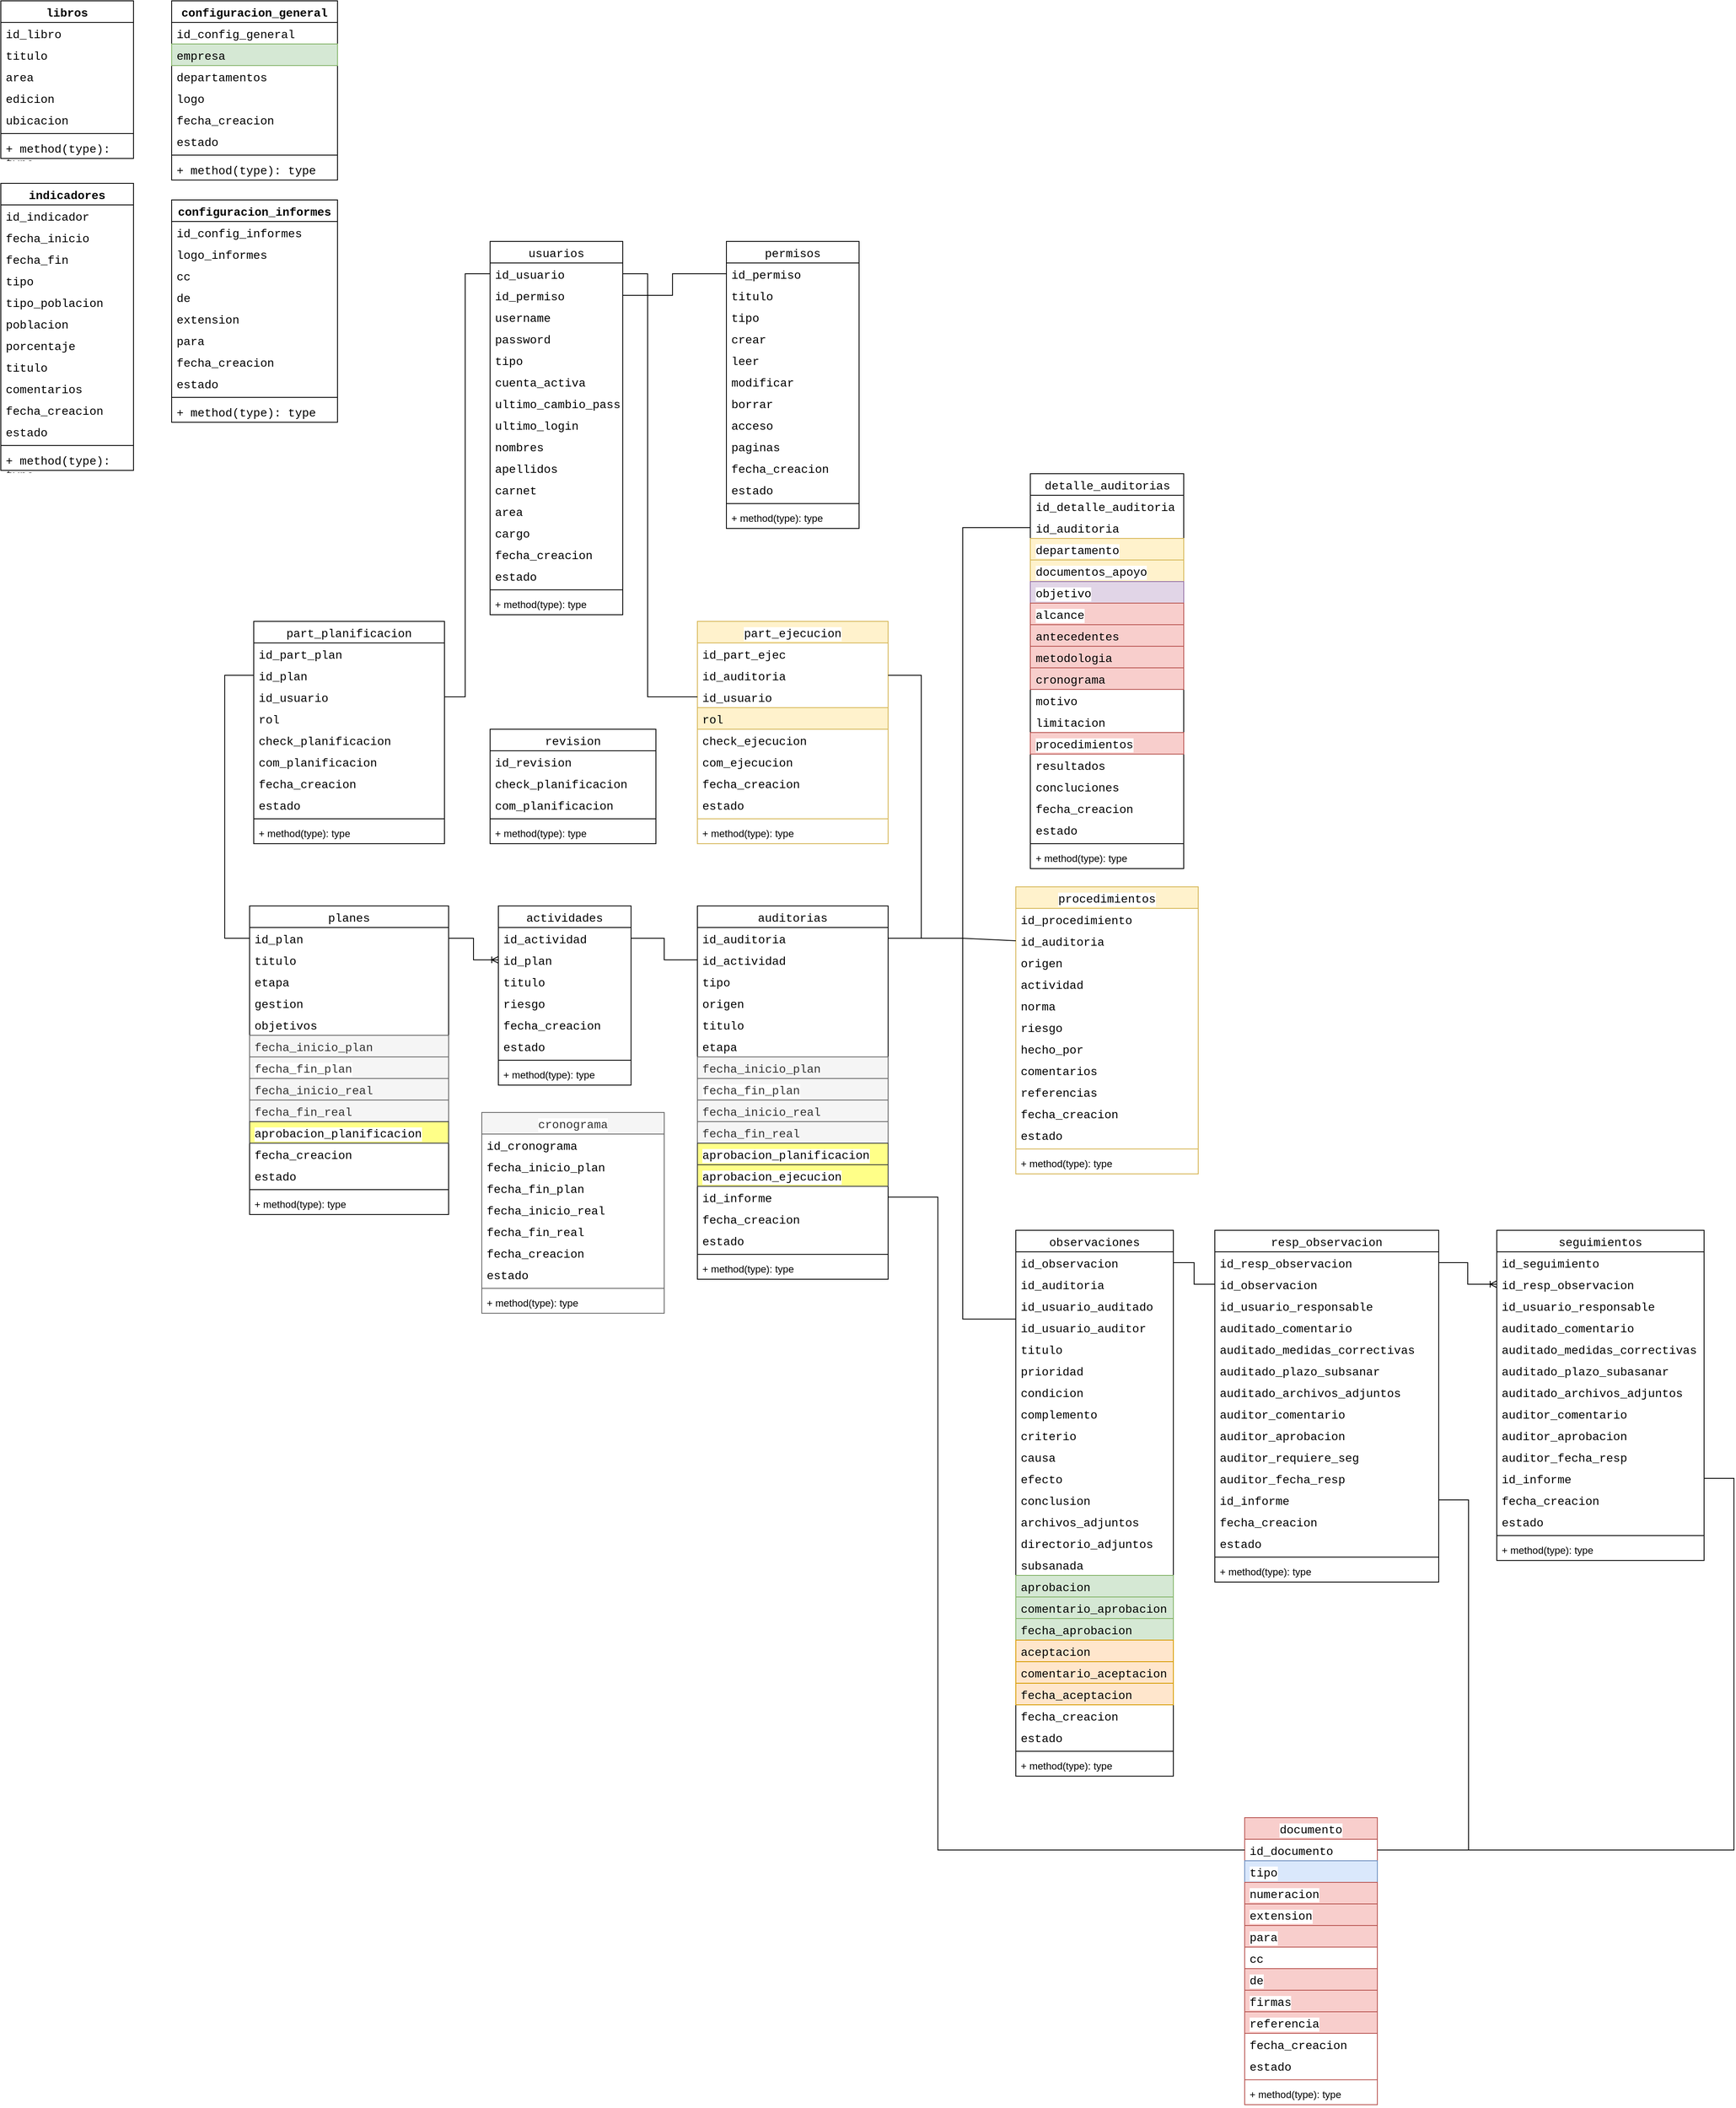<mxfile version="24.2.5" type="device">
  <diagram name="Página-1" id="P_EG35dM_7CVPaZ-Sxyr">
    <mxGraphModel dx="2442" dy="2385" grid="1" gridSize="10" guides="1" tooltips="1" connect="1" arrows="1" fold="1" page="1" pageScale="1" pageWidth="827" pageHeight="1169" math="0" shadow="0">
      <root>
        <mxCell id="0" />
        <mxCell id="1" parent="0" />
        <mxCell id="v2iRJg3Xfcc0tF-ludr_-1" value="&lt;pre style=&quot;user-select: text; font-family: &amp;quot;Courier New&amp;quot;, Courier, monospace, arial, sans-serif; margin-top: 0px; margin-bottom: 0px; overflow-wrap: break-word; background-color: rgb(255, 255, 255); font-size: 14px; font-weight: 400; text-align: left;&quot; class=&quot;aLF-aPX-K0-aPE&quot;&gt;usuarios&lt;/pre&gt;" style="swimlane;fontStyle=1;align=center;verticalAlign=top;childLayout=stackLayout;horizontal=1;startSize=26;horizontalStack=0;resizeParent=1;resizeParentMax=0;resizeLast=0;collapsible=1;marginBottom=0;whiteSpace=wrap;html=1;" parent="1" vertex="1">
          <mxGeometry x="1020" y="-640" width="160" height="450" as="geometry" />
        </mxCell>
        <mxCell id="v2iRJg3Xfcc0tF-ludr_-2" value="&lt;pre style=&quot;user-select: text; font-family: &amp;quot;Courier New&amp;quot;, Courier, monospace, arial, sans-serif; margin-top: 0px; margin-bottom: 0px; overflow-wrap: break-word; background-color: rgb(255, 255, 255); font-size: 14px;&quot; class=&quot;aLF-aPX-K0-aPE&quot;&gt;id_usuario&lt;/pre&gt;" style="text;strokeColor=none;fillColor=none;align=left;verticalAlign=top;spacingLeft=4;spacingRight=4;overflow=hidden;rotatable=0;points=[[0,0.5],[1,0.5]];portConstraint=eastwest;whiteSpace=wrap;html=1;" parent="v2iRJg3Xfcc0tF-ludr_-1" vertex="1">
          <mxGeometry y="26" width="160" height="26" as="geometry" />
        </mxCell>
        <mxCell id="Lcip7T_UkXhXK0Q2yI7Q-18" value="&lt;font style=&quot;font-size: 14px;&quot; face=&quot;Courier New&quot;&gt;id_permiso&lt;/font&gt;" style="text;strokeColor=none;fillColor=none;align=left;verticalAlign=top;spacingLeft=4;spacingRight=4;overflow=hidden;rotatable=0;points=[[0,0.5],[1,0.5]];portConstraint=eastwest;whiteSpace=wrap;html=1;" parent="v2iRJg3Xfcc0tF-ludr_-1" vertex="1">
          <mxGeometry y="52" width="160" height="26" as="geometry" />
        </mxCell>
        <mxCell id="v2iRJg3Xfcc0tF-ludr_-21" value="&lt;pre style=&quot;user-select: text; font-family: &amp;quot;Courier New&amp;quot;, Courier, monospace, arial, sans-serif; margin-top: 0px; margin-bottom: 0px; overflow-wrap: break-word; background-color: rgb(255, 255, 255); font-size: 14px;&quot; class=&quot;aLF-aPX-K0-aPE&quot;&gt;username&lt;/pre&gt;" style="text;strokeColor=none;fillColor=none;align=left;verticalAlign=top;spacingLeft=4;spacingRight=4;overflow=hidden;rotatable=0;points=[[0,0.5],[1,0.5]];portConstraint=eastwest;whiteSpace=wrap;html=1;" parent="v2iRJg3Xfcc0tF-ludr_-1" vertex="1">
          <mxGeometry y="78" width="160" height="26" as="geometry" />
        </mxCell>
        <mxCell id="v2iRJg3Xfcc0tF-ludr_-20" value="&lt;pre style=&quot;user-select: text; font-family: &amp;quot;Courier New&amp;quot;, Courier, monospace, arial, sans-serif; margin-top: 0px; margin-bottom: 0px; overflow-wrap: break-word; background-color: rgb(255, 255, 255); font-size: 14px;&quot; class=&quot;aLF-aPX-K0-aPE&quot;&gt;password&lt;/pre&gt;" style="text;strokeColor=none;fillColor=none;align=left;verticalAlign=top;spacingLeft=4;spacingRight=4;overflow=hidden;rotatable=0;points=[[0,0.5],[1,0.5]];portConstraint=eastwest;whiteSpace=wrap;html=1;" parent="v2iRJg3Xfcc0tF-ludr_-1" vertex="1">
          <mxGeometry y="104" width="160" height="26" as="geometry" />
        </mxCell>
        <mxCell id="v2iRJg3Xfcc0tF-ludr_-19" value="&lt;pre style=&quot;user-select: text; font-family: &amp;quot;Courier New&amp;quot;, Courier, monospace, arial, sans-serif; margin-top: 0px; margin-bottom: 0px; overflow-wrap: break-word; background-color: rgb(255, 255, 255); font-size: 14px;&quot; class=&quot;aLF-aPX-K0-aPE&quot;&gt;tipo&lt;/pre&gt;" style="text;strokeColor=none;fillColor=none;align=left;verticalAlign=top;spacingLeft=4;spacingRight=4;overflow=hidden;rotatable=0;points=[[0,0.5],[1,0.5]];portConstraint=eastwest;whiteSpace=wrap;html=1;" parent="v2iRJg3Xfcc0tF-ludr_-1" vertex="1">
          <mxGeometry y="130" width="160" height="26" as="geometry" />
        </mxCell>
        <mxCell id="v2iRJg3Xfcc0tF-ludr_-18" value="&lt;pre style=&quot;user-select: text; font-family: &amp;quot;Courier New&amp;quot;, Courier, monospace, arial, sans-serif; margin-top: 0px; margin-bottom: 0px; overflow-wrap: break-word; background-color: rgb(255, 255, 255); font-size: 14px;&quot; class=&quot;aLF-aPX-K0-aPE&quot;&gt;cuenta_activa&lt;/pre&gt;" style="text;strokeColor=none;fillColor=none;align=left;verticalAlign=top;spacingLeft=4;spacingRight=4;overflow=hidden;rotatable=0;points=[[0,0.5],[1,0.5]];portConstraint=eastwest;whiteSpace=wrap;html=1;" parent="v2iRJg3Xfcc0tF-ludr_-1" vertex="1">
          <mxGeometry y="156" width="160" height="26" as="geometry" />
        </mxCell>
        <mxCell id="v2iRJg3Xfcc0tF-ludr_-23" value="&lt;pre style=&quot;user-select: text; font-family: &amp;quot;Courier New&amp;quot;, Courier, monospace, arial, sans-serif; margin-top: 0px; margin-bottom: 0px; overflow-wrap: break-word; background-color: rgb(255, 255, 255); font-size: 14px;&quot; class=&quot;aLF-aPX-K0-aPE&quot;&gt;ultimo_cambio_pass&lt;/pre&gt;" style="text;strokeColor=none;fillColor=none;align=left;verticalAlign=top;spacingLeft=4;spacingRight=4;overflow=hidden;rotatable=0;points=[[0,0.5],[1,0.5]];portConstraint=eastwest;whiteSpace=wrap;html=1;" parent="v2iRJg3Xfcc0tF-ludr_-1" vertex="1">
          <mxGeometry y="182" width="160" height="26" as="geometry" />
        </mxCell>
        <mxCell id="v2iRJg3Xfcc0tF-ludr_-17" value="&lt;pre style=&quot;user-select: text; font-family: &amp;quot;Courier New&amp;quot;, Courier, monospace, arial, sans-serif; margin-top: 0px; margin-bottom: 0px; overflow-wrap: break-word; background-color: rgb(255, 255, 255); font-size: 14px;&quot; class=&quot;aLF-aPX-K0-aPE&quot;&gt;ultimo_login&lt;/pre&gt;" style="text;strokeColor=none;fillColor=none;align=left;verticalAlign=top;spacingLeft=4;spacingRight=4;overflow=hidden;rotatable=0;points=[[0,0.5],[1,0.5]];portConstraint=eastwest;whiteSpace=wrap;html=1;" parent="v2iRJg3Xfcc0tF-ludr_-1" vertex="1">
          <mxGeometry y="208" width="160" height="26" as="geometry" />
        </mxCell>
        <mxCell id="v2iRJg3Xfcc0tF-ludr_-26" value="&lt;pre style=&quot;user-select: text; font-family: &amp;quot;Courier New&amp;quot;, Courier, monospace, arial, sans-serif; margin-top: 0px; margin-bottom: 0px; overflow-wrap: break-word; background-color: rgb(255, 255, 255); font-size: 14px;&quot; class=&quot;aLF-aPX-K0-aPE&quot;&gt;nombres&lt;/pre&gt;" style="text;strokeColor=none;fillColor=none;align=left;verticalAlign=top;spacingLeft=4;spacingRight=4;overflow=hidden;rotatable=0;points=[[0,0.5],[1,0.5]];portConstraint=eastwest;whiteSpace=wrap;html=1;" parent="v2iRJg3Xfcc0tF-ludr_-1" vertex="1">
          <mxGeometry y="234" width="160" height="26" as="geometry" />
        </mxCell>
        <mxCell id="v2iRJg3Xfcc0tF-ludr_-25" value="&lt;pre style=&quot;user-select: text; font-family: &amp;quot;Courier New&amp;quot;, Courier, monospace, arial, sans-serif; margin-top: 0px; margin-bottom: 0px; overflow-wrap: break-word; background-color: rgb(255, 255, 255); font-size: 14px;&quot; class=&quot;aLF-aPX-K0-aPE&quot;&gt;apellidos&lt;/pre&gt;" style="text;strokeColor=none;fillColor=none;align=left;verticalAlign=top;spacingLeft=4;spacingRight=4;overflow=hidden;rotatable=0;points=[[0,0.5],[1,0.5]];portConstraint=eastwest;whiteSpace=wrap;html=1;" parent="v2iRJg3Xfcc0tF-ludr_-1" vertex="1">
          <mxGeometry y="260" width="160" height="26" as="geometry" />
        </mxCell>
        <mxCell id="v2iRJg3Xfcc0tF-ludr_-24" value="&lt;pre style=&quot;user-select: text; font-family: &amp;quot;Courier New&amp;quot;, Courier, monospace, arial, sans-serif; margin-top: 0px; margin-bottom: 0px; overflow-wrap: break-word; background-color: rgb(255, 255, 255); font-size: 14px;&quot; class=&quot;aLF-aPX-K0-aPE&quot;&gt;carnet&lt;/pre&gt;" style="text;strokeColor=none;fillColor=none;align=left;verticalAlign=top;spacingLeft=4;spacingRight=4;overflow=hidden;rotatable=0;points=[[0,0.5],[1,0.5]];portConstraint=eastwest;whiteSpace=wrap;html=1;" parent="v2iRJg3Xfcc0tF-ludr_-1" vertex="1">
          <mxGeometry y="286" width="160" height="26" as="geometry" />
        </mxCell>
        <mxCell id="Lcip7T_UkXhXK0Q2yI7Q-17" value="&lt;font style=&quot;font-size: 14px;&quot; face=&quot;Courier New&quot;&gt;area&lt;/font&gt;" style="text;strokeColor=none;fillColor=none;align=left;verticalAlign=top;spacingLeft=4;spacingRight=4;overflow=hidden;rotatable=0;points=[[0,0.5],[1,0.5]];portConstraint=eastwest;whiteSpace=wrap;html=1;" parent="v2iRJg3Xfcc0tF-ludr_-1" vertex="1">
          <mxGeometry y="312" width="160" height="26" as="geometry" />
        </mxCell>
        <mxCell id="Lcip7T_UkXhXK0Q2yI7Q-16" value="&lt;font style=&quot;font-size: 14px;&quot; face=&quot;Courier New&quot;&gt;cargo&lt;/font&gt;" style="text;strokeColor=none;fillColor=none;align=left;verticalAlign=top;spacingLeft=4;spacingRight=4;overflow=hidden;rotatable=0;points=[[0,0.5],[1,0.5]];portConstraint=eastwest;whiteSpace=wrap;html=1;" parent="v2iRJg3Xfcc0tF-ludr_-1" vertex="1">
          <mxGeometry y="338" width="160" height="26" as="geometry" />
        </mxCell>
        <mxCell id="v2iRJg3Xfcc0tF-ludr_-22" value="&lt;pre style=&quot;user-select: text; font-family: &amp;quot;Courier New&amp;quot;, Courier, monospace, arial, sans-serif; margin-top: 0px; margin-bottom: 0px; overflow-wrap: break-word; background-color: rgb(255, 255, 255); font-size: 14px;&quot; class=&quot;aLF-aPX-K0-aPE&quot;&gt;fecha_creacion&lt;/pre&gt;" style="text;strokeColor=none;fillColor=none;align=left;verticalAlign=top;spacingLeft=4;spacingRight=4;overflow=hidden;rotatable=0;points=[[0,0.5],[1,0.5]];portConstraint=eastwest;whiteSpace=wrap;html=1;" parent="v2iRJg3Xfcc0tF-ludr_-1" vertex="1">
          <mxGeometry y="364" width="160" height="26" as="geometry" />
        </mxCell>
        <mxCell id="zRA_gL1lxdrGA0FTlB0p-1" value="&lt;font face=&quot;Courier New&quot; style=&quot;font-size: 14px;&quot;&gt;estado&lt;/font&gt;" style="text;strokeColor=none;fillColor=none;align=left;verticalAlign=top;spacingLeft=4;spacingRight=4;overflow=hidden;rotatable=0;points=[[0,0.5],[1,0.5]];portConstraint=eastwest;whiteSpace=wrap;html=1;" parent="v2iRJg3Xfcc0tF-ludr_-1" vertex="1">
          <mxGeometry y="390" width="160" height="26" as="geometry" />
        </mxCell>
        <mxCell id="v2iRJg3Xfcc0tF-ludr_-3" value="" style="line;strokeWidth=1;fillColor=none;align=left;verticalAlign=middle;spacingTop=-1;spacingLeft=3;spacingRight=3;rotatable=0;labelPosition=right;points=[];portConstraint=eastwest;strokeColor=inherit;" parent="v2iRJg3Xfcc0tF-ludr_-1" vertex="1">
          <mxGeometry y="416" width="160" height="8" as="geometry" />
        </mxCell>
        <mxCell id="v2iRJg3Xfcc0tF-ludr_-4" value="+ method(type): type" style="text;strokeColor=none;fillColor=none;align=left;verticalAlign=top;spacingLeft=4;spacingRight=4;overflow=hidden;rotatable=0;points=[[0,0.5],[1,0.5]];portConstraint=eastwest;whiteSpace=wrap;html=1;" parent="v2iRJg3Xfcc0tF-ludr_-1" vertex="1">
          <mxGeometry y="424" width="160" height="26" as="geometry" />
        </mxCell>
        <mxCell id="v2iRJg3Xfcc0tF-ludr_-48" value="&lt;pre style=&quot;user-select: text; font-family: &amp;quot;Courier New&amp;quot;, Courier, monospace, arial, sans-serif; margin-top: 0px; margin-bottom: 0px; overflow-wrap: break-word; background-color: rgb(255, 255, 255); font-size: 14px; font-weight: 400; text-align: left;&quot; class=&quot;aLF-aPX-K0-aPE&quot;&gt;planes&lt;/pre&gt;" style="swimlane;fontStyle=1;align=center;verticalAlign=top;childLayout=stackLayout;horizontal=1;startSize=26;horizontalStack=0;resizeParent=1;resizeParentMax=0;resizeLast=0;collapsible=1;marginBottom=0;whiteSpace=wrap;html=1;" parent="1" vertex="1">
          <mxGeometry x="730" y="161" width="240" height="372" as="geometry" />
        </mxCell>
        <mxCell id="v2iRJg3Xfcc0tF-ludr_-49" value="&lt;pre style=&quot;user-select: text; font-family: &amp;quot;Courier New&amp;quot;, Courier, monospace, arial, sans-serif; margin-top: 0px; margin-bottom: 0px; overflow-wrap: break-word; background-color: rgb(255, 255, 255); font-size: 14px;&quot; class=&quot;aLF-aPX-K0-aPE&quot;&gt;id_plan&lt;/pre&gt;" style="text;strokeColor=none;fillColor=none;align=left;verticalAlign=top;spacingLeft=4;spacingRight=4;overflow=hidden;rotatable=0;points=[[0,0.5],[1,0.5]];portConstraint=eastwest;whiteSpace=wrap;html=1;" parent="v2iRJg3Xfcc0tF-ludr_-48" vertex="1">
          <mxGeometry y="26" width="240" height="26" as="geometry" />
        </mxCell>
        <mxCell id="v2iRJg3Xfcc0tF-ludr_-56" value="&lt;pre style=&quot;user-select: text; font-family: &amp;quot;Courier New&amp;quot;, Courier, monospace, arial, sans-serif; margin-top: 0px; margin-bottom: 0px; overflow-wrap: break-word; background-color: rgb(255, 255, 255); font-size: 14px;&quot; class=&quot;aLF-aPX-K0-aPE&quot;&gt;titulo&lt;/pre&gt;" style="text;strokeColor=none;fillColor=none;align=left;verticalAlign=top;spacingLeft=4;spacingRight=4;overflow=hidden;rotatable=0;points=[[0,0.5],[1,0.5]];portConstraint=eastwest;whiteSpace=wrap;html=1;" parent="v2iRJg3Xfcc0tF-ludr_-48" vertex="1">
          <mxGeometry y="52" width="240" height="26" as="geometry" />
        </mxCell>
        <mxCell id="v2iRJg3Xfcc0tF-ludr_-52" value="&lt;pre style=&quot;user-select: text; font-family: &amp;quot;Courier New&amp;quot;, Courier, monospace, arial, sans-serif; margin-top: 0px; margin-bottom: 0px; overflow-wrap: break-word; background-color: rgb(255, 255, 255); font-size: 14px;&quot; class=&quot;aLF-aPX-K0-aPE&quot;&gt;etapa&lt;/pre&gt;" style="text;strokeColor=none;fillColor=none;align=left;verticalAlign=top;spacingLeft=4;spacingRight=4;overflow=hidden;rotatable=0;points=[[0,0.5],[1,0.5]];portConstraint=eastwest;whiteSpace=wrap;html=1;" parent="v2iRJg3Xfcc0tF-ludr_-48" vertex="1">
          <mxGeometry y="78" width="240" height="26" as="geometry" />
        </mxCell>
        <mxCell id="v2iRJg3Xfcc0tF-ludr_-55" value="&lt;pre style=&quot;user-select: text; font-family: &amp;quot;Courier New&amp;quot;, Courier, monospace, arial, sans-serif; margin-top: 0px; margin-bottom: 0px; overflow-wrap: break-word; background-color: rgb(255, 255, 255); font-size: 14px;&quot; class=&quot;aLF-aPX-K0-aPE&quot;&gt;gestion&lt;/pre&gt;" style="text;strokeColor=none;fillColor=none;align=left;verticalAlign=top;spacingLeft=4;spacingRight=4;overflow=hidden;rotatable=0;points=[[0,0.5],[1,0.5]];portConstraint=eastwest;whiteSpace=wrap;html=1;" parent="v2iRJg3Xfcc0tF-ludr_-48" vertex="1">
          <mxGeometry y="104" width="240" height="26" as="geometry" />
        </mxCell>
        <mxCell id="v2iRJg3Xfcc0tF-ludr_-54" value="&lt;pre style=&quot;user-select: text; font-family: &amp;quot;Courier New&amp;quot;, Courier, monospace, arial, sans-serif; margin-top: 0px; margin-bottom: 0px; overflow-wrap: break-word; background-color: rgb(255, 255, 255); font-size: 14px;&quot; class=&quot;aLF-aPX-K0-aPE&quot;&gt;objetivos&lt;/pre&gt;" style="text;strokeColor=none;fillColor=none;align=left;verticalAlign=top;spacingLeft=4;spacingRight=4;overflow=hidden;rotatable=0;points=[[0,0.5],[1,0.5]];portConstraint=eastwest;whiteSpace=wrap;html=1;" parent="v2iRJg3Xfcc0tF-ludr_-48" vertex="1">
          <mxGeometry y="130" width="240" height="26" as="geometry" />
        </mxCell>
        <mxCell id="1lgYtawJcJ5ZMoFz6sz0-1" value="&lt;font style=&quot;font-size: 14px;&quot; face=&quot;Courier New&quot;&gt;fecha_inicio_plan&lt;/font&gt;" style="text;strokeColor=#666666;fillColor=#f5f5f5;align=left;verticalAlign=top;spacingLeft=4;spacingRight=4;overflow=hidden;rotatable=0;points=[[0,0.5],[1,0.5]];portConstraint=eastwest;whiteSpace=wrap;html=1;fontColor=#333333;" parent="v2iRJg3Xfcc0tF-ludr_-48" vertex="1">
          <mxGeometry y="156" width="240" height="26" as="geometry" />
        </mxCell>
        <mxCell id="v2iRJg3Xfcc0tF-ludr_-53" value="&lt;pre style=&quot;user-select: text; font-family: &amp;quot;Courier New&amp;quot;, Courier, monospace, arial, sans-serif; margin-top: 0px; margin-bottom: 0px; overflow-wrap: break-word; background-color: rgb(255, 255, 255); font-size: 14px;&quot; class=&quot;aLF-aPX-K0-aPE&quot;&gt;fecha_fin_plan&lt;br&gt;&lt;/pre&gt;" style="text;strokeColor=#666666;fillColor=#f5f5f5;align=left;verticalAlign=top;spacingLeft=4;spacingRight=4;overflow=hidden;rotatable=0;points=[[0,0.5],[1,0.5]];portConstraint=eastwest;whiteSpace=wrap;html=1;fontColor=#333333;" parent="v2iRJg3Xfcc0tF-ludr_-48" vertex="1">
          <mxGeometry y="182" width="240" height="26" as="geometry" />
        </mxCell>
        <mxCell id="1lgYtawJcJ5ZMoFz6sz0-3" value="&lt;font style=&quot;font-size: 14px;&quot; face=&quot;Courier New&quot;&gt;fecha_inicio_real&lt;/font&gt;" style="text;strokeColor=#666666;fillColor=#f5f5f5;align=left;verticalAlign=top;spacingLeft=4;spacingRight=4;overflow=hidden;rotatable=0;points=[[0,0.5],[1,0.5]];portConstraint=eastwest;whiteSpace=wrap;html=1;fontColor=#333333;" parent="v2iRJg3Xfcc0tF-ludr_-48" vertex="1">
          <mxGeometry y="208" width="240" height="26" as="geometry" />
        </mxCell>
        <mxCell id="1lgYtawJcJ5ZMoFz6sz0-2" value="&lt;font face=&quot;Courier New&quot; style=&quot;font-size: 14px;&quot;&gt;fecha_fin_real &lt;/font&gt;" style="text;strokeColor=#666666;fillColor=#f5f5f5;align=left;verticalAlign=top;spacingLeft=4;spacingRight=4;overflow=hidden;rotatable=0;points=[[0,0.5],[1,0.5]];portConstraint=eastwest;whiteSpace=wrap;html=1;fontColor=#333333;" parent="v2iRJg3Xfcc0tF-ludr_-48" vertex="1">
          <mxGeometry y="234" width="240" height="26" as="geometry" />
        </mxCell>
        <mxCell id="v2iRJg3Xfcc0tF-ludr_-58" value="&lt;pre style=&quot;user-select: text; font-family: &amp;quot;Courier New&amp;quot;, Courier, monospace, arial, sans-serif; margin-top: 0px; margin-bottom: 0px; overflow-wrap: break-word; background-color: rgb(255, 255, 255); font-size: 14px;&quot; class=&quot;aLF-aPX-K0-aPE&quot;&gt;aprobacion_planificacion&lt;/pre&gt;" style="text;strokeColor=#36393d;fillColor=#ffff88;align=left;verticalAlign=top;spacingLeft=4;spacingRight=4;overflow=hidden;rotatable=0;points=[[0,0.5],[1,0.5]];portConstraint=eastwest;whiteSpace=wrap;html=1;" parent="v2iRJg3Xfcc0tF-ludr_-48" vertex="1">
          <mxGeometry y="260" width="240" height="26" as="geometry" />
        </mxCell>
        <mxCell id="zRA_gL1lxdrGA0FTlB0p-65" value="&lt;font style=&quot;font-size: 14px;&quot; face=&quot;Courier New&quot;&gt;fecha_creacion&lt;/font&gt;" style="text;strokeColor=none;fillColor=none;align=left;verticalAlign=top;spacingLeft=4;spacingRight=4;overflow=hidden;rotatable=0;points=[[0,0.5],[1,0.5]];portConstraint=eastwest;whiteSpace=wrap;html=1;" parent="v2iRJg3Xfcc0tF-ludr_-48" vertex="1">
          <mxGeometry y="286" width="240" height="26" as="geometry" />
        </mxCell>
        <mxCell id="zRA_gL1lxdrGA0FTlB0p-10" value="&lt;font face=&quot;Courier New&quot; style=&quot;font-size: 14px;&quot;&gt;estado&lt;/font&gt;" style="text;strokeColor=none;fillColor=none;align=left;verticalAlign=top;spacingLeft=4;spacingRight=4;overflow=hidden;rotatable=0;points=[[0,0.5],[1,0.5]];portConstraint=eastwest;whiteSpace=wrap;html=1;" parent="v2iRJg3Xfcc0tF-ludr_-48" vertex="1">
          <mxGeometry y="312" width="240" height="26" as="geometry" />
        </mxCell>
        <mxCell id="v2iRJg3Xfcc0tF-ludr_-50" value="" style="line;strokeWidth=1;fillColor=none;align=left;verticalAlign=middle;spacingTop=-1;spacingLeft=3;spacingRight=3;rotatable=0;labelPosition=right;points=[];portConstraint=eastwest;strokeColor=inherit;" parent="v2iRJg3Xfcc0tF-ludr_-48" vertex="1">
          <mxGeometry y="338" width="240" height="8" as="geometry" />
        </mxCell>
        <mxCell id="v2iRJg3Xfcc0tF-ludr_-51" value="+ method(type): type" style="text;strokeColor=none;fillColor=none;align=left;verticalAlign=top;spacingLeft=4;spacingRight=4;overflow=hidden;rotatable=0;points=[[0,0.5],[1,0.5]];portConstraint=eastwest;whiteSpace=wrap;html=1;" parent="v2iRJg3Xfcc0tF-ludr_-48" vertex="1">
          <mxGeometry y="346" width="240" height="26" as="geometry" />
        </mxCell>
        <mxCell id="v2iRJg3Xfcc0tF-ludr_-59" value="&lt;pre style=&quot;user-select: text; font-family: &amp;quot;Courier New&amp;quot;, Courier, monospace, arial, sans-serif; margin-top: 0px; margin-bottom: 0px; overflow-wrap: break-word; background-color: rgb(255, 255, 255); font-size: 14px; font-weight: 400; text-align: left;&quot; class=&quot;aLF-aPX-K0-aPE&quot;&gt;actividades&lt;/pre&gt;" style="swimlane;fontStyle=1;align=center;verticalAlign=top;childLayout=stackLayout;horizontal=1;startSize=26;horizontalStack=0;resizeParent=1;resizeParentMax=0;resizeLast=0;collapsible=1;marginBottom=0;whiteSpace=wrap;html=1;" parent="1" vertex="1">
          <mxGeometry x="1030" y="161" width="160" height="216" as="geometry" />
        </mxCell>
        <mxCell id="v2iRJg3Xfcc0tF-ludr_-60" value="&lt;pre style=&quot;user-select: text; font-family: &amp;quot;Courier New&amp;quot;, Courier, monospace, arial, sans-serif; margin-top: 0px; margin-bottom: 0px; overflow-wrap: break-word; background-color: rgb(255, 255, 255); font-size: 14px;&quot; class=&quot;aLF-aPX-K0-aPE&quot;&gt;id_actividad&lt;/pre&gt;" style="text;strokeColor=none;fillColor=none;align=left;verticalAlign=top;spacingLeft=4;spacingRight=4;overflow=hidden;rotatable=0;points=[[0,0.5],[1,0.5]];portConstraint=eastwest;whiteSpace=wrap;html=1;" parent="v2iRJg3Xfcc0tF-ludr_-59" vertex="1">
          <mxGeometry y="26" width="160" height="26" as="geometry" />
        </mxCell>
        <mxCell id="v2iRJg3Xfcc0tF-ludr_-65" value="&lt;pre style=&quot;user-select: text; font-family: &amp;quot;Courier New&amp;quot;, Courier, monospace, arial, sans-serif; margin-top: 0px; margin-bottom: 0px; overflow-wrap: break-word; background-color: rgb(255, 255, 255); font-size: 14px;&quot; class=&quot;aLF-aPX-K0-aPE&quot;&gt;id_plan&lt;/pre&gt;" style="text;strokeColor=none;fillColor=none;align=left;verticalAlign=top;spacingLeft=4;spacingRight=4;overflow=hidden;rotatable=0;points=[[0,0.5],[1,0.5]];portConstraint=eastwest;whiteSpace=wrap;html=1;" parent="v2iRJg3Xfcc0tF-ludr_-59" vertex="1">
          <mxGeometry y="52" width="160" height="26" as="geometry" />
        </mxCell>
        <mxCell id="v2iRJg3Xfcc0tF-ludr_-64" value="&lt;pre style=&quot;user-select: text; font-family: &amp;quot;Courier New&amp;quot;, Courier, monospace, arial, sans-serif; margin-top: 0px; margin-bottom: 0px; overflow-wrap: break-word; background-color: rgb(255, 255, 255); font-size: 14px;&quot; class=&quot;aLF-aPX-K0-aPE&quot;&gt;titulo&lt;/pre&gt;" style="text;strokeColor=none;fillColor=none;align=left;verticalAlign=top;spacingLeft=4;spacingRight=4;overflow=hidden;rotatable=0;points=[[0,0.5],[1,0.5]];portConstraint=eastwest;whiteSpace=wrap;html=1;" parent="v2iRJg3Xfcc0tF-ludr_-59" vertex="1">
          <mxGeometry y="78" width="160" height="26" as="geometry" />
        </mxCell>
        <mxCell id="v2iRJg3Xfcc0tF-ludr_-63" value="&lt;pre style=&quot;user-select: text; font-family: &amp;quot;Courier New&amp;quot;, Courier, monospace, arial, sans-serif; margin-top: 0px; margin-bottom: 0px; overflow-wrap: break-word; background-color: rgb(255, 255, 255); font-size: 14px;&quot; class=&quot;aLF-aPX-K0-aPE&quot;&gt;riesgo&lt;/pre&gt;" style="text;strokeColor=none;fillColor=none;align=left;verticalAlign=top;spacingLeft=4;spacingRight=4;overflow=hidden;rotatable=0;points=[[0,0.5],[1,0.5]];portConstraint=eastwest;whiteSpace=wrap;html=1;" parent="v2iRJg3Xfcc0tF-ludr_-59" vertex="1">
          <mxGeometry y="104" width="160" height="26" as="geometry" />
        </mxCell>
        <mxCell id="zRA_gL1lxdrGA0FTlB0p-66" value="&lt;font face=&quot;Courier New&quot; style=&quot;font-size: 14px;&quot;&gt;fecha_creacion&lt;/font&gt;" style="text;strokeColor=none;fillColor=none;align=left;verticalAlign=top;spacingLeft=4;spacingRight=4;overflow=hidden;rotatable=0;points=[[0,0.5],[1,0.5]];portConstraint=eastwest;whiteSpace=wrap;html=1;" parent="v2iRJg3Xfcc0tF-ludr_-59" vertex="1">
          <mxGeometry y="130" width="160" height="26" as="geometry" />
        </mxCell>
        <mxCell id="zRA_gL1lxdrGA0FTlB0p-11" value="&lt;font face=&quot;Courier New&quot; style=&quot;font-size: 14px;&quot;&gt;estado&lt;/font&gt;" style="text;strokeColor=none;fillColor=none;align=left;verticalAlign=top;spacingLeft=4;spacingRight=4;overflow=hidden;rotatable=0;points=[[0,0.5],[1,0.5]];portConstraint=eastwest;whiteSpace=wrap;html=1;" parent="v2iRJg3Xfcc0tF-ludr_-59" vertex="1">
          <mxGeometry y="156" width="160" height="26" as="geometry" />
        </mxCell>
        <mxCell id="v2iRJg3Xfcc0tF-ludr_-61" value="" style="line;strokeWidth=1;fillColor=none;align=left;verticalAlign=middle;spacingTop=-1;spacingLeft=3;spacingRight=3;rotatable=0;labelPosition=right;points=[];portConstraint=eastwest;strokeColor=inherit;" parent="v2iRJg3Xfcc0tF-ludr_-59" vertex="1">
          <mxGeometry y="182" width="160" height="8" as="geometry" />
        </mxCell>
        <mxCell id="v2iRJg3Xfcc0tF-ludr_-62" value="+ method(type): type" style="text;strokeColor=none;fillColor=none;align=left;verticalAlign=top;spacingLeft=4;spacingRight=4;overflow=hidden;rotatable=0;points=[[0,0.5],[1,0.5]];portConstraint=eastwest;whiteSpace=wrap;html=1;" parent="v2iRJg3Xfcc0tF-ludr_-59" vertex="1">
          <mxGeometry y="190" width="160" height="26" as="geometry" />
        </mxCell>
        <mxCell id="v2iRJg3Xfcc0tF-ludr_-67" value="&lt;pre style=&quot;user-select: text; font-family: &amp;quot;Courier New&amp;quot;, Courier, monospace, arial, sans-serif; margin-top: 0px; margin-bottom: 0px; overflow-wrap: break-word; background-color: rgb(255, 255, 255); font-size: 14px; font-weight: 400; text-align: left;&quot; class=&quot;aLF-aPX-K0-aPE&quot;&gt;detalle_auditorias&lt;/pre&gt;" style="swimlane;fontStyle=1;align=center;verticalAlign=top;childLayout=stackLayout;horizontal=1;startSize=26;horizontalStack=0;resizeParent=1;resizeParentMax=0;resizeLast=0;collapsible=1;marginBottom=0;whiteSpace=wrap;html=1;" parent="1" vertex="1">
          <mxGeometry x="1671.5" y="-360" width="185" height="476" as="geometry" />
        </mxCell>
        <mxCell id="v2iRJg3Xfcc0tF-ludr_-68" value="&lt;pre style=&quot;user-select: text; font-family: &amp;quot;Courier New&amp;quot;, Courier, monospace, arial, sans-serif; margin-top: 0px; margin-bottom: 0px; overflow-wrap: break-word; background-color: rgb(255, 255, 255); font-size: 14px;&quot; class=&quot;aLF-aPX-K0-aPE&quot;&gt;id_detalle_auditoria&lt;/pre&gt;" style="text;strokeColor=none;fillColor=none;align=left;verticalAlign=top;spacingLeft=4;spacingRight=4;overflow=hidden;rotatable=0;points=[[0,0.5],[1,0.5]];portConstraint=eastwest;whiteSpace=wrap;html=1;" parent="v2iRJg3Xfcc0tF-ludr_-67" vertex="1">
          <mxGeometry y="26" width="185" height="26" as="geometry" />
        </mxCell>
        <mxCell id="1lgYtawJcJ5ZMoFz6sz0-20" value="&lt;pre style=&quot;user-select: text; font-family: &amp;quot;Courier New&amp;quot;, Courier, monospace, arial, sans-serif; margin-top: 0px; margin-bottom: 0px; overflow-wrap: break-word; background-color: rgb(255, 255, 255); font-size: 14px;&quot; class=&quot;aLF-aPX-K0-aPE&quot;&gt;id_auditoria&lt;/pre&gt;" style="text;strokeColor=none;fillColor=none;align=left;verticalAlign=top;spacingLeft=4;spacingRight=4;overflow=hidden;rotatable=0;points=[[0,0.5],[1,0.5]];portConstraint=eastwest;whiteSpace=wrap;html=1;" parent="v2iRJg3Xfcc0tF-ludr_-67" vertex="1">
          <mxGeometry y="52" width="185" height="26" as="geometry" />
        </mxCell>
        <mxCell id="ePQf7IGZMu_F8IOme0l5-1" value="&lt;pre style=&quot;user-select: text; font-family: &amp;quot;Courier New&amp;quot;, Courier, monospace, arial, sans-serif; margin-top: 0px; margin-bottom: 0px; overflow-wrap: break-word; background-color: rgb(255, 255, 255); font-size: 14px;&quot; class=&quot;aLF-aPX-K0-aPE&quot;&gt;departamento&lt;/pre&gt;" style="text;strokeColor=#d6b656;fillColor=#fff2cc;align=left;verticalAlign=top;spacingLeft=4;spacingRight=4;overflow=hidden;rotatable=0;points=[[0,0.5],[1,0.5]];portConstraint=eastwest;whiteSpace=wrap;html=1;" parent="v2iRJg3Xfcc0tF-ludr_-67" vertex="1">
          <mxGeometry y="78" width="185" height="26" as="geometry" />
        </mxCell>
        <mxCell id="ePQf7IGZMu_F8IOme0l5-2" value="&lt;pre style=&quot;user-select: text; font-family: &amp;quot;Courier New&amp;quot;, Courier, monospace, arial, sans-serif; margin-top: 0px; margin-bottom: 0px; overflow-wrap: break-word; background-color: rgb(255, 255, 255); font-size: 14px;&quot; class=&quot;aLF-aPX-K0-aPE&quot;&gt;&lt;pre style=&quot;user-select: text; font-family: &amp;quot;Courier New&amp;quot;, Courier, monospace, arial, sans-serif; margin-top: 0px; margin-bottom: 0px; overflow-wrap: break-word;&quot; class=&quot;aLF-aPX-K0-aPE&quot;&gt;documentos_apoyo&lt;/pre&gt;&lt;/pre&gt;" style="text;strokeColor=#d6b656;fillColor=#fff2cc;align=left;verticalAlign=top;spacingLeft=4;spacingRight=4;overflow=hidden;rotatable=0;points=[[0,0.5],[1,0.5]];portConstraint=eastwest;whiteSpace=wrap;html=1;" parent="v2iRJg3Xfcc0tF-ludr_-67" vertex="1">
          <mxGeometry y="104" width="185" height="26" as="geometry" />
        </mxCell>
        <mxCell id="v2iRJg3Xfcc0tF-ludr_-76" value="&lt;pre style=&quot;user-select: text; font-family: &amp;quot;Courier New&amp;quot;, Courier, monospace, arial, sans-serif; margin-top: 0px; margin-bottom: 0px; overflow-wrap: break-word; background-color: rgb(255, 255, 255); font-size: 14px;&quot; class=&quot;aLF-aPX-K0-aPE&quot;&gt;objetivo&lt;/pre&gt;" style="text;align=left;verticalAlign=top;spacingLeft=4;spacingRight=4;overflow=hidden;rotatable=0;points=[[0,0.5],[1,0.5]];portConstraint=eastwest;whiteSpace=wrap;html=1;fillColor=#e1d5e7;strokeColor=#9673a6;" parent="v2iRJg3Xfcc0tF-ludr_-67" vertex="1">
          <mxGeometry y="130" width="185" height="26" as="geometry" />
        </mxCell>
        <mxCell id="v2iRJg3Xfcc0tF-ludr_-75" value="&lt;pre style=&quot;user-select: text; font-family: &amp;quot;Courier New&amp;quot;, Courier, monospace, arial, sans-serif; margin-top: 0px; margin-bottom: 0px; overflow-wrap: break-word; background-color: rgb(255, 255, 255); font-size: 14px;&quot; class=&quot;aLF-aPX-K0-aPE&quot;&gt;alcance&lt;/pre&gt;" style="text;align=left;verticalAlign=top;spacingLeft=4;spacingRight=4;overflow=hidden;rotatable=0;points=[[0,0.5],[1,0.5]];portConstraint=eastwest;whiteSpace=wrap;html=1;fillColor=#f8cecc;strokeColor=#b85450;" parent="v2iRJg3Xfcc0tF-ludr_-67" vertex="1">
          <mxGeometry y="156" width="185" height="26" as="geometry" />
        </mxCell>
        <mxCell id="kC0Oe4MXgPykfY4GPiJI-11" value="&lt;font face=&quot;Courier New&quot; style=&quot;font-size: 14px;&quot;&gt;antecedentes&lt;/font&gt;" style="text;align=left;verticalAlign=top;spacingLeft=4;spacingRight=4;overflow=hidden;rotatable=0;points=[[0,0.5],[1,0.5]];portConstraint=eastwest;whiteSpace=wrap;html=1;fontSize=12;fillColor=#f8cecc;strokeColor=#b85450;" parent="v2iRJg3Xfcc0tF-ludr_-67" vertex="1">
          <mxGeometry y="182" width="185" height="26" as="geometry" />
        </mxCell>
        <mxCell id="kC0Oe4MXgPykfY4GPiJI-12" value="&lt;font face=&quot;Courier New&quot; style=&quot;font-size: 14px;&quot;&gt;metodologia&lt;/font&gt;" style="text;align=left;verticalAlign=top;spacingLeft=4;spacingRight=4;overflow=hidden;rotatable=0;points=[[0,0.5],[1,0.5]];portConstraint=eastwest;whiteSpace=wrap;html=1;fillColor=#f8cecc;strokeColor=#b85450;" parent="v2iRJg3Xfcc0tF-ludr_-67" vertex="1">
          <mxGeometry y="208" width="185" height="26" as="geometry" />
        </mxCell>
        <mxCell id="kC0Oe4MXgPykfY4GPiJI-13" value="&lt;font face=&quot;Courier New&quot; style=&quot;font-size: 14px;&quot;&gt;cronograma&lt;/font&gt;" style="text;align=left;verticalAlign=top;spacingLeft=4;spacingRight=4;overflow=hidden;rotatable=0;points=[[0,0.5],[1,0.5]];portConstraint=eastwest;whiteSpace=wrap;html=1;fillColor=#f8cecc;strokeColor=#b85450;" parent="v2iRJg3Xfcc0tF-ludr_-67" vertex="1">
          <mxGeometry y="234" width="185" height="26" as="geometry" />
        </mxCell>
        <mxCell id="v2iRJg3Xfcc0tF-ludr_-77" value="&lt;pre style=&quot;user-select: text; font-family: &amp;quot;Courier New&amp;quot;, Courier, monospace, arial, sans-serif; margin-top: 0px; margin-bottom: 0px; overflow-wrap: break-word; background-color: rgb(255, 255, 255); font-size: 14px;&quot; class=&quot;aLF-aPX-K0-aPE&quot;&gt;motivo&lt;/pre&gt;" style="text;strokeColor=none;fillColor=none;align=left;verticalAlign=top;spacingLeft=4;spacingRight=4;overflow=hidden;rotatable=0;points=[[0,0.5],[1,0.5]];portConstraint=eastwest;whiteSpace=wrap;html=1;" parent="v2iRJg3Xfcc0tF-ludr_-67" vertex="1">
          <mxGeometry y="260" width="185" height="26" as="geometry" />
        </mxCell>
        <mxCell id="v2iRJg3Xfcc0tF-ludr_-74" value="&lt;pre style=&quot;user-select: text; font-family: &amp;quot;Courier New&amp;quot;, Courier, monospace, arial, sans-serif; margin-top: 0px; margin-bottom: 0px; overflow-wrap: break-word; background-color: rgb(255, 255, 255); font-size: 14px;&quot; class=&quot;aLF-aPX-K0-aPE&quot;&gt;limitacion&lt;/pre&gt;" style="text;strokeColor=none;fillColor=none;align=left;verticalAlign=top;spacingLeft=4;spacingRight=4;overflow=hidden;rotatable=0;points=[[0,0.5],[1,0.5]];portConstraint=eastwest;whiteSpace=wrap;html=1;" parent="v2iRJg3Xfcc0tF-ludr_-67" vertex="1">
          <mxGeometry y="286" width="185" height="26" as="geometry" />
        </mxCell>
        <mxCell id="v2iRJg3Xfcc0tF-ludr_-73" value="&lt;pre style=&quot;user-select: text; font-family: &amp;quot;Courier New&amp;quot;, Courier, monospace, arial, sans-serif; margin-top: 0px; margin-bottom: 0px; overflow-wrap: break-word; background-color: rgb(255, 255, 255); font-size: 14px;&quot; class=&quot;aLF-aPX-K0-aPE&quot;&gt;procedimientos&lt;/pre&gt;" style="text;strokeColor=#b85450;fillColor=#f8cecc;align=left;verticalAlign=top;spacingLeft=4;spacingRight=4;overflow=hidden;rotatable=0;points=[[0,0.5],[1,0.5]];portConstraint=eastwest;whiteSpace=wrap;html=1;" parent="v2iRJg3Xfcc0tF-ludr_-67" vertex="1">
          <mxGeometry y="312" width="185" height="26" as="geometry" />
        </mxCell>
        <mxCell id="nEU6rJS8Fw7hZ7WeVFnG-1" value="&lt;pre style=&quot;user-select: text; font-family: &amp;quot;Courier New&amp;quot;, Courier, monospace, arial, sans-serif; margin-top: 0px; margin-bottom: 0px; overflow-wrap: break-word; background-color: rgb(255, 255, 255); font-size: 14px;&quot; class=&quot;aLF-aPX-K0-aPE&quot;&gt;resultados&lt;/pre&gt;" style="text;strokeColor=none;fillColor=none;align=left;verticalAlign=top;spacingLeft=4;spacingRight=4;overflow=hidden;rotatable=0;points=[[0,0.5],[1,0.5]];portConstraint=eastwest;whiteSpace=wrap;html=1;" vertex="1" parent="v2iRJg3Xfcc0tF-ludr_-67">
          <mxGeometry y="338" width="185" height="26" as="geometry" />
        </mxCell>
        <mxCell id="v2iRJg3Xfcc0tF-ludr_-72" value="&lt;pre style=&quot;user-select: text; font-family: &amp;quot;Courier New&amp;quot;, Courier, monospace, arial, sans-serif; margin-top: 0px; margin-bottom: 0px; overflow-wrap: break-word; background-color: rgb(255, 255, 255); font-size: 14px;&quot; class=&quot;aLF-aPX-K0-aPE&quot;&gt;concluciones&lt;/pre&gt;" style="text;strokeColor=none;fillColor=none;align=left;verticalAlign=top;spacingLeft=4;spacingRight=4;overflow=hidden;rotatable=0;points=[[0,0.5],[1,0.5]];portConstraint=eastwest;whiteSpace=wrap;html=1;" parent="v2iRJg3Xfcc0tF-ludr_-67" vertex="1">
          <mxGeometry y="364" width="185" height="26" as="geometry" />
        </mxCell>
        <mxCell id="cOuRUTMtnNx2OE-kur7D-2" value="&lt;font face=&quot;Courier New&quot; style=&quot;font-size: 14px;&quot;&gt;fecha_creacion&lt;/font&gt;" style="text;strokeColor=none;fillColor=none;align=left;verticalAlign=top;spacingLeft=4;spacingRight=4;overflow=hidden;rotatable=0;points=[[0,0.5],[1,0.5]];portConstraint=eastwest;whiteSpace=wrap;html=1;" parent="v2iRJg3Xfcc0tF-ludr_-67" vertex="1">
          <mxGeometry y="390" width="185" height="26" as="geometry" />
        </mxCell>
        <mxCell id="zRA_gL1lxdrGA0FTlB0p-18" value="&lt;font face=&quot;Courier New&quot; style=&quot;font-size: 14px;&quot;&gt;estado&lt;/font&gt;" style="text;strokeColor=none;fillColor=none;align=left;verticalAlign=top;spacingLeft=4;spacingRight=4;overflow=hidden;rotatable=0;points=[[0,0.5],[1,0.5]];portConstraint=eastwest;whiteSpace=wrap;html=1;" parent="v2iRJg3Xfcc0tF-ludr_-67" vertex="1">
          <mxGeometry y="416" width="185" height="26" as="geometry" />
        </mxCell>
        <mxCell id="v2iRJg3Xfcc0tF-ludr_-69" value="" style="line;strokeWidth=1;fillColor=none;align=left;verticalAlign=middle;spacingTop=-1;spacingLeft=3;spacingRight=3;rotatable=0;labelPosition=right;points=[];portConstraint=eastwest;strokeColor=inherit;" parent="v2iRJg3Xfcc0tF-ludr_-67" vertex="1">
          <mxGeometry y="442" width="185" height="8" as="geometry" />
        </mxCell>
        <mxCell id="v2iRJg3Xfcc0tF-ludr_-70" value="+ method(type): type" style="text;strokeColor=none;fillColor=none;align=left;verticalAlign=top;spacingLeft=4;spacingRight=4;overflow=hidden;rotatable=0;points=[[0,0.5],[1,0.5]];portConstraint=eastwest;whiteSpace=wrap;html=1;" parent="v2iRJg3Xfcc0tF-ludr_-67" vertex="1">
          <mxGeometry y="450" width="185" height="26" as="geometry" />
        </mxCell>
        <mxCell id="v2iRJg3Xfcc0tF-ludr_-87" value="&lt;pre style=&quot;user-select: text; font-family: &amp;quot;Courier New&amp;quot;, Courier, monospace, arial, sans-serif; margin-top: 0px; margin-bottom: 0px; overflow-wrap: break-word; background-color: rgb(255, 255, 255); font-size: 14px; font-weight: 400; text-align: left;&quot; class=&quot;aLF-aPX-K0-aPE&quot;&gt;documento&lt;/pre&gt;" style="swimlane;fontStyle=1;align=center;verticalAlign=top;childLayout=stackLayout;horizontal=1;startSize=26;horizontalStack=0;resizeParent=1;resizeParentMax=0;resizeLast=0;collapsible=1;marginBottom=0;whiteSpace=wrap;html=1;fillColor=#f8cecc;strokeColor=#b85450;" parent="1" vertex="1">
          <mxGeometry x="1930" y="1260" width="160" height="346" as="geometry" />
        </mxCell>
        <mxCell id="v2iRJg3Xfcc0tF-ludr_-88" value="&lt;pre style=&quot;user-select: text; font-family: &amp;quot;Courier New&amp;quot;, Courier, monospace, arial, sans-serif; margin-top: 0px; margin-bottom: 0px; overflow-wrap: break-word; background-color: rgb(255, 255, 255); font-size: 14px;&quot; class=&quot;aLF-aPX-K0-aPE&quot;&gt;id_documento&lt;/pre&gt;" style="text;strokeColor=none;fillColor=none;align=left;verticalAlign=top;spacingLeft=4;spacingRight=4;overflow=hidden;rotatable=0;points=[[0,0.5],[1,0.5]];portConstraint=eastwest;whiteSpace=wrap;html=1;" parent="v2iRJg3Xfcc0tF-ludr_-87" vertex="1">
          <mxGeometry y="26" width="160" height="26" as="geometry" />
        </mxCell>
        <mxCell id="cOuRUTMtnNx2OE-kur7D-1" value="&lt;pre style=&quot;user-select: text; font-family: &amp;quot;Courier New&amp;quot;, Courier, monospace, arial, sans-serif; margin-top: 0px; margin-bottom: 0px; overflow-wrap: break-word; background-color: rgb(255, 255, 255); font-size: 14px;&quot; class=&quot;aLF-aPX-K0-aPE&quot;&gt;tipo&lt;/pre&gt;" style="text;strokeColor=#6c8ebf;fillColor=#dae8fc;align=left;verticalAlign=top;spacingLeft=4;spacingRight=4;overflow=hidden;rotatable=0;points=[[0,0.5],[1,0.5]];portConstraint=eastwest;whiteSpace=wrap;html=1;" parent="v2iRJg3Xfcc0tF-ludr_-87" vertex="1">
          <mxGeometry y="52" width="160" height="26" as="geometry" />
        </mxCell>
        <mxCell id="v2iRJg3Xfcc0tF-ludr_-98" value="&lt;pre style=&quot;user-select: text; font-family: &amp;quot;Courier New&amp;quot;, Courier, monospace, arial, sans-serif; margin-top: 0px; margin-bottom: 0px; overflow-wrap: break-word; background-color: rgb(255, 255, 255); font-size: 14px;&quot; class=&quot;aLF-aPX-K0-aPE&quot;&gt;numeracion&lt;/pre&gt;" style="text;strokeColor=#b85450;fillColor=#f8cecc;align=left;verticalAlign=top;spacingLeft=4;spacingRight=4;overflow=hidden;rotatable=0;points=[[0,0.5],[1,0.5]];portConstraint=eastwest;whiteSpace=wrap;html=1;" parent="v2iRJg3Xfcc0tF-ludr_-87" vertex="1">
          <mxGeometry y="78" width="160" height="26" as="geometry" />
        </mxCell>
        <mxCell id="v2iRJg3Xfcc0tF-ludr_-97" value="&lt;pre style=&quot;user-select: text; font-family: &amp;quot;Courier New&amp;quot;, Courier, monospace, arial, sans-serif; margin-top: 0px; margin-bottom: 0px; overflow-wrap: break-word; background-color: rgb(255, 255, 255); font-size: 14px;&quot; class=&quot;aLF-aPX-K0-aPE&quot;&gt;extension&lt;/pre&gt;" style="text;strokeColor=#b85450;fillColor=#f8cecc;align=left;verticalAlign=top;spacingLeft=4;spacingRight=4;overflow=hidden;rotatable=0;points=[[0,0.5],[1,0.5]];portConstraint=eastwest;whiteSpace=wrap;html=1;" parent="v2iRJg3Xfcc0tF-ludr_-87" vertex="1">
          <mxGeometry y="104" width="160" height="26" as="geometry" />
        </mxCell>
        <mxCell id="v2iRJg3Xfcc0tF-ludr_-95" value="&lt;pre style=&quot;user-select: text; font-family: &amp;quot;Courier New&amp;quot;, Courier, monospace, arial, sans-serif; margin-top: 0px; margin-bottom: 0px; overflow-wrap: break-word; background-color: rgb(255, 255, 255); font-size: 14px;&quot; class=&quot;aLF-aPX-K0-aPE&quot;&gt;para&lt;/pre&gt;" style="text;strokeColor=#b85450;fillColor=#f8cecc;align=left;verticalAlign=top;spacingLeft=4;spacingRight=4;overflow=hidden;rotatable=0;points=[[0,0.5],[1,0.5]];portConstraint=eastwest;whiteSpace=wrap;html=1;" parent="v2iRJg3Xfcc0tF-ludr_-87" vertex="1">
          <mxGeometry y="130" width="160" height="26" as="geometry" />
        </mxCell>
        <mxCell id="v2iRJg3Xfcc0tF-ludr_-94" value="&lt;pre style=&quot;user-select: text; font-family: &amp;quot;Courier New&amp;quot;, Courier, monospace, arial, sans-serif; margin-top: 0px; margin-bottom: 0px; overflow-wrap: break-word; background-color: rgb(255, 255, 255); font-size: 14px;&quot; class=&quot;aLF-aPX-K0-aPE&quot;&gt;cc&lt;/pre&gt;" style="text;strokeColor=none;fillColor=none;align=left;verticalAlign=top;spacingLeft=4;spacingRight=4;overflow=hidden;rotatable=0;points=[[0,0.5],[1,0.5]];portConstraint=eastwest;whiteSpace=wrap;html=1;" parent="v2iRJg3Xfcc0tF-ludr_-87" vertex="1">
          <mxGeometry y="156" width="160" height="26" as="geometry" />
        </mxCell>
        <mxCell id="v2iRJg3Xfcc0tF-ludr_-93" value="&lt;pre style=&quot;user-select: text; font-family: &amp;quot;Courier New&amp;quot;, Courier, monospace, arial, sans-serif; margin-top: 0px; margin-bottom: 0px; overflow-wrap: break-word; background-color: rgb(255, 255, 255); font-size: 14px;&quot; class=&quot;aLF-aPX-K0-aPE&quot;&gt;de&lt;/pre&gt;" style="text;strokeColor=#b85450;fillColor=#f8cecc;align=left;verticalAlign=top;spacingLeft=4;spacingRight=4;overflow=hidden;rotatable=0;points=[[0,0.5],[1,0.5]];portConstraint=eastwest;whiteSpace=wrap;html=1;" parent="v2iRJg3Xfcc0tF-ludr_-87" vertex="1">
          <mxGeometry y="182" width="160" height="26" as="geometry" />
        </mxCell>
        <mxCell id="v2iRJg3Xfcc0tF-ludr_-92" value="&lt;pre style=&quot;user-select: text; font-family: &amp;quot;Courier New&amp;quot;, Courier, monospace, arial, sans-serif; margin-top: 0px; margin-bottom: 0px; overflow-wrap: break-word; background-color: rgb(255, 255, 255); font-size: 14px;&quot; class=&quot;aLF-aPX-K0-aPE&quot;&gt;firmas&lt;/pre&gt;" style="text;strokeColor=#b85450;fillColor=#f8cecc;align=left;verticalAlign=top;spacingLeft=4;spacingRight=4;overflow=hidden;rotatable=0;points=[[0,0.5],[1,0.5]];portConstraint=eastwest;whiteSpace=wrap;html=1;" parent="v2iRJg3Xfcc0tF-ludr_-87" vertex="1">
          <mxGeometry y="208" width="160" height="26" as="geometry" />
        </mxCell>
        <mxCell id="ePQf7IGZMu_F8IOme0l5-7" value="&lt;pre style=&quot;user-select: text; font-family: &amp;quot;Courier New&amp;quot;, Courier, monospace, arial, sans-serif; margin-top: 0px; margin-bottom: 0px; overflow-wrap: break-word; background-color: rgb(255, 255, 255); font-size: 14px;&quot; class=&quot;aLF-aPX-K0-aPE&quot;&gt;referencia&lt;/pre&gt;" style="text;strokeColor=#b85450;fillColor=#f8cecc;align=left;verticalAlign=top;spacingLeft=4;spacingRight=4;overflow=hidden;rotatable=0;points=[[0,0.5],[1,0.5]];portConstraint=eastwest;whiteSpace=wrap;html=1;" parent="v2iRJg3Xfcc0tF-ludr_-87" vertex="1">
          <mxGeometry y="234" width="160" height="26" as="geometry" />
        </mxCell>
        <mxCell id="zRA_gL1lxdrGA0FTlB0p-68" value="&lt;font face=&quot;Courier New&quot; style=&quot;font-size: 14px;&quot;&gt;fecha_creacion&lt;/font&gt;" style="text;strokeColor=none;fillColor=none;align=left;verticalAlign=top;spacingLeft=4;spacingRight=4;overflow=hidden;rotatable=0;points=[[0,0.5],[1,0.5]];portConstraint=eastwest;whiteSpace=wrap;html=1;" parent="v2iRJg3Xfcc0tF-ludr_-87" vertex="1">
          <mxGeometry y="260" width="160" height="26" as="geometry" />
        </mxCell>
        <mxCell id="zRA_gL1lxdrGA0FTlB0p-23" value="&lt;font style=&quot;font-size: 14px;&quot; face=&quot;Courier New&quot;&gt;estado&lt;/font&gt;" style="text;strokeColor=none;fillColor=none;align=left;verticalAlign=top;spacingLeft=4;spacingRight=4;overflow=hidden;rotatable=0;points=[[0,0.5],[1,0.5]];portConstraint=eastwest;whiteSpace=wrap;html=1;" parent="v2iRJg3Xfcc0tF-ludr_-87" vertex="1">
          <mxGeometry y="286" width="160" height="26" as="geometry" />
        </mxCell>
        <mxCell id="v2iRJg3Xfcc0tF-ludr_-89" value="" style="line;strokeWidth=1;fillColor=none;align=left;verticalAlign=middle;spacingTop=-1;spacingLeft=3;spacingRight=3;rotatable=0;labelPosition=right;points=[];portConstraint=eastwest;strokeColor=inherit;" parent="v2iRJg3Xfcc0tF-ludr_-87" vertex="1">
          <mxGeometry y="312" width="160" height="8" as="geometry" />
        </mxCell>
        <mxCell id="v2iRJg3Xfcc0tF-ludr_-90" value="+ method(type): type" style="text;strokeColor=none;fillColor=none;align=left;verticalAlign=top;spacingLeft=4;spacingRight=4;overflow=hidden;rotatable=0;points=[[0,0.5],[1,0.5]];portConstraint=eastwest;whiteSpace=wrap;html=1;" parent="v2iRJg3Xfcc0tF-ludr_-87" vertex="1">
          <mxGeometry y="320" width="160" height="26" as="geometry" />
        </mxCell>
        <mxCell id="v2iRJg3Xfcc0tF-ludr_-99" value="&lt;pre style=&quot;user-select: text; font-family: &amp;quot;Courier New&amp;quot;, Courier, monospace, arial, sans-serif; margin-top: 0px; margin-bottom: 0px; overflow-wrap: break-word; background-color: rgb(255, 255, 255); font-size: 14px; font-weight: 400; text-align: left;&quot; class=&quot;aLF-aPX-K0-aPE&quot;&gt;observaciones&lt;/pre&gt;" style="swimlane;fontStyle=1;align=center;verticalAlign=top;childLayout=stackLayout;horizontal=1;startSize=26;horizontalStack=0;resizeParent=1;resizeParentMax=0;resizeLast=0;collapsible=1;marginBottom=0;whiteSpace=wrap;html=1;" parent="1" vertex="1">
          <mxGeometry x="1654" y="552" width="190" height="658" as="geometry" />
        </mxCell>
        <mxCell id="v2iRJg3Xfcc0tF-ludr_-100" value="&lt;pre style=&quot;user-select: text; font-family: &amp;quot;Courier New&amp;quot;, Courier, monospace, arial, sans-serif; margin-top: 0px; margin-bottom: 0px; overflow-wrap: break-word; background-color: rgb(255, 255, 255); font-size: 14px;&quot; class=&quot;aLF-aPX-K0-aPE&quot;&gt;id_observacion&lt;/pre&gt;" style="text;strokeColor=none;fillColor=none;align=left;verticalAlign=top;spacingLeft=4;spacingRight=4;overflow=hidden;rotatable=0;points=[[0,0.5],[1,0.5]];portConstraint=eastwest;whiteSpace=wrap;html=1;" parent="v2iRJg3Xfcc0tF-ludr_-99" vertex="1">
          <mxGeometry y="26" width="190" height="26" as="geometry" />
        </mxCell>
        <mxCell id="v2iRJg3Xfcc0tF-ludr_-113" value="&lt;pre style=&quot;user-select: text; font-family: &amp;quot;Courier New&amp;quot;, Courier, monospace, arial, sans-serif; margin-top: 0px; margin-bottom: 0px; overflow-wrap: break-word; background-color: rgb(255, 255, 255); font-size: 14px;&quot; class=&quot;aLF-aPX-K0-aPE&quot;&gt;id_auditoria&lt;/pre&gt;" style="text;strokeColor=none;fillColor=none;align=left;verticalAlign=top;spacingLeft=4;spacingRight=4;overflow=hidden;rotatable=0;points=[[0,0.5],[1,0.5]];portConstraint=eastwest;whiteSpace=wrap;html=1;" parent="v2iRJg3Xfcc0tF-ludr_-99" vertex="1">
          <mxGeometry y="52" width="190" height="26" as="geometry" />
        </mxCell>
        <mxCell id="v2iRJg3Xfcc0tF-ludr_-112" value="&lt;pre style=&quot;user-select: text; font-family: &amp;quot;Courier New&amp;quot;, Courier, monospace, arial, sans-serif; margin-top: 0px; margin-bottom: 0px; overflow-wrap: break-word; background-color: rgb(255, 255, 255); font-size: 14px;&quot; class=&quot;aLF-aPX-K0-aPE&quot;&gt;id_usuario_auditado&lt;/pre&gt;" style="text;strokeColor=none;fillColor=none;align=left;verticalAlign=top;spacingLeft=4;spacingRight=4;overflow=hidden;rotatable=0;points=[[0,0.5],[1,0.5]];portConstraint=eastwest;whiteSpace=wrap;html=1;" parent="v2iRJg3Xfcc0tF-ludr_-99" vertex="1">
          <mxGeometry y="78" width="190" height="26" as="geometry" />
        </mxCell>
        <mxCell id="zRA_gL1lxdrGA0FTlB0p-3" value="&lt;font style=&quot;font-size: 14px;&quot; face=&quot;Courier New&quot;&gt;id_usuario_auditor&lt;/font&gt;" style="text;strokeColor=none;fillColor=none;align=left;verticalAlign=top;spacingLeft=4;spacingRight=4;overflow=hidden;rotatable=0;points=[[0,0.5],[1,0.5]];portConstraint=eastwest;whiteSpace=wrap;html=1;" parent="v2iRJg3Xfcc0tF-ludr_-99" vertex="1">
          <mxGeometry y="104" width="190" height="26" as="geometry" />
        </mxCell>
        <mxCell id="v2iRJg3Xfcc0tF-ludr_-111" value="&lt;pre style=&quot;user-select: text; font-family: &amp;quot;Courier New&amp;quot;, Courier, monospace, arial, sans-serif; margin-top: 0px; margin-bottom: 0px; overflow-wrap: break-word; background-color: rgb(255, 255, 255); font-size: 14px;&quot; class=&quot;aLF-aPX-K0-aPE&quot;&gt;titulo&lt;/pre&gt;" style="text;strokeColor=none;fillColor=none;align=left;verticalAlign=top;spacingLeft=4;spacingRight=4;overflow=hidden;rotatable=0;points=[[0,0.5],[1,0.5]];portConstraint=eastwest;whiteSpace=wrap;html=1;" parent="v2iRJg3Xfcc0tF-ludr_-99" vertex="1">
          <mxGeometry y="130" width="190" height="26" as="geometry" />
        </mxCell>
        <mxCell id="v2iRJg3Xfcc0tF-ludr_-109" value="&lt;pre style=&quot;user-select: text; font-family: &amp;quot;Courier New&amp;quot;, Courier, monospace, arial, sans-serif; margin-top: 0px; margin-bottom: 0px; overflow-wrap: break-word; background-color: rgb(255, 255, 255); font-size: 14px;&quot; class=&quot;aLF-aPX-K0-aPE&quot;&gt;prioridad&lt;/pre&gt;" style="text;strokeColor=none;fillColor=none;align=left;verticalAlign=top;spacingLeft=4;spacingRight=4;overflow=hidden;rotatable=0;points=[[0,0.5],[1,0.5]];portConstraint=eastwest;whiteSpace=wrap;html=1;" parent="v2iRJg3Xfcc0tF-ludr_-99" vertex="1">
          <mxGeometry y="156" width="190" height="26" as="geometry" />
        </mxCell>
        <mxCell id="v2iRJg3Xfcc0tF-ludr_-108" value="&lt;pre style=&quot;user-select: text; font-family: &amp;quot;Courier New&amp;quot;, Courier, monospace, arial, sans-serif; margin-top: 0px; margin-bottom: 0px; overflow-wrap: break-word; background-color: rgb(255, 255, 255); font-size: 14px;&quot; class=&quot;aLF-aPX-K0-aPE&quot;&gt;condicion&lt;/pre&gt;" style="text;strokeColor=none;fillColor=none;align=left;verticalAlign=top;spacingLeft=4;spacingRight=4;overflow=hidden;rotatable=0;points=[[0,0.5],[1,0.5]];portConstraint=eastwest;whiteSpace=wrap;html=1;" parent="v2iRJg3Xfcc0tF-ludr_-99" vertex="1">
          <mxGeometry y="182" width="190" height="26" as="geometry" />
        </mxCell>
        <mxCell id="TRtConVOSURS0k0011Dr-1" value="&lt;font face=&quot;Courier New&quot; style=&quot;font-size: 14px;&quot;&gt;complemento&lt;/font&gt;" style="text;strokeColor=none;fillColor=none;align=left;verticalAlign=top;spacingLeft=4;spacingRight=4;overflow=hidden;rotatable=0;points=[[0,0.5],[1,0.5]];portConstraint=eastwest;whiteSpace=wrap;html=1;" parent="v2iRJg3Xfcc0tF-ludr_-99" vertex="1">
          <mxGeometry y="208" width="190" height="26" as="geometry" />
        </mxCell>
        <mxCell id="v2iRJg3Xfcc0tF-ludr_-106" value="&lt;pre style=&quot;user-select: text; font-family: &amp;quot;Courier New&amp;quot;, Courier, monospace, arial, sans-serif; margin-top: 0px; margin-bottom: 0px; overflow-wrap: break-word; background-color: rgb(255, 255, 255); font-size: 14px;&quot; class=&quot;aLF-aPX-K0-aPE&quot;&gt;criterio&lt;/pre&gt;" style="text;strokeColor=none;fillColor=none;align=left;verticalAlign=top;spacingLeft=4;spacingRight=4;overflow=hidden;rotatable=0;points=[[0,0.5],[1,0.5]];portConstraint=eastwest;whiteSpace=wrap;html=1;" parent="v2iRJg3Xfcc0tF-ludr_-99" vertex="1">
          <mxGeometry y="234" width="190" height="26" as="geometry" />
        </mxCell>
        <mxCell id="v2iRJg3Xfcc0tF-ludr_-105" value="&lt;pre style=&quot;user-select: text; font-family: &amp;quot;Courier New&amp;quot;, Courier, monospace, arial, sans-serif; margin-top: 0px; margin-bottom: 0px; overflow-wrap: break-word; background-color: rgb(255, 255, 255); font-size: 14px;&quot; class=&quot;aLF-aPX-K0-aPE&quot;&gt;causa&lt;/pre&gt;" style="text;strokeColor=none;fillColor=none;align=left;verticalAlign=top;spacingLeft=4;spacingRight=4;overflow=hidden;rotatable=0;points=[[0,0.5],[1,0.5]];portConstraint=eastwest;whiteSpace=wrap;html=1;" parent="v2iRJg3Xfcc0tF-ludr_-99" vertex="1">
          <mxGeometry y="260" width="190" height="26" as="geometry" />
        </mxCell>
        <mxCell id="v2iRJg3Xfcc0tF-ludr_-104" value="&lt;pre style=&quot;user-select: text; font-family: &amp;quot;Courier New&amp;quot;, Courier, monospace, arial, sans-serif; margin-top: 0px; margin-bottom: 0px; overflow-wrap: break-word; background-color: rgb(255, 255, 255); font-size: 14px;&quot; class=&quot;aLF-aPX-K0-aPE&quot;&gt;efecto&lt;/pre&gt;" style="text;strokeColor=none;fillColor=none;align=left;verticalAlign=top;spacingLeft=4;spacingRight=4;overflow=hidden;rotatable=0;points=[[0,0.5],[1,0.5]];portConstraint=eastwest;whiteSpace=wrap;html=1;" parent="v2iRJg3Xfcc0tF-ludr_-99" vertex="1">
          <mxGeometry y="286" width="190" height="26" as="geometry" />
        </mxCell>
        <mxCell id="v2iRJg3Xfcc0tF-ludr_-103" value="&lt;pre style=&quot;user-select: text; font-family: &amp;quot;Courier New&amp;quot;, Courier, monospace, arial, sans-serif; margin-top: 0px; margin-bottom: 0px; overflow-wrap: break-word; background-color: rgb(255, 255, 255); font-size: 14px;&quot; class=&quot;aLF-aPX-K0-aPE&quot;&gt;conclusion&lt;/pre&gt;" style="text;strokeColor=none;fillColor=none;align=left;verticalAlign=top;spacingLeft=4;spacingRight=4;overflow=hidden;rotatable=0;points=[[0,0.5],[1,0.5]];portConstraint=eastwest;whiteSpace=wrap;html=1;" parent="v2iRJg3Xfcc0tF-ludr_-99" vertex="1">
          <mxGeometry y="312" width="190" height="26" as="geometry" />
        </mxCell>
        <mxCell id="v2iRJg3Xfcc0tF-ludr_-107" value="&lt;pre style=&quot;user-select: text; font-family: &amp;quot;Courier New&amp;quot;, Courier, monospace, arial, sans-serif; margin-top: 0px; margin-bottom: 0px; overflow-wrap: break-word; background-color: rgb(255, 255, 255); font-size: 14px;&quot; class=&quot;aLF-aPX-K0-aPE&quot;&gt;archivos_adjuntos&lt;/pre&gt;" style="text;strokeColor=none;fillColor=none;align=left;verticalAlign=top;spacingLeft=4;spacingRight=4;overflow=hidden;rotatable=0;points=[[0,0.5],[1,0.5]];portConstraint=eastwest;whiteSpace=wrap;html=1;" parent="v2iRJg3Xfcc0tF-ludr_-99" vertex="1">
          <mxGeometry y="338" width="190" height="26" as="geometry" />
        </mxCell>
        <mxCell id="v2iRJg3Xfcc0tF-ludr_-116" value="&lt;pre style=&quot;user-select: text; font-family: &amp;quot;Courier New&amp;quot;, Courier, monospace, arial, sans-serif; margin-top: 0px; margin-bottom: 0px; overflow-wrap: break-word; background-color: rgb(255, 255, 255); font-size: 14px;&quot; class=&quot;aLF-aPX-K0-aPE&quot;&gt;directorio_adjuntos&lt;/pre&gt;" style="text;strokeColor=none;fillColor=none;align=left;verticalAlign=top;spacingLeft=4;spacingRight=4;overflow=hidden;rotatable=0;points=[[0,0.5],[1,0.5]];portConstraint=eastwest;whiteSpace=wrap;html=1;" parent="v2iRJg3Xfcc0tF-ludr_-99" vertex="1">
          <mxGeometry y="364" width="190" height="26" as="geometry" />
        </mxCell>
        <mxCell id="v2iRJg3Xfcc0tF-ludr_-114" value="&lt;pre style=&quot;user-select: text; font-family: &amp;quot;Courier New&amp;quot;, Courier, monospace, arial, sans-serif; margin-top: 0px; margin-bottom: 0px; overflow-wrap: break-word; background-color: rgb(255, 255, 255); font-size: 14px;&quot; class=&quot;aLF-aPX-K0-aPE&quot;&gt;subsanada&lt;/pre&gt;" style="text;strokeColor=none;fillColor=none;align=left;verticalAlign=top;spacingLeft=4;spacingRight=4;overflow=hidden;rotatable=0;points=[[0,0.5],[1,0.5]];portConstraint=eastwest;whiteSpace=wrap;html=1;" parent="v2iRJg3Xfcc0tF-ludr_-99" vertex="1">
          <mxGeometry y="390" width="190" height="26" as="geometry" />
        </mxCell>
        <mxCell id="t9MOsn8YDbQsksS0tUmH-1" value="&lt;font style=&quot;font-size: 14px;&quot; face=&quot;Courier New&quot;&gt;aprobacion&lt;/font&gt;" style="text;strokeColor=#82b366;fillColor=#d5e8d4;align=left;verticalAlign=top;spacingLeft=4;spacingRight=4;overflow=hidden;rotatable=0;points=[[0,0.5],[1,0.5]];portConstraint=eastwest;whiteSpace=wrap;html=1;" parent="v2iRJg3Xfcc0tF-ludr_-99" vertex="1">
          <mxGeometry y="416" width="190" height="26" as="geometry" />
        </mxCell>
        <mxCell id="kC0Oe4MXgPykfY4GPiJI-32" value="&lt;font style=&quot;font-size: 14px;&quot; face=&quot;Courier New&quot;&gt;comentario_aprobacion&lt;/font&gt;" style="text;strokeColor=#82b366;fillColor=#d5e8d4;align=left;verticalAlign=top;spacingLeft=4;spacingRight=4;overflow=hidden;rotatable=0;points=[[0,0.5],[1,0.5]];portConstraint=eastwest;whiteSpace=wrap;html=1;" parent="v2iRJg3Xfcc0tF-ludr_-99" vertex="1">
          <mxGeometry y="442" width="190" height="26" as="geometry" />
        </mxCell>
        <mxCell id="kC0Oe4MXgPykfY4GPiJI-28" value="&lt;font style=&quot;font-size: 14px;&quot; face=&quot;Courier New&quot;&gt;fecha_aprobacion&lt;/font&gt;" style="text;strokeColor=#82b366;fillColor=#d5e8d4;align=left;verticalAlign=top;spacingLeft=4;spacingRight=4;overflow=hidden;rotatable=0;points=[[0,0.5],[1,0.5]];portConstraint=eastwest;whiteSpace=wrap;html=1;" parent="v2iRJg3Xfcc0tF-ludr_-99" vertex="1">
          <mxGeometry y="468" width="190" height="26" as="geometry" />
        </mxCell>
        <mxCell id="kC0Oe4MXgPykfY4GPiJI-29" value="&lt;font face=&quot;Courier New&quot;&gt;&lt;span style=&quot;font-size: 14px;&quot;&gt;aceptacion&lt;/span&gt;&lt;/font&gt;" style="text;strokeColor=#d79b00;fillColor=#ffe6cc;align=left;verticalAlign=top;spacingLeft=4;spacingRight=4;overflow=hidden;rotatable=0;points=[[0,0.5],[1,0.5]];portConstraint=eastwest;whiteSpace=wrap;html=1;" parent="v2iRJg3Xfcc0tF-ludr_-99" vertex="1">
          <mxGeometry y="494" width="190" height="26" as="geometry" />
        </mxCell>
        <mxCell id="kC0Oe4MXgPykfY4GPiJI-31" value="&lt;font face=&quot;Courier New&quot; style=&quot;font-size: 14px;&quot;&gt;comentario_aceptacion&lt;/font&gt;" style="text;strokeColor=#d79b00;fillColor=#ffe6cc;align=left;verticalAlign=top;spacingLeft=4;spacingRight=4;overflow=hidden;rotatable=0;points=[[0,0.5],[1,0.5]];portConstraint=eastwest;whiteSpace=wrap;html=1;" parent="v2iRJg3Xfcc0tF-ludr_-99" vertex="1">
          <mxGeometry y="520" width="190" height="26" as="geometry" />
        </mxCell>
        <mxCell id="kC0Oe4MXgPykfY4GPiJI-30" value="&lt;font style=&quot;font-size: 14px;&quot; face=&quot;Courier New&quot;&gt;fecha_aceptacion&lt;/font&gt;" style="text;strokeColor=#d79b00;fillColor=#ffe6cc;align=left;verticalAlign=top;spacingLeft=4;spacingRight=4;overflow=hidden;rotatable=0;points=[[0,0.5],[1,0.5]];portConstraint=eastwest;whiteSpace=wrap;html=1;" parent="v2iRJg3Xfcc0tF-ludr_-99" vertex="1">
          <mxGeometry y="546" width="190" height="26" as="geometry" />
        </mxCell>
        <mxCell id="v2iRJg3Xfcc0tF-ludr_-110" value="&lt;pre style=&quot;user-select: text; font-family: &amp;quot;Courier New&amp;quot;, Courier, monospace, arial, sans-serif; margin-top: 0px; margin-bottom: 0px; overflow-wrap: break-word; background-color: rgb(255, 255, 255); font-size: 14px;&quot; class=&quot;aLF-aPX-K0-aPE&quot;&gt;fecha_creacion&lt;/pre&gt;" style="text;strokeColor=none;fillColor=none;align=left;verticalAlign=top;spacingLeft=4;spacingRight=4;overflow=hidden;rotatable=0;points=[[0,0.5],[1,0.5]];portConstraint=eastwest;whiteSpace=wrap;html=1;" parent="v2iRJg3Xfcc0tF-ludr_-99" vertex="1">
          <mxGeometry y="572" width="190" height="26" as="geometry" />
        </mxCell>
        <mxCell id="zRA_gL1lxdrGA0FTlB0p-13" value="&lt;font face=&quot;Courier New&quot; style=&quot;font-size: 14px;&quot;&gt;estado&lt;/font&gt;" style="text;strokeColor=none;fillColor=none;align=left;verticalAlign=top;spacingLeft=4;spacingRight=4;overflow=hidden;rotatable=0;points=[[0,0.5],[1,0.5]];portConstraint=eastwest;whiteSpace=wrap;html=1;" parent="v2iRJg3Xfcc0tF-ludr_-99" vertex="1">
          <mxGeometry y="598" width="190" height="26" as="geometry" />
        </mxCell>
        <mxCell id="v2iRJg3Xfcc0tF-ludr_-101" value="" style="line;strokeWidth=1;fillColor=none;align=left;verticalAlign=middle;spacingTop=-1;spacingLeft=3;spacingRight=3;rotatable=0;labelPosition=right;points=[];portConstraint=eastwest;strokeColor=inherit;" parent="v2iRJg3Xfcc0tF-ludr_-99" vertex="1">
          <mxGeometry y="624" width="190" height="8" as="geometry" />
        </mxCell>
        <mxCell id="v2iRJg3Xfcc0tF-ludr_-102" value="+ method(type): type" style="text;strokeColor=none;fillColor=none;align=left;verticalAlign=top;spacingLeft=4;spacingRight=4;overflow=hidden;rotatable=0;points=[[0,0.5],[1,0.5]];portConstraint=eastwest;whiteSpace=wrap;html=1;" parent="v2iRJg3Xfcc0tF-ludr_-99" vertex="1">
          <mxGeometry y="632" width="190" height="26" as="geometry" />
        </mxCell>
        <mxCell id="v2iRJg3Xfcc0tF-ludr_-117" value="&lt;pre style=&quot;user-select: text; font-family: &amp;quot;Courier New&amp;quot;, Courier, monospace, arial, sans-serif; margin-top: 0px; margin-bottom: 0px; overflow-wrap: break-word; background-color: rgb(255, 255, 255); font-size: 14px; font-weight: 400; text-align: left;&quot; class=&quot;aLF-aPX-K0-aPE&quot;&gt;part_planificacion&lt;/pre&gt;" style="swimlane;fontStyle=1;align=center;verticalAlign=top;childLayout=stackLayout;horizontal=1;startSize=26;horizontalStack=0;resizeParent=1;resizeParentMax=0;resizeLast=0;collapsible=1;marginBottom=0;whiteSpace=wrap;html=1;" parent="1" vertex="1">
          <mxGeometry x="735" y="-182" width="230" height="268" as="geometry" />
        </mxCell>
        <mxCell id="v2iRJg3Xfcc0tF-ludr_-118" value="&lt;pre style=&quot;user-select: text; font-family: &amp;quot;Courier New&amp;quot;, Courier, monospace, arial, sans-serif; margin-top: 0px; margin-bottom: 0px; overflow-wrap: break-word; background-color: rgb(255, 255, 255); font-size: 14px;&quot; class=&quot;aLF-aPX-K0-aPE&quot;&gt;id_part_plan&lt;/pre&gt;" style="text;strokeColor=none;fillColor=none;align=left;verticalAlign=top;spacingLeft=4;spacingRight=4;overflow=hidden;rotatable=0;points=[[0,0.5],[1,0.5]];portConstraint=eastwest;whiteSpace=wrap;html=1;" parent="v2iRJg3Xfcc0tF-ludr_-117" vertex="1">
          <mxGeometry y="26" width="230" height="26" as="geometry" />
        </mxCell>
        <mxCell id="v2iRJg3Xfcc0tF-ludr_-123" value="&lt;pre style=&quot;user-select: text; font-family: &amp;quot;Courier New&amp;quot;, Courier, monospace, arial, sans-serif; margin-top: 0px; margin-bottom: 0px; overflow-wrap: break-word; background-color: rgb(255, 255, 255); font-size: 14px;&quot; class=&quot;aLF-aPX-K0-aPE&quot;&gt;id_plan&lt;/pre&gt;" style="text;strokeColor=none;fillColor=none;align=left;verticalAlign=top;spacingLeft=4;spacingRight=4;overflow=hidden;rotatable=0;points=[[0,0.5],[1,0.5]];portConstraint=eastwest;whiteSpace=wrap;html=1;" parent="v2iRJg3Xfcc0tF-ludr_-117" vertex="1">
          <mxGeometry y="52" width="230" height="26" as="geometry" />
        </mxCell>
        <mxCell id="v2iRJg3Xfcc0tF-ludr_-121" value="&lt;pre style=&quot;user-select: text; font-family: &amp;quot;Courier New&amp;quot;, Courier, monospace, arial, sans-serif; margin-top: 0px; margin-bottom: 0px; overflow-wrap: break-word; background-color: rgb(255, 255, 255); font-size: 14px;&quot; class=&quot;aLF-aPX-K0-aPE&quot;&gt;id_usuario&lt;/pre&gt;" style="text;strokeColor=none;fillColor=none;align=left;verticalAlign=top;spacingLeft=4;spacingRight=4;overflow=hidden;rotatable=0;points=[[0,0.5],[1,0.5]];portConstraint=eastwest;whiteSpace=wrap;html=1;" parent="v2iRJg3Xfcc0tF-ludr_-117" vertex="1">
          <mxGeometry y="78" width="230" height="26" as="geometry" />
        </mxCell>
        <mxCell id="Lcip7T_UkXhXK0Q2yI7Q-28" value="&lt;font style=&quot;font-size: 14px;&quot; face=&quot;Courier New&quot;&gt;rol&lt;/font&gt;" style="text;align=left;verticalAlign=top;spacingLeft=4;spacingRight=4;overflow=hidden;rotatable=0;points=[[0,0.5],[1,0.5]];portConstraint=eastwest;whiteSpace=wrap;html=1;" parent="v2iRJg3Xfcc0tF-ludr_-117" vertex="1">
          <mxGeometry y="104" width="230" height="26" as="geometry" />
        </mxCell>
        <mxCell id="Lcip7T_UkXhXK0Q2yI7Q-22" value="&lt;pre style=&quot;user-select: text; font-family: &amp;quot;Courier New&amp;quot;, Courier, monospace, arial, sans-serif; margin-top: 0px; margin-bottom: 0px; overflow-wrap: break-word; background-color: rgb(255, 255, 255); font-size: 14px;&quot; class=&quot;aLF-aPX-K0-aPE&quot;&gt;check_planificacion&lt;/pre&gt;" style="text;align=left;verticalAlign=top;spacingLeft=4;spacingRight=4;overflow=hidden;rotatable=0;points=[[0,0.5],[1,0.5]];portConstraint=eastwest;whiteSpace=wrap;html=1;" parent="v2iRJg3Xfcc0tF-ludr_-117" vertex="1">
          <mxGeometry y="130" width="230" height="26" as="geometry" />
        </mxCell>
        <mxCell id="Lcip7T_UkXhXK0Q2yI7Q-25" value="&lt;font style=&quot;font-size: 14px;&quot; face=&quot;Courier New&quot;&gt;com_planificacion&lt;/font&gt;" style="text;align=left;verticalAlign=top;spacingLeft=4;spacingRight=4;overflow=hidden;rotatable=0;points=[[0,0.5],[1,0.5]];portConstraint=eastwest;whiteSpace=wrap;html=1;" parent="v2iRJg3Xfcc0tF-ludr_-117" vertex="1">
          <mxGeometry y="156" width="230" height="26" as="geometry" />
        </mxCell>
        <mxCell id="zRA_gL1lxdrGA0FTlB0p-70" value="&lt;font face=&quot;Courier New&quot; style=&quot;font-size: 14px;&quot;&gt;fecha_creacion&lt;/font&gt;" style="text;strokeColor=none;fillColor=none;align=left;verticalAlign=top;spacingLeft=4;spacingRight=4;overflow=hidden;rotatable=0;points=[[0,0.5],[1,0.5]];portConstraint=eastwest;whiteSpace=wrap;html=1;" parent="v2iRJg3Xfcc0tF-ludr_-117" vertex="1">
          <mxGeometry y="182" width="230" height="26" as="geometry" />
        </mxCell>
        <mxCell id="zRA_gL1lxdrGA0FTlB0p-19" value="&lt;font face=&quot;Courier New&quot; style=&quot;font-size: 14px;&quot;&gt;estado&lt;/font&gt;" style="text;strokeColor=none;fillColor=none;align=left;verticalAlign=top;spacingLeft=4;spacingRight=4;overflow=hidden;rotatable=0;points=[[0,0.5],[1,0.5]];portConstraint=eastwest;whiteSpace=wrap;html=1;" parent="v2iRJg3Xfcc0tF-ludr_-117" vertex="1">
          <mxGeometry y="208" width="230" height="26" as="geometry" />
        </mxCell>
        <mxCell id="v2iRJg3Xfcc0tF-ludr_-119" value="" style="line;strokeWidth=1;fillColor=none;align=left;verticalAlign=middle;spacingTop=-1;spacingLeft=3;spacingRight=3;rotatable=0;labelPosition=right;points=[];portConstraint=eastwest;strokeColor=inherit;" parent="v2iRJg3Xfcc0tF-ludr_-117" vertex="1">
          <mxGeometry y="234" width="230" height="8" as="geometry" />
        </mxCell>
        <mxCell id="v2iRJg3Xfcc0tF-ludr_-120" value="+ method(type): type" style="text;strokeColor=none;fillColor=none;align=left;verticalAlign=top;spacingLeft=4;spacingRight=4;overflow=hidden;rotatable=0;points=[[0,0.5],[1,0.5]];portConstraint=eastwest;whiteSpace=wrap;html=1;" parent="v2iRJg3Xfcc0tF-ludr_-117" vertex="1">
          <mxGeometry y="242" width="230" height="26" as="geometry" />
        </mxCell>
        <mxCell id="v2iRJg3Xfcc0tF-ludr_-126" value="&lt;pre style=&quot;user-select: text; font-family: &amp;quot;Courier New&amp;quot;, Courier, monospace, arial, sans-serif; margin-top: 0px; margin-bottom: 0px; overflow-wrap: break-word; background-color: rgb(255, 255, 255); font-size: 14px; font-weight: 400; text-align: left;&quot; class=&quot;aLF-aPX-K0-aPE&quot;&gt;seguimientos&lt;/pre&gt;" style="swimlane;fontStyle=1;align=center;verticalAlign=top;childLayout=stackLayout;horizontal=1;startSize=26;horizontalStack=0;resizeParent=1;resizeParentMax=0;resizeLast=0;collapsible=1;marginBottom=0;whiteSpace=wrap;html=1;" parent="1" vertex="1">
          <mxGeometry x="2234" y="552" width="250" height="398" as="geometry" />
        </mxCell>
        <mxCell id="v2iRJg3Xfcc0tF-ludr_-127" value="&lt;pre style=&quot;user-select: text; font-family: &amp;quot;Courier New&amp;quot;, Courier, monospace, arial, sans-serif; margin-top: 0px; margin-bottom: 0px; overflow-wrap: break-word; background-color: rgb(255, 255, 255); font-size: 14px;&quot; class=&quot;aLF-aPX-K0-aPE&quot;&gt;id_seguimiento&lt;/pre&gt;" style="text;strokeColor=none;fillColor=none;align=left;verticalAlign=top;spacingLeft=4;spacingRight=4;overflow=hidden;rotatable=0;points=[[0,0.5],[1,0.5]];portConstraint=eastwest;whiteSpace=wrap;html=1;" parent="v2iRJg3Xfcc0tF-ludr_-126" vertex="1">
          <mxGeometry y="26" width="250" height="26" as="geometry" />
        </mxCell>
        <mxCell id="v2iRJg3Xfcc0tF-ludr_-143" value="&lt;pre style=&quot;user-select: text; font-family: &amp;quot;Courier New&amp;quot;, Courier, monospace, arial, sans-serif; margin-top: 0px; margin-bottom: 0px; overflow-wrap: break-word; background-color: rgb(255, 255, 255); font-size: 14px;&quot; class=&quot;aLF-aPX-K0-aPE&quot;&gt;&lt;pre style=&quot;border-color: var(--border-color); user-select: text; font-family: &amp;quot;Courier New&amp;quot;, Courier, monospace, arial, sans-serif; margin-top: 0px; margin-bottom: 0px; overflow-wrap: break-word;&quot; class=&quot;aLF-aPX-K0-aPE&quot;&gt;id_resp_observacion&lt;/pre&gt;&lt;/pre&gt;" style="text;strokeColor=none;fillColor=none;align=left;verticalAlign=top;spacingLeft=4;spacingRight=4;overflow=hidden;rotatable=0;points=[[0,0.5],[1,0.5]];portConstraint=eastwest;whiteSpace=wrap;html=1;" parent="v2iRJg3Xfcc0tF-ludr_-126" vertex="1">
          <mxGeometry y="52" width="250" height="26" as="geometry" />
        </mxCell>
        <mxCell id="v2iRJg3Xfcc0tF-ludr_-139" value="&lt;pre style=&quot;user-select: text; font-family: &amp;quot;Courier New&amp;quot;, Courier, monospace, arial, sans-serif; margin-top: 0px; margin-bottom: 0px; overflow-wrap: break-word; background-color: rgb(255, 255, 255); font-size: 14px;&quot; class=&quot;aLF-aPX-K0-aPE&quot;&gt;id_usuario_responsable&lt;/pre&gt;" style="text;strokeColor=none;fillColor=none;align=left;verticalAlign=top;spacingLeft=4;spacingRight=4;overflow=hidden;rotatable=0;points=[[0,0.5],[1,0.5]];portConstraint=eastwest;whiteSpace=wrap;html=1;" parent="v2iRJg3Xfcc0tF-ludr_-126" vertex="1">
          <mxGeometry y="78" width="250" height="26" as="geometry" />
        </mxCell>
        <mxCell id="v2iRJg3Xfcc0tF-ludr_-138" value="&lt;pre style=&quot;user-select: text; font-family: &amp;quot;Courier New&amp;quot;, Courier, monospace, arial, sans-serif; margin-top: 0px; margin-bottom: 0px; overflow-wrap: break-word; background-color: rgb(255, 255, 255); font-size: 14px;&quot; class=&quot;aLF-aPX-K0-aPE&quot;&gt;&lt;pre style=&quot;border-color: var(--border-color); user-select: text; font-family: &amp;quot;Courier New&amp;quot;, Courier, monospace, arial, sans-serif; margin-top: 0px; margin-bottom: 0px; overflow-wrap: break-word;&quot; class=&quot;aLF-aPX-K0-aPE&quot;&gt;auditado_comentario&lt;/pre&gt;&lt;/pre&gt;" style="text;strokeColor=none;fillColor=none;align=left;verticalAlign=top;spacingLeft=4;spacingRight=4;overflow=hidden;rotatable=0;points=[[0,0.5],[1,0.5]];portConstraint=eastwest;whiteSpace=wrap;html=1;" parent="v2iRJg3Xfcc0tF-ludr_-126" vertex="1">
          <mxGeometry y="104" width="250" height="26" as="geometry" />
        </mxCell>
        <mxCell id="v2iRJg3Xfcc0tF-ludr_-137" value="&lt;pre style=&quot;user-select: text; font-family: &amp;quot;Courier New&amp;quot;, Courier, monospace, arial, sans-serif; margin-top: 0px; margin-bottom: 0px; overflow-wrap: break-word; background-color: rgb(255, 255, 255); font-size: 14px;&quot; class=&quot;aLF-aPX-K0-aPE&quot;&gt;&lt;pre style=&quot;border-color: var(--border-color); user-select: text; font-family: &amp;quot;Courier New&amp;quot;, Courier, monospace, arial, sans-serif; margin-top: 0px; margin-bottom: 0px; overflow-wrap: break-word;&quot; class=&quot;aLF-aPX-K0-aPE&quot;&gt;auditado_medidas_correctivas&lt;/pre&gt;&lt;/pre&gt;" style="text;strokeColor=none;fillColor=none;align=left;verticalAlign=top;spacingLeft=4;spacingRight=4;overflow=hidden;rotatable=0;points=[[0,0.5],[1,0.5]];portConstraint=eastwest;whiteSpace=wrap;html=1;" parent="v2iRJg3Xfcc0tF-ludr_-126" vertex="1">
          <mxGeometry y="130" width="250" height="26" as="geometry" />
        </mxCell>
        <mxCell id="v2iRJg3Xfcc0tF-ludr_-136" value="&lt;pre style=&quot;user-select: text; font-family: &amp;quot;Courier New&amp;quot;, Courier, monospace, arial, sans-serif; margin-top: 0px; margin-bottom: 0px; overflow-wrap: break-word; background-color: rgb(255, 255, 255); font-size: 14px;&quot; class=&quot;aLF-aPX-K0-aPE&quot;&gt;auditado_plazo_subasanar&lt;/pre&gt;" style="text;strokeColor=none;fillColor=none;align=left;verticalAlign=top;spacingLeft=4;spacingRight=4;overflow=hidden;rotatable=0;points=[[0,0.5],[1,0.5]];portConstraint=eastwest;whiteSpace=wrap;html=1;" parent="v2iRJg3Xfcc0tF-ludr_-126" vertex="1">
          <mxGeometry y="156" width="250" height="26" as="geometry" />
        </mxCell>
        <mxCell id="v2iRJg3Xfcc0tF-ludr_-133" value="&lt;pre style=&quot;user-select: text; font-family: &amp;quot;Courier New&amp;quot;, Courier, monospace, arial, sans-serif; margin-top: 0px; margin-bottom: 0px; overflow-wrap: break-word; background-color: rgb(255, 255, 255); font-size: 14px;&quot; class=&quot;aLF-aPX-K0-aPE&quot;&gt;&lt;pre style=&quot;border-color: var(--border-color); user-select: text; font-family: &amp;quot;Courier New&amp;quot;, Courier, monospace, arial, sans-serif; margin-top: 0px; margin-bottom: 0px; overflow-wrap: break-word;&quot; class=&quot;aLF-aPX-K0-aPE&quot;&gt;auditado_archivos_adjuntos&lt;/pre&gt;&lt;/pre&gt;" style="text;strokeColor=none;fillColor=none;align=left;verticalAlign=top;spacingLeft=4;spacingRight=4;overflow=hidden;rotatable=0;points=[[0,0.5],[1,0.5]];portConstraint=eastwest;whiteSpace=wrap;html=1;" parent="v2iRJg3Xfcc0tF-ludr_-126" vertex="1">
          <mxGeometry y="182" width="250" height="26" as="geometry" />
        </mxCell>
        <mxCell id="v2iRJg3Xfcc0tF-ludr_-132" value="&lt;pre style=&quot;user-select: text; font-family: &amp;quot;Courier New&amp;quot;, Courier, monospace, arial, sans-serif; margin-top: 0px; margin-bottom: 0px; overflow-wrap: break-word; background-color: rgb(255, 255, 255); font-size: 14px;&quot; class=&quot;aLF-aPX-K0-aPE&quot;&gt;&lt;pre style=&quot;border-color: var(--border-color); user-select: text; font-family: &amp;quot;Courier New&amp;quot;, Courier, monospace, arial, sans-serif; margin-top: 0px; margin-bottom: 0px; overflow-wrap: break-word;&quot; class=&quot;aLF-aPX-K0-aPE&quot;&gt;&lt;span style=&quot;white-space: normal;&quot;&gt;auditor_&lt;/span&gt;comentario&lt;/pre&gt;&lt;/pre&gt;" style="text;strokeColor=none;fillColor=none;align=left;verticalAlign=top;spacingLeft=4;spacingRight=4;overflow=hidden;rotatable=0;points=[[0,0.5],[1,0.5]];portConstraint=eastwest;whiteSpace=wrap;html=1;" parent="v2iRJg3Xfcc0tF-ludr_-126" vertex="1">
          <mxGeometry y="208" width="250" height="26" as="geometry" />
        </mxCell>
        <mxCell id="v2iRJg3Xfcc0tF-ludr_-131" value="&lt;pre style=&quot;user-select: text; font-family: &amp;quot;Courier New&amp;quot;, Courier, monospace, arial, sans-serif; margin-top: 0px; margin-bottom: 0px; overflow-wrap: break-word; background-color: rgb(255, 255, 255); font-size: 14px;&quot; class=&quot;aLF-aPX-K0-aPE&quot;&gt;&lt;pre style=&quot;border-color: var(--border-color); user-select: text; font-family: &amp;quot;Courier New&amp;quot;, Courier, monospace, arial, sans-serif; margin-top: 0px; margin-bottom: 0px; overflow-wrap: break-word;&quot; class=&quot;aLF-aPX-K0-aPE&quot;&gt;&lt;span style=&quot;white-space: normal;&quot;&gt;auditor_aprobacion&lt;/span&gt;&lt;/pre&gt;&lt;/pre&gt;" style="text;strokeColor=none;fillColor=none;align=left;verticalAlign=top;spacingLeft=4;spacingRight=4;overflow=hidden;rotatable=0;points=[[0,0.5],[1,0.5]];portConstraint=eastwest;whiteSpace=wrap;html=1;" parent="v2iRJg3Xfcc0tF-ludr_-126" vertex="1">
          <mxGeometry y="234" width="250" height="26" as="geometry" />
        </mxCell>
        <mxCell id="zRA_gL1lxdrGA0FTlB0p-17" value="&lt;span style=&quot;font-family: &amp;quot;Courier New&amp;quot;; font-size: 14px;&quot;&gt;auditor_&lt;/span&gt;&lt;font face=&quot;Courier New&quot; style=&quot;font-size: 14px;&quot;&gt;fecha_resp&lt;/font&gt;" style="text;strokeColor=none;fillColor=none;align=left;verticalAlign=top;spacingLeft=4;spacingRight=4;overflow=hidden;rotatable=0;points=[[0,0.5],[1,0.5]];portConstraint=eastwest;whiteSpace=wrap;html=1;" parent="v2iRJg3Xfcc0tF-ludr_-126" vertex="1">
          <mxGeometry y="260" width="250" height="26" as="geometry" />
        </mxCell>
        <mxCell id="v2iRJg3Xfcc0tF-ludr_-144" value="&lt;pre style=&quot;user-select: text; font-family: &amp;quot;Courier New&amp;quot;, Courier, monospace, arial, sans-serif; margin-top: 0px; margin-bottom: 0px; overflow-wrap: break-word; background-color: rgb(255, 255, 255); font-size: 14px;&quot; class=&quot;aLF-aPX-K0-aPE&quot;&gt;id_informe&lt;/pre&gt;" style="text;strokeColor=none;fillColor=none;align=left;verticalAlign=top;spacingLeft=4;spacingRight=4;overflow=hidden;rotatable=0;points=[[0,0.5],[1,0.5]];portConstraint=eastwest;whiteSpace=wrap;html=1;" parent="v2iRJg3Xfcc0tF-ludr_-126" vertex="1">
          <mxGeometry y="286" width="250" height="26" as="geometry" />
        </mxCell>
        <mxCell id="v2iRJg3Xfcc0tF-ludr_-141" value="&lt;pre style=&quot;user-select: text; font-family: &amp;quot;Courier New&amp;quot;, Courier, monospace, arial, sans-serif; margin-top: 0px; margin-bottom: 0px; overflow-wrap: break-word; background-color: rgb(255, 255, 255); font-size: 14px;&quot; class=&quot;aLF-aPX-K0-aPE&quot;&gt;fecha_creacion&lt;/pre&gt;" style="text;strokeColor=none;fillColor=none;align=left;verticalAlign=top;spacingLeft=4;spacingRight=4;overflow=hidden;rotatable=0;points=[[0,0.5],[1,0.5]];portConstraint=eastwest;whiteSpace=wrap;html=1;" parent="v2iRJg3Xfcc0tF-ludr_-126" vertex="1">
          <mxGeometry y="312" width="250" height="26" as="geometry" />
        </mxCell>
        <mxCell id="zRA_gL1lxdrGA0FTlB0p-15" value="&lt;font face=&quot;Courier New&quot; style=&quot;font-size: 14px;&quot;&gt;estado&lt;/font&gt;" style="text;strokeColor=none;fillColor=none;align=left;verticalAlign=top;spacingLeft=4;spacingRight=4;overflow=hidden;rotatable=0;points=[[0,0.5],[1,0.5]];portConstraint=eastwest;whiteSpace=wrap;html=1;" parent="v2iRJg3Xfcc0tF-ludr_-126" vertex="1">
          <mxGeometry y="338" width="250" height="26" as="geometry" />
        </mxCell>
        <mxCell id="v2iRJg3Xfcc0tF-ludr_-128" value="" style="line;strokeWidth=1;fillColor=none;align=left;verticalAlign=middle;spacingTop=-1;spacingLeft=3;spacingRight=3;rotatable=0;labelPosition=right;points=[];portConstraint=eastwest;strokeColor=inherit;" parent="v2iRJg3Xfcc0tF-ludr_-126" vertex="1">
          <mxGeometry y="364" width="250" height="8" as="geometry" />
        </mxCell>
        <mxCell id="v2iRJg3Xfcc0tF-ludr_-129" value="+ method(type): type" style="text;strokeColor=none;fillColor=none;align=left;verticalAlign=top;spacingLeft=4;spacingRight=4;overflow=hidden;rotatable=0;points=[[0,0.5],[1,0.5]];portConstraint=eastwest;whiteSpace=wrap;html=1;" parent="v2iRJg3Xfcc0tF-ludr_-126" vertex="1">
          <mxGeometry y="372" width="250" height="26" as="geometry" />
        </mxCell>
        <mxCell id="v2iRJg3Xfcc0tF-ludr_-155" value="" style="edgeStyle=entityRelationEdgeStyle;fontSize=12;html=1;endArrow=ERoneToMany;rounded=0;exitX=1;exitY=0.5;exitDx=0;exitDy=0;entryX=0;entryY=0.5;entryDx=0;entryDy=0;" parent="1" source="v2iRJg3Xfcc0tF-ludr_-49" target="v2iRJg3Xfcc0tF-ludr_-65" edge="1">
          <mxGeometry width="100" height="100" relative="1" as="geometry">
            <mxPoint x="900" y="291" as="sourcePoint" />
            <mxPoint x="1000" y="191" as="targetPoint" />
          </mxGeometry>
        </mxCell>
        <mxCell id="v2iRJg3Xfcc0tF-ludr_-159" value="" style="edgeStyle=elbowEdgeStyle;fontSize=12;html=1;endArrow=ERoneToMany;rounded=0;entryX=0;entryY=0.5;entryDx=0;entryDy=0;exitX=1;exitY=0.5;exitDx=0;exitDy=0;" parent="1" source="1lgYtawJcJ5ZMoFz6sz0-43" target="v2iRJg3Xfcc0tF-ludr_-143" edge="1">
          <mxGeometry width="100" height="100" relative="1" as="geometry">
            <mxPoint x="1497" y="586" as="sourcePoint" />
            <mxPoint x="1897" y="636" as="targetPoint" />
            <Array as="points" />
          </mxGeometry>
        </mxCell>
        <mxCell id="1lgYtawJcJ5ZMoFz6sz0-5" value="&lt;pre style=&quot;border-color: var(--border-color); user-select: text; font-family: &amp;quot;Courier New&amp;quot;, Courier, monospace, arial, sans-serif; margin-top: 0px; margin-bottom: 0px; overflow-wrap: break-word; background-color: rgb(255, 255, 255); font-size: 14px; font-weight: 400; text-align: left;&quot; class=&quot;aLF-aPX-K0-aPE&quot;&gt;auditorias&lt;/pre&gt;" style="swimlane;fontStyle=1;align=center;verticalAlign=top;childLayout=stackLayout;horizontal=1;startSize=26;horizontalStack=0;resizeParent=1;resizeParentMax=0;resizeLast=0;collapsible=1;marginBottom=0;whiteSpace=wrap;html=1;" parent="1" vertex="1">
          <mxGeometry x="1270" y="161" width="230" height="450" as="geometry" />
        </mxCell>
        <mxCell id="1lgYtawJcJ5ZMoFz6sz0-6" value="&lt;pre style=&quot;border-color: var(--border-color); user-select: text; font-family: &amp;quot;Courier New&amp;quot;, Courier, monospace, arial, sans-serif; margin-top: 0px; margin-bottom: 0px; overflow-wrap: break-word; background-color: rgb(255, 255, 255); font-size: 14px;&quot; class=&quot;aLF-aPX-K0-aPE&quot;&gt;id_auditoria&lt;/pre&gt;" style="text;strokeColor=none;fillColor=none;align=left;verticalAlign=top;spacingLeft=4;spacingRight=4;overflow=hidden;rotatable=0;points=[[0,0.5],[1,0.5]];portConstraint=eastwest;whiteSpace=wrap;html=1;" parent="1lgYtawJcJ5ZMoFz6sz0-5" vertex="1">
          <mxGeometry y="26" width="230" height="26" as="geometry" />
        </mxCell>
        <mxCell id="1lgYtawJcJ5ZMoFz6sz0-11" value="&lt;pre style=&quot;border-color: var(--border-color); user-select: text; font-family: &amp;quot;Courier New&amp;quot;, Courier, monospace, arial, sans-serif; margin-top: 0px; margin-bottom: 0px; overflow-wrap: break-word; background-color: rgb(255, 255, 255); font-size: 14px;&quot; class=&quot;aLF-aPX-K0-aPE&quot;&gt;id_actividad&lt;/pre&gt;" style="text;strokeColor=none;fillColor=none;align=left;verticalAlign=top;spacingLeft=4;spacingRight=4;overflow=hidden;rotatable=0;points=[[0,0.5],[1,0.5]];portConstraint=eastwest;whiteSpace=wrap;html=1;" parent="1lgYtawJcJ5ZMoFz6sz0-5" vertex="1">
          <mxGeometry y="52" width="230" height="26" as="geometry" />
        </mxCell>
        <mxCell id="1lgYtawJcJ5ZMoFz6sz0-10" value="&lt;font face=&quot;Courier New&quot; style=&quot;font-size: 14px;&quot;&gt;tipo&lt;/font&gt;" style="text;strokeColor=none;fillColor=none;align=left;verticalAlign=top;spacingLeft=4;spacingRight=4;overflow=hidden;rotatable=0;points=[[0,0.5],[1,0.5]];portConstraint=eastwest;whiteSpace=wrap;html=1;" parent="1lgYtawJcJ5ZMoFz6sz0-5" vertex="1">
          <mxGeometry y="78" width="230" height="26" as="geometry" />
        </mxCell>
        <mxCell id="lcfuUG2EUXc0XpPvngMS-30" value="&lt;font style=&quot;font-size: 14px;&quot; face=&quot;Courier New&quot;&gt;origen&lt;/font&gt;" style="text;align=left;verticalAlign=top;spacingLeft=4;spacingRight=4;overflow=hidden;rotatable=0;points=[[0,0.5],[1,0.5]];portConstraint=eastwest;whiteSpace=wrap;html=1;" parent="1lgYtawJcJ5ZMoFz6sz0-5" vertex="1">
          <mxGeometry y="104" width="230" height="26" as="geometry" />
        </mxCell>
        <mxCell id="v2iRJg3Xfcc0tF-ludr_-79" value="&lt;pre style=&quot;user-select: text; font-family: &amp;quot;Courier New&amp;quot;, Courier, monospace, arial, sans-serif; margin-top: 0px; margin-bottom: 0px; overflow-wrap: break-word; background-color: rgb(255, 255, 255); font-size: 14px;&quot; class=&quot;aLF-aPX-K0-aPE&quot;&gt;titulo&lt;/pre&gt;" style="text;strokeColor=none;fillColor=none;align=left;verticalAlign=top;spacingLeft=4;spacingRight=4;overflow=hidden;rotatable=0;points=[[0,0.5],[1,0.5]];portConstraint=eastwest;whiteSpace=wrap;html=1;" parent="1lgYtawJcJ5ZMoFz6sz0-5" vertex="1">
          <mxGeometry y="130" width="230" height="26" as="geometry" />
        </mxCell>
        <mxCell id="v2iRJg3Xfcc0tF-ludr_-78" value="&lt;pre style=&quot;user-select: text; font-family: &amp;quot;Courier New&amp;quot;, Courier, monospace, arial, sans-serif; margin-top: 0px; margin-bottom: 0px; overflow-wrap: break-word; background-color: rgb(255, 255, 255); font-size: 14px;&quot; class=&quot;aLF-aPX-K0-aPE&quot;&gt;etapa&lt;/pre&gt;" style="text;strokeColor=none;fillColor=none;align=left;verticalAlign=top;spacingLeft=4;spacingRight=4;overflow=hidden;rotatable=0;points=[[0,0.5],[1,0.5]];portConstraint=eastwest;whiteSpace=wrap;html=1;" parent="1lgYtawJcJ5ZMoFz6sz0-5" vertex="1">
          <mxGeometry y="156" width="230" height="26" as="geometry" />
        </mxCell>
        <mxCell id="1lgYtawJcJ5ZMoFz6sz0-16" value="&lt;font style=&quot;font-size: 14px;&quot; face=&quot;Courier New&quot;&gt;fecha_inicio_plan&lt;/font&gt;" style="text;strokeColor=#666666;fillColor=#f5f5f5;align=left;verticalAlign=top;spacingLeft=4;spacingRight=4;overflow=hidden;rotatable=0;points=[[0,0.5],[1,0.5]];portConstraint=eastwest;whiteSpace=wrap;html=1;fontColor=#333333;" parent="1lgYtawJcJ5ZMoFz6sz0-5" vertex="1">
          <mxGeometry y="182" width="230" height="26" as="geometry" />
        </mxCell>
        <mxCell id="1lgYtawJcJ5ZMoFz6sz0-19" value="&lt;pre style=&quot;user-select: text; font-family: &amp;quot;Courier New&amp;quot;, Courier, monospace, arial, sans-serif; margin-top: 0px; margin-bottom: 0px; overflow-wrap: break-word; background-color: rgb(255, 255, 255); font-size: 14px;&quot; class=&quot;aLF-aPX-K0-aPE&quot;&gt;fecha_fin_plan&lt;br&gt;&lt;/pre&gt;" style="text;strokeColor=#666666;fillColor=#f5f5f5;align=left;verticalAlign=top;spacingLeft=4;spacingRight=4;overflow=hidden;rotatable=0;points=[[0,0.5],[1,0.5]];portConstraint=eastwest;whiteSpace=wrap;html=1;fontColor=#333333;" parent="1lgYtawJcJ5ZMoFz6sz0-5" vertex="1">
          <mxGeometry y="208" width="230" height="26" as="geometry" />
        </mxCell>
        <mxCell id="1lgYtawJcJ5ZMoFz6sz0-18" value="&lt;font style=&quot;font-size: 14px;&quot; face=&quot;Courier New&quot;&gt;fecha_inicio_real&lt;/font&gt;" style="text;strokeColor=#666666;fillColor=#f5f5f5;align=left;verticalAlign=top;spacingLeft=4;spacingRight=4;overflow=hidden;rotatable=0;points=[[0,0.5],[1,0.5]];portConstraint=eastwest;whiteSpace=wrap;html=1;fontColor=#333333;" parent="1lgYtawJcJ5ZMoFz6sz0-5" vertex="1">
          <mxGeometry y="234" width="230" height="26" as="geometry" />
        </mxCell>
        <mxCell id="1lgYtawJcJ5ZMoFz6sz0-17" value="&lt;font face=&quot;Courier New&quot; style=&quot;font-size: 14px;&quot;&gt;fecha_fin_real &lt;/font&gt;" style="text;strokeColor=#666666;fillColor=#f5f5f5;align=left;verticalAlign=top;spacingLeft=4;spacingRight=4;overflow=hidden;rotatable=0;points=[[0,0.5],[1,0.5]];portConstraint=eastwest;whiteSpace=wrap;html=1;fontColor=#333333;" parent="1lgYtawJcJ5ZMoFz6sz0-5" vertex="1">
          <mxGeometry y="260" width="230" height="26" as="geometry" />
        </mxCell>
        <mxCell id="v2iRJg3Xfcc0tF-ludr_-82" value="&lt;pre style=&quot;user-select: text; font-family: &amp;quot;Courier New&amp;quot;, Courier, monospace, arial, sans-serif; margin-top: 0px; margin-bottom: 0px; overflow-wrap: break-word; background-color: rgb(255, 255, 255); font-size: 14px;&quot; class=&quot;aLF-aPX-K0-aPE&quot;&gt;aprobacion_planificacion&lt;/pre&gt;" style="text;strokeColor=#36393d;fillColor=#ffff88;align=left;verticalAlign=top;spacingLeft=4;spacingRight=4;overflow=hidden;rotatable=0;points=[[0,0.5],[1,0.5]];portConstraint=eastwest;whiteSpace=wrap;html=1;" parent="1lgYtawJcJ5ZMoFz6sz0-5" vertex="1">
          <mxGeometry y="286" width="230" height="26" as="geometry" />
        </mxCell>
        <mxCell id="v2iRJg3Xfcc0tF-ludr_-81" value="&lt;pre style=&quot;user-select: text; font-family: &amp;quot;Courier New&amp;quot;, Courier, monospace, arial, sans-serif; margin-top: 0px; margin-bottom: 0px; overflow-wrap: break-word; background-color: rgb(255, 255, 255); font-size: 14px;&quot; class=&quot;aLF-aPX-K0-aPE&quot;&gt;aprobacion_ejecucion&lt;/pre&gt;" style="text;strokeColor=#36393d;fillColor=#ffff88;align=left;verticalAlign=top;spacingLeft=4;spacingRight=4;overflow=hidden;rotatable=0;points=[[0,0.5],[1,0.5]];portConstraint=eastwest;whiteSpace=wrap;html=1;" parent="1lgYtawJcJ5ZMoFz6sz0-5" vertex="1">
          <mxGeometry y="312" width="230" height="26" as="geometry" />
        </mxCell>
        <mxCell id="v2iRJg3Xfcc0tF-ludr_-83" value="&lt;pre style=&quot;user-select: text; font-family: &amp;quot;Courier New&amp;quot;, Courier, monospace, arial, sans-serif; margin-top: 0px; margin-bottom: 0px; overflow-wrap: break-word; background-color: rgb(255, 255, 255); font-size: 14px;&quot; class=&quot;aLF-aPX-K0-aPE&quot;&gt;id_informe&lt;/pre&gt;" style="text;strokeColor=none;fillColor=none;align=left;verticalAlign=top;spacingLeft=4;spacingRight=4;overflow=hidden;rotatable=0;points=[[0,0.5],[1,0.5]];portConstraint=eastwest;whiteSpace=wrap;html=1;" parent="1lgYtawJcJ5ZMoFz6sz0-5" vertex="1">
          <mxGeometry y="338" width="230" height="26" as="geometry" />
        </mxCell>
        <mxCell id="zRA_gL1lxdrGA0FTlB0p-67" value="&lt;font face=&quot;Courier New&quot; style=&quot;font-size: 14px;&quot;&gt;fecha_creacion&lt;/font&gt;" style="text;strokeColor=none;fillColor=none;align=left;verticalAlign=top;spacingLeft=4;spacingRight=4;overflow=hidden;rotatable=0;points=[[0,0.5],[1,0.5]];portConstraint=eastwest;whiteSpace=wrap;html=1;" parent="1lgYtawJcJ5ZMoFz6sz0-5" vertex="1">
          <mxGeometry y="364" width="230" height="26" as="geometry" />
        </mxCell>
        <mxCell id="zRA_gL1lxdrGA0FTlB0p-12" value="&lt;font face=&quot;Courier New&quot; style=&quot;font-size: 14px;&quot;&gt;estado&lt;/font&gt;" style="text;strokeColor=none;fillColor=none;align=left;verticalAlign=top;spacingLeft=4;spacingRight=4;overflow=hidden;rotatable=0;points=[[0,0.5],[1,0.5]];portConstraint=eastwest;whiteSpace=wrap;html=1;" parent="1lgYtawJcJ5ZMoFz6sz0-5" vertex="1">
          <mxGeometry y="390" width="230" height="26" as="geometry" />
        </mxCell>
        <mxCell id="1lgYtawJcJ5ZMoFz6sz0-7" value="" style="line;strokeWidth=1;fillColor=none;align=left;verticalAlign=middle;spacingTop=-1;spacingLeft=3;spacingRight=3;rotatable=0;labelPosition=right;points=[];portConstraint=eastwest;strokeColor=inherit;" parent="1lgYtawJcJ5ZMoFz6sz0-5" vertex="1">
          <mxGeometry y="416" width="230" height="8" as="geometry" />
        </mxCell>
        <mxCell id="1lgYtawJcJ5ZMoFz6sz0-8" value="+ method(type): type" style="text;strokeColor=none;fillColor=none;align=left;verticalAlign=top;spacingLeft=4;spacingRight=4;overflow=hidden;rotatable=0;points=[[0,0.5],[1,0.5]];portConstraint=eastwest;whiteSpace=wrap;html=1;" parent="1lgYtawJcJ5ZMoFz6sz0-5" vertex="1">
          <mxGeometry y="424" width="230" height="26" as="geometry" />
        </mxCell>
        <mxCell id="1lgYtawJcJ5ZMoFz6sz0-13" value="" style="endArrow=none;html=1;rounded=0;entryX=0;entryY=0.5;entryDx=0;entryDy=0;exitX=1;exitY=0.5;exitDx=0;exitDy=0;edgeStyle=orthogonalEdgeStyle;" parent="1" source="v2iRJg3Xfcc0tF-ludr_-60" target="1lgYtawJcJ5ZMoFz6sz0-11" edge="1">
          <mxGeometry relative="1" as="geometry">
            <mxPoint x="1070" y="251" as="sourcePoint" />
            <mxPoint x="1230" y="251" as="targetPoint" />
          </mxGeometry>
        </mxCell>
        <mxCell id="1lgYtawJcJ5ZMoFz6sz0-14" value="" style="endArrow=none;html=1;rounded=0;edgeStyle=orthogonalEdgeStyle;exitX=1;exitY=0.5;exitDx=0;exitDy=0;entryX=0;entryY=0.5;entryDx=0;entryDy=0;" parent="1" source="1lgYtawJcJ5ZMoFz6sz0-6" target="v2iRJg3Xfcc0tF-ludr_-113" edge="1">
          <mxGeometry relative="1" as="geometry">
            <mxPoint x="1540" y="250" as="sourcePoint" />
            <mxPoint x="1590" y="700" as="targetPoint" />
            <Array as="points">
              <mxPoint x="1590" y="200" />
              <mxPoint x="1590" y="659" />
            </Array>
          </mxGeometry>
        </mxCell>
        <mxCell id="1lgYtawJcJ5ZMoFz6sz0-22" value="" style="endArrow=none;html=1;rounded=0;edgeStyle=elbowEdgeStyle;entryX=0;entryY=0.5;entryDx=0;entryDy=0;" parent="1" target="1lgYtawJcJ5ZMoFz6sz0-20" edge="1">
          <mxGeometry relative="1" as="geometry">
            <mxPoint x="1590" y="200" as="sourcePoint" />
            <mxPoint x="1220" y="50" as="targetPoint" />
            <Array as="points">
              <mxPoint x="1590" y="100" />
            </Array>
          </mxGeometry>
        </mxCell>
        <mxCell id="1lgYtawJcJ5ZMoFz6sz0-24" value="&lt;pre style=&quot;user-select: text; font-family: &amp;quot;Courier New&amp;quot;, Courier, monospace, arial, sans-serif; margin-top: 0px; margin-bottom: 0px; overflow-wrap: break-word; background-color: rgb(255, 255, 255); font-size: 14px; font-weight: 400; text-align: left;&quot; class=&quot;aLF-aPX-K0-aPE&quot;&gt;part_ejecucion&lt;/pre&gt;" style="swimlane;fontStyle=1;align=center;verticalAlign=top;childLayout=stackLayout;horizontal=1;startSize=26;horizontalStack=0;resizeParent=1;resizeParentMax=0;resizeLast=0;collapsible=1;marginBottom=0;whiteSpace=wrap;html=1;fillColor=#fff2cc;strokeColor=#d6b656;" parent="1" vertex="1">
          <mxGeometry x="1270" y="-182" width="230" height="268" as="geometry" />
        </mxCell>
        <mxCell id="1lgYtawJcJ5ZMoFz6sz0-25" value="&lt;pre style=&quot;user-select: text; font-family: &amp;quot;Courier New&amp;quot;, Courier, monospace, arial, sans-serif; margin-top: 0px; margin-bottom: 0px; overflow-wrap: break-word; background-color: rgb(255, 255, 255); font-size: 14px;&quot; class=&quot;aLF-aPX-K0-aPE&quot;&gt;id_part_ejec&lt;/pre&gt;" style="text;strokeColor=none;fillColor=none;align=left;verticalAlign=top;spacingLeft=4;spacingRight=4;overflow=hidden;rotatable=0;points=[[0,0.5],[1,0.5]];portConstraint=eastwest;whiteSpace=wrap;html=1;" parent="1lgYtawJcJ5ZMoFz6sz0-24" vertex="1">
          <mxGeometry y="26" width="230" height="26" as="geometry" />
        </mxCell>
        <mxCell id="1lgYtawJcJ5ZMoFz6sz0-28" value="&lt;pre style=&quot;user-select: text; font-family: &amp;quot;Courier New&amp;quot;, Courier, monospace, arial, sans-serif; margin-top: 0px; margin-bottom: 0px; overflow-wrap: break-word; background-color: rgb(255, 255, 255); font-size: 14px;&quot; class=&quot;aLF-aPX-K0-aPE&quot;&gt;id_auditoria&lt;/pre&gt;" style="text;strokeColor=none;fillColor=none;align=left;verticalAlign=top;spacingLeft=4;spacingRight=4;overflow=hidden;rotatable=0;points=[[0,0.5],[1,0.5]];portConstraint=eastwest;whiteSpace=wrap;html=1;" parent="1lgYtawJcJ5ZMoFz6sz0-24" vertex="1">
          <mxGeometry y="52" width="230" height="26" as="geometry" />
        </mxCell>
        <mxCell id="1lgYtawJcJ5ZMoFz6sz0-29" value="&lt;pre style=&quot;user-select: text; font-family: &amp;quot;Courier New&amp;quot;, Courier, monospace, arial, sans-serif; margin-top: 0px; margin-bottom: 0px; overflow-wrap: break-word; background-color: rgb(255, 255, 255); font-size: 14px;&quot; class=&quot;aLF-aPX-K0-aPE&quot;&gt;id_usuario&lt;/pre&gt;" style="text;strokeColor=none;fillColor=none;align=left;verticalAlign=top;spacingLeft=4;spacingRight=4;overflow=hidden;rotatable=0;points=[[0,0.5],[1,0.5]];portConstraint=eastwest;whiteSpace=wrap;html=1;" parent="1lgYtawJcJ5ZMoFz6sz0-24" vertex="1">
          <mxGeometry y="78" width="230" height="26" as="geometry" />
        </mxCell>
        <mxCell id="Lcip7T_UkXhXK0Q2yI7Q-29" value="&lt;font face=&quot;Courier New&quot; style=&quot;font-size: 14px;&quot;&gt;rol&lt;/font&gt;" style="text;align=left;verticalAlign=top;spacingLeft=4;spacingRight=4;overflow=hidden;rotatable=0;points=[[0,0.5],[1,0.5]];portConstraint=eastwest;whiteSpace=wrap;html=1;fillColor=#fff2cc;strokeColor=#d6b656;" parent="1lgYtawJcJ5ZMoFz6sz0-24" vertex="1">
          <mxGeometry y="104" width="230" height="26" as="geometry" />
        </mxCell>
        <mxCell id="Lcip7T_UkXhXK0Q2yI7Q-24" value="&lt;pre style=&quot;user-select: text; font-family: &amp;quot;Courier New&amp;quot;, Courier, monospace, arial, sans-serif; margin-top: 0px; margin-bottom: 0px; overflow-wrap: break-word; background-color: rgb(255, 255, 255); font-size: 14px;&quot; class=&quot;aLF-aPX-K0-aPE&quot;&gt;check_ejecucion&lt;/pre&gt;" style="text;align=left;verticalAlign=top;spacingLeft=4;spacingRight=4;overflow=hidden;rotatable=0;points=[[0,0.5],[1,0.5]];portConstraint=eastwest;whiteSpace=wrap;html=1;" parent="1lgYtawJcJ5ZMoFz6sz0-24" vertex="1">
          <mxGeometry y="130" width="230" height="26" as="geometry" />
        </mxCell>
        <mxCell id="Lcip7T_UkXhXK0Q2yI7Q-27" value="&lt;font face=&quot;Courier New&quot; style=&quot;font-size: 14px;&quot;&gt;com_ejecucion&lt;/font&gt;" style="text;align=left;verticalAlign=top;spacingLeft=4;spacingRight=4;overflow=hidden;rotatable=0;points=[[0,0.5],[1,0.5]];portConstraint=eastwest;whiteSpace=wrap;html=1;" parent="1lgYtawJcJ5ZMoFz6sz0-24" vertex="1">
          <mxGeometry y="156" width="230" height="26" as="geometry" />
        </mxCell>
        <mxCell id="zRA_gL1lxdrGA0FTlB0p-69" value="&lt;font face=&quot;Courier New&quot; style=&quot;font-size: 14px;&quot;&gt;fecha_creacion&lt;/font&gt;" style="text;strokeColor=none;fillColor=none;align=left;verticalAlign=top;spacingLeft=4;spacingRight=4;overflow=hidden;rotatable=0;points=[[0,0.5],[1,0.5]];portConstraint=eastwest;whiteSpace=wrap;html=1;" parent="1lgYtawJcJ5ZMoFz6sz0-24" vertex="1">
          <mxGeometry y="182" width="230" height="26" as="geometry" />
        </mxCell>
        <mxCell id="zRA_gL1lxdrGA0FTlB0p-20" value="&lt;font face=&quot;Courier New&quot; style=&quot;font-size: 14px;&quot;&gt;estado&lt;/font&gt;" style="text;strokeColor=none;fillColor=none;align=left;verticalAlign=top;spacingLeft=4;spacingRight=4;overflow=hidden;rotatable=0;points=[[0,0.5],[1,0.5]];portConstraint=eastwest;whiteSpace=wrap;html=1;" parent="1lgYtawJcJ5ZMoFz6sz0-24" vertex="1">
          <mxGeometry y="208" width="230" height="26" as="geometry" />
        </mxCell>
        <mxCell id="1lgYtawJcJ5ZMoFz6sz0-31" value="" style="line;strokeWidth=1;fillColor=none;align=left;verticalAlign=middle;spacingTop=-1;spacingLeft=3;spacingRight=3;rotatable=0;labelPosition=right;points=[];portConstraint=eastwest;strokeColor=inherit;" parent="1lgYtawJcJ5ZMoFz6sz0-24" vertex="1">
          <mxGeometry y="234" width="230" height="8" as="geometry" />
        </mxCell>
        <mxCell id="1lgYtawJcJ5ZMoFz6sz0-32" value="+ method(type): type" style="text;strokeColor=none;fillColor=none;align=left;verticalAlign=top;spacingLeft=4;spacingRight=4;overflow=hidden;rotatable=0;points=[[0,0.5],[1,0.5]];portConstraint=eastwest;whiteSpace=wrap;html=1;" parent="1lgYtawJcJ5ZMoFz6sz0-24" vertex="1">
          <mxGeometry y="242" width="230" height="26" as="geometry" />
        </mxCell>
        <mxCell id="1lgYtawJcJ5ZMoFz6sz0-35" value="" style="endArrow=none;html=1;rounded=0;exitX=0;exitY=0.5;exitDx=0;exitDy=0;edgeStyle=elbowEdgeStyle;entryX=0;entryY=0.5;entryDx=0;entryDy=0;" parent="1" source="v2iRJg3Xfcc0tF-ludr_-123" target="v2iRJg3Xfcc0tF-ludr_-49" edge="1">
          <mxGeometry relative="1" as="geometry">
            <mxPoint x="1240" y="30" as="sourcePoint" />
            <mxPoint x="620" y="170" as="targetPoint" />
            <Array as="points">
              <mxPoint x="700" y="40" />
            </Array>
          </mxGeometry>
        </mxCell>
        <mxCell id="1lgYtawJcJ5ZMoFz6sz0-36" value="" style="endArrow=none;html=1;rounded=0;entryX=1;entryY=0.5;entryDx=0;entryDy=0;exitX=1;exitY=0.5;exitDx=0;exitDy=0;edgeStyle=elbowEdgeStyle;" parent="1" source="1lgYtawJcJ5ZMoFz6sz0-6" target="1lgYtawJcJ5ZMoFz6sz0-28" edge="1">
          <mxGeometry relative="1" as="geometry">
            <mxPoint x="1000" y="120" as="sourcePoint" />
            <mxPoint x="1160" y="120" as="targetPoint" />
            <Array as="points">
              <mxPoint x="1540" y="40" />
            </Array>
          </mxGeometry>
        </mxCell>
        <mxCell id="1lgYtawJcJ5ZMoFz6sz0-39" value="" style="endArrow=none;html=1;rounded=0;entryX=0;entryY=0.5;entryDx=0;entryDy=0;exitX=1;exitY=0.5;exitDx=0;exitDy=0;edgeStyle=elbowEdgeStyle;" parent="1" source="v2iRJg3Xfcc0tF-ludr_-2" target="1lgYtawJcJ5ZMoFz6sz0-29" edge="1">
          <mxGeometry relative="1" as="geometry">
            <mxPoint x="1030" y="-180" as="sourcePoint" />
            <mxPoint x="1190" y="-180" as="targetPoint" />
            <Array as="points">
              <mxPoint x="1210" y="-350" />
            </Array>
          </mxGeometry>
        </mxCell>
        <mxCell id="1lgYtawJcJ5ZMoFz6sz0-40" value="" style="endArrow=none;html=1;rounded=0;exitX=1;exitY=0.5;exitDx=0;exitDy=0;entryX=0;entryY=0.5;entryDx=0;entryDy=0;edgeStyle=elbowEdgeStyle;" parent="1" source="v2iRJg3Xfcc0tF-ludr_-121" target="v2iRJg3Xfcc0tF-ludr_-2" edge="1">
          <mxGeometry relative="1" as="geometry">
            <mxPoint x="1030" y="-180" as="sourcePoint" />
            <mxPoint x="1190" y="-180" as="targetPoint" />
            <Array as="points">
              <mxPoint x="990" y="-340" />
            </Array>
          </mxGeometry>
        </mxCell>
        <mxCell id="1lgYtawJcJ5ZMoFz6sz0-42" value="&lt;pre style=&quot;user-select: text; font-family: &amp;quot;Courier New&amp;quot;, Courier, monospace, arial, sans-serif; margin-top: 0px; margin-bottom: 0px; overflow-wrap: break-word; background-color: rgb(255, 255, 255); font-size: 14px; font-weight: 400; text-align: left;&quot; class=&quot;aLF-aPX-K0-aPE&quot;&gt;resp_observacion&lt;/pre&gt;" style="swimlane;fontStyle=1;align=center;verticalAlign=top;childLayout=stackLayout;horizontal=1;startSize=26;horizontalStack=0;resizeParent=1;resizeParentMax=0;resizeLast=0;collapsible=1;marginBottom=0;whiteSpace=wrap;html=1;" parent="1" vertex="1">
          <mxGeometry x="1894" y="552" width="270" height="424" as="geometry" />
        </mxCell>
        <mxCell id="1lgYtawJcJ5ZMoFz6sz0-43" value="&lt;pre style=&quot;user-select: text; font-family: &amp;quot;Courier New&amp;quot;, Courier, monospace, arial, sans-serif; margin-top: 0px; margin-bottom: 0px; overflow-wrap: break-word; background-color: rgb(255, 255, 255); font-size: 14px;&quot; class=&quot;aLF-aPX-K0-aPE&quot;&gt;id_resp_observacion&lt;/pre&gt;" style="text;strokeColor=none;fillColor=none;align=left;verticalAlign=top;spacingLeft=4;spacingRight=4;overflow=hidden;rotatable=0;points=[[0,0.5],[1,0.5]];portConstraint=eastwest;whiteSpace=wrap;html=1;" parent="1lgYtawJcJ5ZMoFz6sz0-42" vertex="1">
          <mxGeometry y="26" width="270" height="26" as="geometry" />
        </mxCell>
        <mxCell id="1lgYtawJcJ5ZMoFz6sz0-44" value="&lt;pre style=&quot;user-select: text; font-family: &amp;quot;Courier New&amp;quot;, Courier, monospace, arial, sans-serif; margin-top: 0px; margin-bottom: 0px; overflow-wrap: break-word; background-color: rgb(255, 255, 255); font-size: 14px;&quot; class=&quot;aLF-aPX-K0-aPE&quot;&gt;id_observacion&lt;/pre&gt;" style="text;strokeColor=none;fillColor=none;align=left;verticalAlign=top;spacingLeft=4;spacingRight=4;overflow=hidden;rotatable=0;points=[[0,0.5],[1,0.5]];portConstraint=eastwest;whiteSpace=wrap;html=1;" parent="1lgYtawJcJ5ZMoFz6sz0-42" vertex="1">
          <mxGeometry y="52" width="270" height="26" as="geometry" />
        </mxCell>
        <mxCell id="1lgYtawJcJ5ZMoFz6sz0-48" value="&lt;pre style=&quot;user-select: text; font-family: &amp;quot;Courier New&amp;quot;, Courier, monospace, arial, sans-serif; margin-top: 0px; margin-bottom: 0px; overflow-wrap: break-word; background-color: rgb(255, 255, 255); font-size: 14px;&quot; class=&quot;aLF-aPX-K0-aPE&quot;&gt;id_usuario_responsable&lt;/pre&gt;" style="text;strokeColor=none;fillColor=none;align=left;verticalAlign=top;spacingLeft=4;spacingRight=4;overflow=hidden;rotatable=0;points=[[0,0.5],[1,0.5]];portConstraint=eastwest;whiteSpace=wrap;html=1;" parent="1lgYtawJcJ5ZMoFz6sz0-42" vertex="1">
          <mxGeometry y="78" width="270" height="26" as="geometry" />
        </mxCell>
        <mxCell id="1lgYtawJcJ5ZMoFz6sz0-49" value="&lt;pre style=&quot;user-select: text; font-family: &amp;quot;Courier New&amp;quot;, Courier, monospace, arial, sans-serif; margin-top: 0px; margin-bottom: 0px; overflow-wrap: break-word; background-color: rgb(255, 255, 255); font-size: 14px;&quot; class=&quot;aLF-aPX-K0-aPE&quot;&gt;&lt;span style=&quot;white-space: normal;&quot;&gt;auditado_&lt;/span&gt;comentario&lt;/pre&gt;" style="text;strokeColor=none;fillColor=none;align=left;verticalAlign=top;spacingLeft=4;spacingRight=4;overflow=hidden;rotatable=0;points=[[0,0.5],[1,0.5]];portConstraint=eastwest;whiteSpace=wrap;html=1;" parent="1lgYtawJcJ5ZMoFz6sz0-42" vertex="1">
          <mxGeometry y="104" width="270" height="26" as="geometry" />
        </mxCell>
        <mxCell id="1lgYtawJcJ5ZMoFz6sz0-50" value="&lt;pre style=&quot;user-select: text; font-family: &amp;quot;Courier New&amp;quot;, Courier, monospace, arial, sans-serif; margin-top: 0px; margin-bottom: 0px; overflow-wrap: break-word; background-color: rgb(255, 255, 255); font-size: 14px;&quot; class=&quot;aLF-aPX-K0-aPE&quot;&gt;&lt;span style=&quot;white-space: normal;&quot;&gt;auditado_&lt;/span&gt;medidas_correctivas&lt;/pre&gt;" style="text;strokeColor=none;fillColor=none;align=left;verticalAlign=top;spacingLeft=4;spacingRight=4;overflow=hidden;rotatable=0;points=[[0,0.5],[1,0.5]];portConstraint=eastwest;whiteSpace=wrap;html=1;" parent="1lgYtawJcJ5ZMoFz6sz0-42" vertex="1">
          <mxGeometry y="130" width="270" height="26" as="geometry" />
        </mxCell>
        <mxCell id="1lgYtawJcJ5ZMoFz6sz0-51" value="&lt;pre style=&quot;user-select: text; font-family: &amp;quot;Courier New&amp;quot;, Courier, monospace, arial, sans-serif; margin-top: 0px; margin-bottom: 0px; overflow-wrap: break-word; background-color: rgb(255, 255, 255); font-size: 14px;&quot; class=&quot;aLF-aPX-K0-aPE&quot;&gt;auditado_plazo_subsanar&lt;/pre&gt;" style="text;strokeColor=none;fillColor=none;align=left;verticalAlign=top;spacingLeft=4;spacingRight=4;overflow=hidden;rotatable=0;points=[[0,0.5],[1,0.5]];portConstraint=eastwest;whiteSpace=wrap;html=1;" parent="1lgYtawJcJ5ZMoFz6sz0-42" vertex="1">
          <mxGeometry y="156" width="270" height="26" as="geometry" />
        </mxCell>
        <mxCell id="1lgYtawJcJ5ZMoFz6sz0-54" value="&lt;pre style=&quot;user-select: text; font-family: &amp;quot;Courier New&amp;quot;, Courier, monospace, arial, sans-serif; margin-top: 0px; margin-bottom: 0px; overflow-wrap: break-word; background-color: rgb(255, 255, 255); font-size: 14px;&quot; class=&quot;aLF-aPX-K0-aPE&quot;&gt;auditado_archivos_adjuntos&lt;/pre&gt;" style="text;strokeColor=none;fillColor=none;align=left;verticalAlign=top;spacingLeft=4;spacingRight=4;overflow=hidden;rotatable=0;points=[[0,0.5],[1,0.5]];portConstraint=eastwest;whiteSpace=wrap;html=1;" parent="1lgYtawJcJ5ZMoFz6sz0-42" vertex="1">
          <mxGeometry y="182" width="270" height="26" as="geometry" />
        </mxCell>
        <mxCell id="1lgYtawJcJ5ZMoFz6sz0-53" value="&lt;pre style=&quot;user-select: text; font-family: &amp;quot;Courier New&amp;quot;, Courier, monospace, arial, sans-serif; margin-top: 0px; margin-bottom: 0px; overflow-wrap: break-word; background-color: rgb(255, 255, 255); font-size: 14px;&quot; class=&quot;aLF-aPX-K0-aPE&quot;&gt;&lt;span style=&quot;white-space: normal;&quot;&gt;auditor_&lt;/span&gt;comentario&lt;/pre&gt;" style="text;strokeColor=none;fillColor=none;align=left;verticalAlign=top;spacingLeft=4;spacingRight=4;overflow=hidden;rotatable=0;points=[[0,0.5],[1,0.5]];portConstraint=eastwest;whiteSpace=wrap;html=1;" parent="1lgYtawJcJ5ZMoFz6sz0-42" vertex="1">
          <mxGeometry y="208" width="270" height="26" as="geometry" />
        </mxCell>
        <mxCell id="1lgYtawJcJ5ZMoFz6sz0-56" value="&lt;pre style=&quot;user-select: text; font-family: &amp;quot;Courier New&amp;quot;, Courier, monospace, arial, sans-serif; margin-top: 0px; margin-bottom: 0px; overflow-wrap: break-word; background-color: rgb(255, 255, 255); font-size: 14px;&quot; class=&quot;aLF-aPX-K0-aPE&quot;&gt;&lt;span style=&quot;white-space: normal;&quot;&gt;auditor_&lt;/span&gt;aprobacion&lt;/pre&gt;" style="text;strokeColor=none;fillColor=none;align=left;verticalAlign=top;spacingLeft=4;spacingRight=4;overflow=hidden;rotatable=0;points=[[0,0.5],[1,0.5]];portConstraint=eastwest;whiteSpace=wrap;html=1;" parent="1lgYtawJcJ5ZMoFz6sz0-42" vertex="1">
          <mxGeometry y="234" width="270" height="26" as="geometry" />
        </mxCell>
        <mxCell id="TRtConVOSURS0k0011Dr-2" value="&lt;font style=&quot;font-size: 14px;&quot; face=&quot;Courier New&quot;&gt;auditor_requiere_seg&lt;/font&gt;" style="text;strokeColor=none;fillColor=none;align=left;verticalAlign=top;spacingLeft=4;spacingRight=4;overflow=hidden;rotatable=0;points=[[0,0.5],[1,0.5]];portConstraint=eastwest;whiteSpace=wrap;html=1;" parent="1lgYtawJcJ5ZMoFz6sz0-42" vertex="1">
          <mxGeometry y="260" width="270" height="26" as="geometry" />
        </mxCell>
        <mxCell id="zRA_gL1lxdrGA0FTlB0p-16" value="&lt;span style=&quot;font-family: &amp;quot;Courier New&amp;quot;; font-size: 14px;&quot;&gt;auditor_&lt;/span&gt;&lt;font face=&quot;Courier New&quot; style=&quot;font-size: 14px;&quot;&gt;fecha_resp&lt;/font&gt;" style="text;strokeColor=none;fillColor=none;align=left;verticalAlign=top;spacingLeft=4;spacingRight=4;overflow=hidden;rotatable=0;points=[[0,0.5],[1,0.5]];portConstraint=eastwest;whiteSpace=wrap;html=1;" parent="1lgYtawJcJ5ZMoFz6sz0-42" vertex="1">
          <mxGeometry y="286" width="270" height="26" as="geometry" />
        </mxCell>
        <mxCell id="1lgYtawJcJ5ZMoFz6sz0-58" value="&lt;pre style=&quot;user-select: text; font-family: &amp;quot;Courier New&amp;quot;, Courier, monospace, arial, sans-serif; margin-top: 0px; margin-bottom: 0px; overflow-wrap: break-word; background-color: rgb(255, 255, 255); font-size: 14px;&quot; class=&quot;aLF-aPX-K0-aPE&quot;&gt;id_informe&lt;/pre&gt;" style="text;strokeColor=none;fillColor=none;align=left;verticalAlign=top;spacingLeft=4;spacingRight=4;overflow=hidden;rotatable=0;points=[[0,0.5],[1,0.5]];portConstraint=eastwest;whiteSpace=wrap;html=1;" parent="1lgYtawJcJ5ZMoFz6sz0-42" vertex="1">
          <mxGeometry y="312" width="270" height="26" as="geometry" />
        </mxCell>
        <mxCell id="1lgYtawJcJ5ZMoFz6sz0-46" value="&lt;pre style=&quot;user-select: text; font-family: &amp;quot;Courier New&amp;quot;, Courier, monospace, arial, sans-serif; margin-top: 0px; margin-bottom: 0px; overflow-wrap: break-word; background-color: rgb(255, 255, 255); font-size: 14px;&quot; class=&quot;aLF-aPX-K0-aPE&quot;&gt;fecha_creacion&lt;/pre&gt;" style="text;strokeColor=none;fillColor=none;align=left;verticalAlign=top;spacingLeft=4;spacingRight=4;overflow=hidden;rotatable=0;points=[[0,0.5],[1,0.5]];portConstraint=eastwest;whiteSpace=wrap;html=1;" parent="1lgYtawJcJ5ZMoFz6sz0-42" vertex="1">
          <mxGeometry y="338" width="270" height="26" as="geometry" />
        </mxCell>
        <mxCell id="zRA_gL1lxdrGA0FTlB0p-14" value="&lt;font face=&quot;Courier New&quot; style=&quot;font-size: 14px;&quot;&gt;estado&lt;/font&gt;" style="text;strokeColor=none;fillColor=none;align=left;verticalAlign=top;spacingLeft=4;spacingRight=4;overflow=hidden;rotatable=0;points=[[0,0.5],[1,0.5]];portConstraint=eastwest;whiteSpace=wrap;html=1;" parent="1lgYtawJcJ5ZMoFz6sz0-42" vertex="1">
          <mxGeometry y="364" width="270" height="26" as="geometry" />
        </mxCell>
        <mxCell id="1lgYtawJcJ5ZMoFz6sz0-59" value="" style="line;strokeWidth=1;fillColor=none;align=left;verticalAlign=middle;spacingTop=-1;spacingLeft=3;spacingRight=3;rotatable=0;labelPosition=right;points=[];portConstraint=eastwest;strokeColor=inherit;" parent="1lgYtawJcJ5ZMoFz6sz0-42" vertex="1">
          <mxGeometry y="390" width="270" height="8" as="geometry" />
        </mxCell>
        <mxCell id="1lgYtawJcJ5ZMoFz6sz0-60" value="+ method(type): type" style="text;strokeColor=none;fillColor=none;align=left;verticalAlign=top;spacingLeft=4;spacingRight=4;overflow=hidden;rotatable=0;points=[[0,0.5],[1,0.5]];portConstraint=eastwest;whiteSpace=wrap;html=1;" parent="1lgYtawJcJ5ZMoFz6sz0-42" vertex="1">
          <mxGeometry y="398" width="270" height="26" as="geometry" />
        </mxCell>
        <mxCell id="1lgYtawJcJ5ZMoFz6sz0-61" value="" style="endArrow=none;html=1;rounded=0;exitX=1;exitY=0.5;exitDx=0;exitDy=0;entryX=0;entryY=0.5;entryDx=0;entryDy=0;edgeStyle=elbowEdgeStyle;" parent="1" source="v2iRJg3Xfcc0tF-ludr_-100" target="1lgYtawJcJ5ZMoFz6sz0-44" edge="1">
          <mxGeometry relative="1" as="geometry">
            <mxPoint x="1654" y="696" as="sourcePoint" />
            <mxPoint x="1814" y="696" as="targetPoint" />
          </mxGeometry>
        </mxCell>
        <mxCell id="zRA_gL1lxdrGA0FTlB0p-4" value="" style="endArrow=none;html=1;rounded=0;exitX=1;exitY=0.5;exitDx=0;exitDy=0;entryX=0;entryY=0.5;entryDx=0;entryDy=0;edgeStyle=elbowEdgeStyle;" parent="1" source="v2iRJg3Xfcc0tF-ludr_-83" target="v2iRJg3Xfcc0tF-ludr_-88" edge="1">
          <mxGeometry relative="1" as="geometry">
            <mxPoint x="1770" y="400" as="sourcePoint" />
            <mxPoint x="1930" y="400" as="targetPoint" />
            <Array as="points">
              <mxPoint x="1560" y="880" />
            </Array>
          </mxGeometry>
        </mxCell>
        <mxCell id="zRA_gL1lxdrGA0FTlB0p-5" value="" style="endArrow=none;html=1;rounded=0;entryX=1;entryY=0.5;entryDx=0;entryDy=0;edgeStyle=elbowEdgeStyle;exitX=1;exitY=0.5;exitDx=0;exitDy=0;" parent="1" source="1lgYtawJcJ5ZMoFz6sz0-58" target="v2iRJg3Xfcc0tF-ludr_-88" edge="1">
          <mxGeometry relative="1" as="geometry">
            <mxPoint x="2220" y="940" as="sourcePoint" />
            <mxPoint x="1920" y="650" as="targetPoint" />
            <Array as="points">
              <mxPoint x="2200" y="1080" />
            </Array>
          </mxGeometry>
        </mxCell>
        <mxCell id="zRA_gL1lxdrGA0FTlB0p-6" value="" style="endArrow=none;html=1;rounded=0;exitX=1;exitY=0.5;exitDx=0;exitDy=0;entryX=1;entryY=0.5;entryDx=0;entryDy=0;edgeStyle=elbowEdgeStyle;" parent="1" source="v2iRJg3Xfcc0tF-ludr_-88" target="v2iRJg3Xfcc0tF-ludr_-144" edge="1">
          <mxGeometry relative="1" as="geometry">
            <mxPoint x="1760" y="430" as="sourcePoint" />
            <mxPoint x="1920" y="430" as="targetPoint" />
            <Array as="points">
              <mxPoint x="2520" y="1080" />
            </Array>
          </mxGeometry>
        </mxCell>
        <mxCell id="zRA_gL1lxdrGA0FTlB0p-47" value="libros" style="swimlane;fontStyle=1;align=center;verticalAlign=top;childLayout=stackLayout;horizontal=1;startSize=26;horizontalStack=0;resizeParent=1;resizeParentMax=0;resizeLast=0;collapsible=1;marginBottom=0;whiteSpace=wrap;html=1;fontFamily=Courier New;fontSize=14;" parent="1" vertex="1">
          <mxGeometry x="430" y="-930" width="160" height="190" as="geometry" />
        </mxCell>
        <mxCell id="zRA_gL1lxdrGA0FTlB0p-54" value="id_libro" style="text;strokeColor=none;fillColor=none;align=left;verticalAlign=top;spacingLeft=4;spacingRight=4;overflow=hidden;rotatable=0;points=[[0,0.5],[1,0.5]];portConstraint=eastwest;whiteSpace=wrap;html=1;fontFamily=Courier New;fontSize=14;" parent="zRA_gL1lxdrGA0FTlB0p-47" vertex="1">
          <mxGeometry y="26" width="160" height="26" as="geometry" />
        </mxCell>
        <mxCell id="zRA_gL1lxdrGA0FTlB0p-48" value="titulo" style="text;strokeColor=none;fillColor=none;align=left;verticalAlign=top;spacingLeft=4;spacingRight=4;overflow=hidden;rotatable=0;points=[[0,0.5],[1,0.5]];portConstraint=eastwest;whiteSpace=wrap;html=1;fontFamily=Courier New;fontSize=14;" parent="zRA_gL1lxdrGA0FTlB0p-47" vertex="1">
          <mxGeometry y="52" width="160" height="26" as="geometry" />
        </mxCell>
        <mxCell id="zRA_gL1lxdrGA0FTlB0p-51" value="area" style="text;strokeColor=none;fillColor=none;align=left;verticalAlign=top;spacingLeft=4;spacingRight=4;overflow=hidden;rotatable=0;points=[[0,0.5],[1,0.5]];portConstraint=eastwest;whiteSpace=wrap;html=1;fontFamily=Courier New;fontSize=14;" parent="zRA_gL1lxdrGA0FTlB0p-47" vertex="1">
          <mxGeometry y="78" width="160" height="26" as="geometry" />
        </mxCell>
        <mxCell id="zRA_gL1lxdrGA0FTlB0p-52" value="edicion" style="text;strokeColor=none;fillColor=none;align=left;verticalAlign=top;spacingLeft=4;spacingRight=4;overflow=hidden;rotatable=0;points=[[0,0.5],[1,0.5]];portConstraint=eastwest;whiteSpace=wrap;html=1;fontFamily=Courier New;fontSize=14;" parent="zRA_gL1lxdrGA0FTlB0p-47" vertex="1">
          <mxGeometry y="104" width="160" height="26" as="geometry" />
        </mxCell>
        <mxCell id="zRA_gL1lxdrGA0FTlB0p-53" value="ubicacion" style="text;strokeColor=none;fillColor=none;align=left;verticalAlign=top;spacingLeft=4;spacingRight=4;overflow=hidden;rotatable=0;points=[[0,0.5],[1,0.5]];portConstraint=eastwest;whiteSpace=wrap;html=1;fontFamily=Courier New;fontSize=14;" parent="zRA_gL1lxdrGA0FTlB0p-47" vertex="1">
          <mxGeometry y="130" width="160" height="26" as="geometry" />
        </mxCell>
        <mxCell id="zRA_gL1lxdrGA0FTlB0p-49" value="" style="line;strokeWidth=1;fillColor=none;align=left;verticalAlign=middle;spacingTop=-1;spacingLeft=3;spacingRight=3;rotatable=0;labelPosition=right;points=[];portConstraint=eastwest;strokeColor=inherit;fontFamily=Courier New;fontSize=14;" parent="zRA_gL1lxdrGA0FTlB0p-47" vertex="1">
          <mxGeometry y="156" width="160" height="8" as="geometry" />
        </mxCell>
        <mxCell id="zRA_gL1lxdrGA0FTlB0p-50" value="+ method(type): type" style="text;strokeColor=none;fillColor=none;align=left;verticalAlign=top;spacingLeft=4;spacingRight=4;overflow=hidden;rotatable=0;points=[[0,0.5],[1,0.5]];portConstraint=eastwest;whiteSpace=wrap;html=1;fontFamily=Courier New;fontSize=14;" parent="zRA_gL1lxdrGA0FTlB0p-47" vertex="1">
          <mxGeometry y="164" width="160" height="26" as="geometry" />
        </mxCell>
        <mxCell id="zRA_gL1lxdrGA0FTlB0p-55" value="indicadores" style="swimlane;fontStyle=1;align=center;verticalAlign=top;childLayout=stackLayout;horizontal=1;startSize=26;horizontalStack=0;resizeParent=1;resizeParentMax=0;resizeLast=0;collapsible=1;marginBottom=0;whiteSpace=wrap;html=1;fontFamily=Courier New;fontSize=14;" parent="1" vertex="1">
          <mxGeometry x="430" y="-710" width="160" height="346" as="geometry" />
        </mxCell>
        <mxCell id="zRA_gL1lxdrGA0FTlB0p-56" value="id_indicador" style="text;strokeColor=none;fillColor=none;align=left;verticalAlign=top;spacingLeft=4;spacingRight=4;overflow=hidden;rotatable=0;points=[[0,0.5],[1,0.5]];portConstraint=eastwest;whiteSpace=wrap;html=1;fontFamily=Courier New;fontSize=14;" parent="zRA_gL1lxdrGA0FTlB0p-55" vertex="1">
          <mxGeometry y="26" width="160" height="26" as="geometry" />
        </mxCell>
        <mxCell id="zRA_gL1lxdrGA0FTlB0p-59" value="fecha_inicio" style="text;strokeColor=none;fillColor=none;align=left;verticalAlign=top;spacingLeft=4;spacingRight=4;overflow=hidden;rotatable=0;points=[[0,0.5],[1,0.5]];portConstraint=eastwest;whiteSpace=wrap;html=1;fontFamily=Courier New;fontSize=14;" parent="zRA_gL1lxdrGA0FTlB0p-55" vertex="1">
          <mxGeometry y="52" width="160" height="26" as="geometry" />
        </mxCell>
        <mxCell id="zRA_gL1lxdrGA0FTlB0p-60" value="fecha_fin" style="text;strokeColor=none;fillColor=none;align=left;verticalAlign=top;spacingLeft=4;spacingRight=4;overflow=hidden;rotatable=0;points=[[0,0.5],[1,0.5]];portConstraint=eastwest;whiteSpace=wrap;html=1;fontFamily=Courier New;fontSize=14;" parent="zRA_gL1lxdrGA0FTlB0p-55" vertex="1">
          <mxGeometry y="78" width="160" height="26" as="geometry" />
        </mxCell>
        <mxCell id="zRA_gL1lxdrGA0FTlB0p-61" value="tipo" style="text;strokeColor=none;fillColor=none;align=left;verticalAlign=top;spacingLeft=4;spacingRight=4;overflow=hidden;rotatable=0;points=[[0,0.5],[1,0.5]];portConstraint=eastwest;whiteSpace=wrap;html=1;fontFamily=Courier New;fontSize=14;" parent="zRA_gL1lxdrGA0FTlB0p-55" vertex="1">
          <mxGeometry y="104" width="160" height="26" as="geometry" />
        </mxCell>
        <mxCell id="zRA_gL1lxdrGA0FTlB0p-62" value="tipo_poblacion" style="text;strokeColor=none;fillColor=none;align=left;verticalAlign=top;spacingLeft=4;spacingRight=4;overflow=hidden;rotatable=0;points=[[0,0.5],[1,0.5]];portConstraint=eastwest;whiteSpace=wrap;html=1;fontFamily=Courier New;fontSize=14;" parent="zRA_gL1lxdrGA0FTlB0p-55" vertex="1">
          <mxGeometry y="130" width="160" height="26" as="geometry" />
        </mxCell>
        <mxCell id="zRA_gL1lxdrGA0FTlB0p-63" value="poblacion" style="text;strokeColor=none;fillColor=none;align=left;verticalAlign=top;spacingLeft=4;spacingRight=4;overflow=hidden;rotatable=0;points=[[0,0.5],[1,0.5]];portConstraint=eastwest;whiteSpace=wrap;html=1;fontFamily=Courier New;fontSize=14;" parent="zRA_gL1lxdrGA0FTlB0p-55" vertex="1">
          <mxGeometry y="156" width="160" height="26" as="geometry" />
        </mxCell>
        <mxCell id="zRA_gL1lxdrGA0FTlB0p-64" value="porcentaje" style="text;strokeColor=none;fillColor=none;align=left;verticalAlign=top;spacingLeft=4;spacingRight=4;overflow=hidden;rotatable=0;points=[[0,0.5],[1,0.5]];portConstraint=eastwest;whiteSpace=wrap;html=1;fontFamily=Courier New;fontSize=14;" parent="zRA_gL1lxdrGA0FTlB0p-55" vertex="1">
          <mxGeometry y="182" width="160" height="26" as="geometry" />
        </mxCell>
        <mxCell id="kC0Oe4MXgPykfY4GPiJI-84" value="titulo" style="text;strokeColor=none;fillColor=none;align=left;verticalAlign=top;spacingLeft=4;spacingRight=4;overflow=hidden;rotatable=0;points=[[0,0.5],[1,0.5]];portConstraint=eastwest;whiteSpace=wrap;html=1;fontFamily=Courier New;fontSize=14;" parent="zRA_gL1lxdrGA0FTlB0p-55" vertex="1">
          <mxGeometry y="208" width="160" height="26" as="geometry" />
        </mxCell>
        <mxCell id="kC0Oe4MXgPykfY4GPiJI-85" value="comentarios" style="text;strokeColor=none;fillColor=none;align=left;verticalAlign=top;spacingLeft=4;spacingRight=4;overflow=hidden;rotatable=0;points=[[0,0.5],[1,0.5]];portConstraint=eastwest;whiteSpace=wrap;html=1;fontFamily=Courier New;fontSize=14;" parent="zRA_gL1lxdrGA0FTlB0p-55" vertex="1">
          <mxGeometry y="234" width="160" height="26" as="geometry" />
        </mxCell>
        <mxCell id="kC0Oe4MXgPykfY4GPiJI-86" value="fecha_creacion" style="text;strokeColor=none;fillColor=none;align=left;verticalAlign=top;spacingLeft=4;spacingRight=4;overflow=hidden;rotatable=0;points=[[0,0.5],[1,0.5]];portConstraint=eastwest;whiteSpace=wrap;html=1;fontFamily=Courier New;fontSize=14;" parent="zRA_gL1lxdrGA0FTlB0p-55" vertex="1">
          <mxGeometry y="260" width="160" height="26" as="geometry" />
        </mxCell>
        <mxCell id="kC0Oe4MXgPykfY4GPiJI-87" value="estado" style="text;strokeColor=none;fillColor=none;align=left;verticalAlign=top;spacingLeft=4;spacingRight=4;overflow=hidden;rotatable=0;points=[[0,0.5],[1,0.5]];portConstraint=eastwest;whiteSpace=wrap;html=1;fontFamily=Courier New;fontSize=14;" parent="zRA_gL1lxdrGA0FTlB0p-55" vertex="1">
          <mxGeometry y="286" width="160" height="26" as="geometry" />
        </mxCell>
        <mxCell id="zRA_gL1lxdrGA0FTlB0p-57" value="" style="line;strokeWidth=1;fillColor=none;align=left;verticalAlign=middle;spacingTop=-1;spacingLeft=3;spacingRight=3;rotatable=0;labelPosition=right;points=[];portConstraint=eastwest;strokeColor=inherit;fontFamily=Courier New;fontSize=14;" parent="zRA_gL1lxdrGA0FTlB0p-55" vertex="1">
          <mxGeometry y="312" width="160" height="8" as="geometry" />
        </mxCell>
        <mxCell id="zRA_gL1lxdrGA0FTlB0p-58" value="+ method(type): type" style="text;strokeColor=none;fillColor=none;align=left;verticalAlign=top;spacingLeft=4;spacingRight=4;overflow=hidden;rotatable=0;points=[[0,0.5],[1,0.5]];portConstraint=eastwest;whiteSpace=wrap;html=1;fontFamily=Courier New;fontSize=14;" parent="zRA_gL1lxdrGA0FTlB0p-55" vertex="1">
          <mxGeometry y="320" width="160" height="26" as="geometry" />
        </mxCell>
        <mxCell id="Lcip7T_UkXhXK0Q2yI7Q-1" value="&lt;pre style=&quot;user-select: text; font-family: &amp;quot;Courier New&amp;quot;, Courier, monospace, arial, sans-serif; margin-top: 0px; margin-bottom: 0px; overflow-wrap: break-word; background-color: rgb(255, 255, 255); font-size: 14px; font-weight: 400; text-align: left;&quot; class=&quot;aLF-aPX-K0-aPE&quot;&gt;permisos&lt;/pre&gt;" style="swimlane;fontStyle=1;align=center;verticalAlign=top;childLayout=stackLayout;horizontal=1;startSize=26;horizontalStack=0;resizeParent=1;resizeParentMax=0;resizeLast=0;collapsible=1;marginBottom=0;whiteSpace=wrap;html=1;" parent="1" vertex="1">
          <mxGeometry x="1305" y="-640" width="160" height="346" as="geometry" />
        </mxCell>
        <mxCell id="Lcip7T_UkXhXK0Q2yI7Q-2" value="&lt;pre style=&quot;user-select: text; font-family: &amp;quot;Courier New&amp;quot;, Courier, monospace, arial, sans-serif; margin-top: 0px; margin-bottom: 0px; overflow-wrap: break-word; background-color: rgb(255, 255, 255); font-size: 14px;&quot; class=&quot;aLF-aPX-K0-aPE&quot;&gt;id_permiso&lt;/pre&gt;" style="text;strokeColor=none;fillColor=none;align=left;verticalAlign=top;spacingLeft=4;spacingRight=4;overflow=hidden;rotatable=0;points=[[0,0.5],[1,0.5]];portConstraint=eastwest;whiteSpace=wrap;html=1;" parent="Lcip7T_UkXhXK0Q2yI7Q-1" vertex="1">
          <mxGeometry y="26" width="160" height="26" as="geometry" />
        </mxCell>
        <mxCell id="Lcip7T_UkXhXK0Q2yI7Q-7" value="&lt;pre style=&quot;user-select: text; font-family: &amp;quot;Courier New&amp;quot;, Courier, monospace, arial, sans-serif; margin-top: 0px; margin-bottom: 0px; overflow-wrap: break-word; background-color: rgb(255, 255, 255); font-size: 14px;&quot; class=&quot;aLF-aPX-K0-aPE&quot;&gt;titulo&lt;/pre&gt;" style="text;strokeColor=none;fillColor=none;align=left;verticalAlign=top;spacingLeft=4;spacingRight=4;overflow=hidden;rotatable=0;points=[[0,0.5],[1,0.5]];portConstraint=eastwest;whiteSpace=wrap;html=1;" parent="Lcip7T_UkXhXK0Q2yI7Q-1" vertex="1">
          <mxGeometry y="52" width="160" height="26" as="geometry" />
        </mxCell>
        <mxCell id="Lcip7T_UkXhXK0Q2yI7Q-8" value="&lt;pre style=&quot;user-select: text; font-family: &amp;quot;Courier New&amp;quot;, Courier, monospace, arial, sans-serif; margin-top: 0px; margin-bottom: 0px; overflow-wrap: break-word; background-color: rgb(255, 255, 255); font-size: 14px;&quot; class=&quot;aLF-aPX-K0-aPE&quot;&gt;tipo&lt;/pre&gt;" style="text;strokeColor=none;fillColor=none;align=left;verticalAlign=top;spacingLeft=4;spacingRight=4;overflow=hidden;rotatable=0;points=[[0,0.5],[1,0.5]];portConstraint=eastwest;whiteSpace=wrap;html=1;" parent="Lcip7T_UkXhXK0Q2yI7Q-1" vertex="1">
          <mxGeometry y="78" width="160" height="26" as="geometry" />
        </mxCell>
        <mxCell id="Lcip7T_UkXhXK0Q2yI7Q-9" value="&lt;pre style=&quot;user-select: text; font-family: &amp;quot;Courier New&amp;quot;, Courier, monospace, arial, sans-serif; margin-top: 0px; margin-bottom: 0px; overflow-wrap: break-word; background-color: rgb(255, 255, 255); font-size: 14px;&quot; class=&quot;aLF-aPX-K0-aPE&quot;&gt;crear&lt;/pre&gt;" style="text;strokeColor=none;fillColor=none;align=left;verticalAlign=top;spacingLeft=4;spacingRight=4;overflow=hidden;rotatable=0;points=[[0,0.5],[1,0.5]];portConstraint=eastwest;whiteSpace=wrap;html=1;" parent="Lcip7T_UkXhXK0Q2yI7Q-1" vertex="1">
          <mxGeometry y="104" width="160" height="26" as="geometry" />
        </mxCell>
        <mxCell id="Lcip7T_UkXhXK0Q2yI7Q-10" value="&lt;pre style=&quot;user-select: text; font-family: &amp;quot;Courier New&amp;quot;, Courier, monospace, arial, sans-serif; margin-top: 0px; margin-bottom: 0px; overflow-wrap: break-word; background-color: rgb(255, 255, 255); font-size: 14px;&quot; class=&quot;aLF-aPX-K0-aPE&quot;&gt;leer&lt;/pre&gt;" style="text;strokeColor=none;fillColor=none;align=left;verticalAlign=top;spacingLeft=4;spacingRight=4;overflow=hidden;rotatable=0;points=[[0,0.5],[1,0.5]];portConstraint=eastwest;whiteSpace=wrap;html=1;" parent="Lcip7T_UkXhXK0Q2yI7Q-1" vertex="1">
          <mxGeometry y="130" width="160" height="26" as="geometry" />
        </mxCell>
        <mxCell id="Lcip7T_UkXhXK0Q2yI7Q-11" value="&lt;pre style=&quot;user-select: text; font-family: &amp;quot;Courier New&amp;quot;, Courier, monospace, arial, sans-serif; margin-top: 0px; margin-bottom: 0px; overflow-wrap: break-word; background-color: rgb(255, 255, 255); font-size: 14px;&quot; class=&quot;aLF-aPX-K0-aPE&quot;&gt;modificar&lt;/pre&gt;" style="text;strokeColor=none;fillColor=none;align=left;verticalAlign=top;spacingLeft=4;spacingRight=4;overflow=hidden;rotatable=0;points=[[0,0.5],[1,0.5]];portConstraint=eastwest;whiteSpace=wrap;html=1;" parent="Lcip7T_UkXhXK0Q2yI7Q-1" vertex="1">
          <mxGeometry y="156" width="160" height="26" as="geometry" />
        </mxCell>
        <mxCell id="Lcip7T_UkXhXK0Q2yI7Q-12" value="&lt;pre style=&quot;user-select: text; font-family: &amp;quot;Courier New&amp;quot;, Courier, monospace, arial, sans-serif; margin-top: 0px; margin-bottom: 0px; overflow-wrap: break-word; background-color: rgb(255, 255, 255); font-size: 14px;&quot; class=&quot;aLF-aPX-K0-aPE&quot;&gt;borrar&lt;/pre&gt;" style="text;strokeColor=none;fillColor=none;align=left;verticalAlign=top;spacingLeft=4;spacingRight=4;overflow=hidden;rotatable=0;points=[[0,0.5],[1,0.5]];portConstraint=eastwest;whiteSpace=wrap;html=1;" parent="Lcip7T_UkXhXK0Q2yI7Q-1" vertex="1">
          <mxGeometry y="182" width="160" height="26" as="geometry" />
        </mxCell>
        <mxCell id="Lcip7T_UkXhXK0Q2yI7Q-13" value="&lt;font face=&quot;Courier New&quot; style=&quot;font-size: 14px;&quot;&gt;acceso&lt;/font&gt;" style="text;strokeColor=none;fillColor=none;align=left;verticalAlign=top;spacingLeft=4;spacingRight=4;overflow=hidden;rotatable=0;points=[[0,0.5],[1,0.5]];portConstraint=eastwest;whiteSpace=wrap;html=1;" parent="Lcip7T_UkXhXK0Q2yI7Q-1" vertex="1">
          <mxGeometry y="208" width="160" height="26" as="geometry" />
        </mxCell>
        <mxCell id="cOuRUTMtnNx2OE-kur7D-3" value="&lt;font face=&quot;Courier New&quot; style=&quot;font-size: 14px;&quot;&gt;paginas&lt;/font&gt;" style="text;align=left;verticalAlign=top;spacingLeft=4;spacingRight=4;overflow=hidden;rotatable=0;points=[[0,0.5],[1,0.5]];portConstraint=eastwest;whiteSpace=wrap;html=1;" parent="Lcip7T_UkXhXK0Q2yI7Q-1" vertex="1">
          <mxGeometry y="234" width="160" height="26" as="geometry" />
        </mxCell>
        <mxCell id="Lcip7T_UkXhXK0Q2yI7Q-31" value="&lt;font style=&quot;font-size: 14px;&quot; face=&quot;Courier New&quot;&gt;fecha_creacion&lt;/font&gt;" style="text;strokeColor=none;fillColor=none;align=left;verticalAlign=top;spacingLeft=4;spacingRight=4;overflow=hidden;rotatable=0;points=[[0,0.5],[1,0.5]];portConstraint=eastwest;whiteSpace=wrap;html=1;" parent="Lcip7T_UkXhXK0Q2yI7Q-1" vertex="1">
          <mxGeometry y="260" width="160" height="26" as="geometry" />
        </mxCell>
        <mxCell id="Lcip7T_UkXhXK0Q2yI7Q-30" value="&lt;font style=&quot;font-size: 14px;&quot; face=&quot;Courier New&quot;&gt;estado&lt;/font&gt;" style="text;strokeColor=none;fillColor=none;align=left;verticalAlign=top;spacingLeft=4;spacingRight=4;overflow=hidden;rotatable=0;points=[[0,0.5],[1,0.5]];portConstraint=eastwest;whiteSpace=wrap;html=1;" parent="Lcip7T_UkXhXK0Q2yI7Q-1" vertex="1">
          <mxGeometry y="286" width="160" height="26" as="geometry" />
        </mxCell>
        <mxCell id="Lcip7T_UkXhXK0Q2yI7Q-14" value="" style="line;strokeWidth=1;fillColor=none;align=left;verticalAlign=middle;spacingTop=-1;spacingLeft=3;spacingRight=3;rotatable=0;labelPosition=right;points=[];portConstraint=eastwest;strokeColor=inherit;" parent="Lcip7T_UkXhXK0Q2yI7Q-1" vertex="1">
          <mxGeometry y="312" width="160" height="8" as="geometry" />
        </mxCell>
        <mxCell id="Lcip7T_UkXhXK0Q2yI7Q-15" value="+ method(type): type" style="text;strokeColor=none;fillColor=none;align=left;verticalAlign=top;spacingLeft=4;spacingRight=4;overflow=hidden;rotatable=0;points=[[0,0.5],[1,0.5]];portConstraint=eastwest;whiteSpace=wrap;html=1;" parent="Lcip7T_UkXhXK0Q2yI7Q-1" vertex="1">
          <mxGeometry y="320" width="160" height="26" as="geometry" />
        </mxCell>
        <mxCell id="Lcip7T_UkXhXK0Q2yI7Q-21" value="" style="endArrow=none;html=1;rounded=0;exitX=1;exitY=0.5;exitDx=0;exitDy=0;entryX=0;entryY=0.5;entryDx=0;entryDy=0;" parent="1" source="Lcip7T_UkXhXK0Q2yI7Q-18" target="Lcip7T_UkXhXK0Q2yI7Q-2" edge="1">
          <mxGeometry width="50" height="50" relative="1" as="geometry">
            <mxPoint x="1300" y="-510" as="sourcePoint" />
            <mxPoint x="1350" y="-560" as="targetPoint" />
            <Array as="points">
              <mxPoint x="1240" y="-575" />
              <mxPoint x="1240" y="-590" />
              <mxPoint x="1240" y="-601" />
            </Array>
          </mxGeometry>
        </mxCell>
        <mxCell id="kC0Oe4MXgPykfY4GPiJI-49" value="&lt;pre style=&quot;user-select: text; font-family: &amp;quot;Courier New&amp;quot;, Courier, monospace, arial, sans-serif; margin-top: 0px; margin-bottom: 0px; overflow-wrap: break-word; background-color: rgb(255, 255, 255); font-size: 14px; font-weight: 400; text-align: left;&quot; class=&quot;aLF-aPX-K0-aPE&quot;&gt;procedimientos&lt;/pre&gt;" style="swimlane;fontStyle=1;align=center;verticalAlign=top;childLayout=stackLayout;horizontal=1;startSize=26;horizontalStack=0;resizeParent=1;resizeParentMax=0;resizeLast=0;collapsible=1;marginBottom=0;whiteSpace=wrap;html=1;fillColor=#fff2cc;strokeColor=#d6b656;" parent="1" vertex="1">
          <mxGeometry x="1654" y="138" width="220" height="346" as="geometry" />
        </mxCell>
        <mxCell id="ePQf7IGZMu_F8IOme0l5-10" value="&lt;font face=&quot;Courier New&quot; style=&quot;font-size: 14px;&quot;&gt;id_procedimiento&lt;/font&gt;" style="text;strokeColor=none;fillColor=none;align=left;verticalAlign=top;spacingLeft=4;spacingRight=4;overflow=hidden;rotatable=0;points=[[0,0.5],[1,0.5]];portConstraint=eastwest;whiteSpace=wrap;html=1;" parent="kC0Oe4MXgPykfY4GPiJI-49" vertex="1">
          <mxGeometry y="26" width="220" height="26" as="geometry" />
        </mxCell>
        <mxCell id="ePQf7IGZMu_F8IOme0l5-3" value="&lt;pre style=&quot;user-select: text; font-family: &amp;quot;Courier New&amp;quot;, Courier, monospace, arial, sans-serif; margin-top: 0px; margin-bottom: 0px; overflow-wrap: break-word; background-color: rgb(255, 255, 255); font-size: 14px;&quot; class=&quot;aLF-aPX-K0-aPE&quot;&gt;id_auditoria&lt;/pre&gt;" style="text;strokeColor=none;fillColor=none;align=left;verticalAlign=top;spacingLeft=4;spacingRight=4;overflow=hidden;rotatable=0;points=[[0,0.5],[1,0.5]];portConstraint=eastwest;whiteSpace=wrap;html=1;" parent="kC0Oe4MXgPykfY4GPiJI-49" vertex="1">
          <mxGeometry y="52" width="220" height="26" as="geometry" />
        </mxCell>
        <mxCell id="kC0Oe4MXgPykfY4GPiJI-88" value="&lt;pre style=&quot;user-select: text; font-family: &amp;quot;Courier New&amp;quot;, Courier, monospace, arial, sans-serif; margin-top: 0px; margin-bottom: 0px; overflow-wrap: break-word; background-color: rgb(255, 255, 255); font-size: 14px;&quot; class=&quot;aLF-aPX-K0-aPE&quot;&gt;origen&lt;/pre&gt;" style="text;strokeColor=none;fillColor=none;align=left;verticalAlign=top;spacingLeft=4;spacingRight=4;overflow=hidden;rotatable=0;points=[[0,0.5],[1,0.5]];portConstraint=eastwest;whiteSpace=wrap;html=1;" parent="kC0Oe4MXgPykfY4GPiJI-49" vertex="1">
          <mxGeometry y="78" width="220" height="26" as="geometry" />
        </mxCell>
        <mxCell id="kC0Oe4MXgPykfY4GPiJI-91" value="&lt;pre style=&quot;user-select: text; font-family: &amp;quot;Courier New&amp;quot;, Courier, monospace, arial, sans-serif; margin-top: 0px; margin-bottom: 0px; overflow-wrap: break-word; background-color: rgb(255, 255, 255); font-size: 14px;&quot; class=&quot;aLF-aPX-K0-aPE&quot;&gt;actividad&lt;/pre&gt;" style="text;strokeColor=none;fillColor=none;align=left;verticalAlign=top;spacingLeft=4;spacingRight=4;overflow=hidden;rotatable=0;points=[[0,0.5],[1,0.5]];portConstraint=eastwest;whiteSpace=wrap;html=1;" parent="kC0Oe4MXgPykfY4GPiJI-49" vertex="1">
          <mxGeometry y="104" width="220" height="26" as="geometry" />
        </mxCell>
        <mxCell id="ePQf7IGZMu_F8IOme0l5-5" value="&lt;font face=&quot;Courier New&quot; style=&quot;font-size: 14px;&quot;&gt;norma&lt;/font&gt;" style="text;strokeColor=none;fillColor=none;align=left;verticalAlign=top;spacingLeft=4;spacingRight=4;overflow=hidden;rotatable=0;points=[[0,0.5],[1,0.5]];portConstraint=eastwest;whiteSpace=wrap;html=1;" parent="kC0Oe4MXgPykfY4GPiJI-49" vertex="1">
          <mxGeometry y="130" width="220" height="26" as="geometry" />
        </mxCell>
        <mxCell id="ePQf7IGZMu_F8IOme0l5-6" value="&lt;font face=&quot;Courier New&quot; style=&quot;font-size: 14px;&quot;&gt;riesgo&lt;/font&gt;" style="text;strokeColor=none;fillColor=none;align=left;verticalAlign=top;spacingLeft=4;spacingRight=4;overflow=hidden;rotatable=0;points=[[0,0.5],[1,0.5]];portConstraint=eastwest;whiteSpace=wrap;html=1;" parent="kC0Oe4MXgPykfY4GPiJI-49" vertex="1">
          <mxGeometry y="156" width="220" height="26" as="geometry" />
        </mxCell>
        <mxCell id="kC0Oe4MXgPykfY4GPiJI-60" value="&lt;pre style=&quot;user-select: text; font-family: &amp;quot;Courier New&amp;quot;, Courier, monospace, arial, sans-serif; margin-top: 0px; margin-bottom: 0px; overflow-wrap: break-word; background-color: rgb(255, 255, 255); font-size: 14px;&quot; class=&quot;aLF-aPX-K0-aPE&quot;&gt;hecho_por&lt;/pre&gt;" style="text;strokeColor=none;fillColor=none;align=left;verticalAlign=top;spacingLeft=4;spacingRight=4;overflow=hidden;rotatable=0;points=[[0,0.5],[1,0.5]];portConstraint=eastwest;whiteSpace=wrap;html=1;" parent="kC0Oe4MXgPykfY4GPiJI-49" vertex="1">
          <mxGeometry y="182" width="220" height="26" as="geometry" />
        </mxCell>
        <mxCell id="kC0Oe4MXgPykfY4GPiJI-54" value="&lt;pre style=&quot;user-select: text; font-family: &amp;quot;Courier New&amp;quot;, Courier, monospace, arial, sans-serif; margin-top: 0px; margin-bottom: 0px; overflow-wrap: break-word; background-color: rgb(255, 255, 255); font-size: 14px;&quot; class=&quot;aLF-aPX-K0-aPE&quot;&gt;comentarios&lt;/pre&gt;" style="text;strokeColor=none;fillColor=none;align=left;verticalAlign=top;spacingLeft=4;spacingRight=4;overflow=hidden;rotatable=0;points=[[0,0.5],[1,0.5]];portConstraint=eastwest;whiteSpace=wrap;html=1;" parent="kC0Oe4MXgPykfY4GPiJI-49" vertex="1">
          <mxGeometry y="208" width="220" height="26" as="geometry" />
        </mxCell>
        <mxCell id="kC0Oe4MXgPykfY4GPiJI-53" value="&lt;pre style=&quot;user-select: text; font-family: &amp;quot;Courier New&amp;quot;, Courier, monospace, arial, sans-serif; margin-top: 0px; margin-bottom: 0px; overflow-wrap: break-word; background-color: rgb(255, 255, 255); font-size: 14px;&quot; class=&quot;aLF-aPX-K0-aPE&quot;&gt;referencias&lt;/pre&gt;" style="text;strokeColor=none;fillColor=none;align=left;verticalAlign=top;spacingLeft=4;spacingRight=4;overflow=hidden;rotatable=0;points=[[0,0.5],[1,0.5]];portConstraint=eastwest;whiteSpace=wrap;html=1;" parent="kC0Oe4MXgPykfY4GPiJI-49" vertex="1">
          <mxGeometry y="234" width="220" height="26" as="geometry" />
        </mxCell>
        <mxCell id="kC0Oe4MXgPykfY4GPiJI-56" value="&lt;font face=&quot;Courier New&quot; style=&quot;font-size: 14px;&quot;&gt;fecha_creacion&lt;/font&gt;" style="text;strokeColor=none;fillColor=none;align=left;verticalAlign=top;spacingLeft=4;spacingRight=4;overflow=hidden;rotatable=0;points=[[0,0.5],[1,0.5]];portConstraint=eastwest;whiteSpace=wrap;html=1;" parent="kC0Oe4MXgPykfY4GPiJI-49" vertex="1">
          <mxGeometry y="260" width="220" height="26" as="geometry" />
        </mxCell>
        <mxCell id="kC0Oe4MXgPykfY4GPiJI-57" value="&lt;font face=&quot;Courier New&quot; style=&quot;font-size: 14px;&quot;&gt;estado&lt;/font&gt;" style="text;strokeColor=none;fillColor=none;align=left;verticalAlign=top;spacingLeft=4;spacingRight=4;overflow=hidden;rotatable=0;points=[[0,0.5],[1,0.5]];portConstraint=eastwest;whiteSpace=wrap;html=1;" parent="kC0Oe4MXgPykfY4GPiJI-49" vertex="1">
          <mxGeometry y="286" width="220" height="26" as="geometry" />
        </mxCell>
        <mxCell id="kC0Oe4MXgPykfY4GPiJI-58" value="" style="line;strokeWidth=1;fillColor=none;align=left;verticalAlign=middle;spacingTop=-1;spacingLeft=3;spacingRight=3;rotatable=0;labelPosition=right;points=[];portConstraint=eastwest;strokeColor=inherit;" parent="kC0Oe4MXgPykfY4GPiJI-49" vertex="1">
          <mxGeometry y="312" width="220" height="8" as="geometry" />
        </mxCell>
        <mxCell id="kC0Oe4MXgPykfY4GPiJI-59" value="+ method(type): type" style="text;strokeColor=none;fillColor=none;align=left;verticalAlign=top;spacingLeft=4;spacingRight=4;overflow=hidden;rotatable=0;points=[[0,0.5],[1,0.5]];portConstraint=eastwest;whiteSpace=wrap;html=1;" parent="kC0Oe4MXgPykfY4GPiJI-49" vertex="1">
          <mxGeometry y="320" width="220" height="26" as="geometry" />
        </mxCell>
        <mxCell id="kC0Oe4MXgPykfY4GPiJI-61" value="configuracion_general" style="swimlane;fontStyle=1;align=center;verticalAlign=top;childLayout=stackLayout;horizontal=1;startSize=26;horizontalStack=0;resizeParent=1;resizeParentMax=0;resizeLast=0;collapsible=1;marginBottom=0;whiteSpace=wrap;html=1;fontFamily=Courier New;fontSize=14;" parent="1" vertex="1">
          <mxGeometry x="636" y="-930" width="200" height="216" as="geometry" />
        </mxCell>
        <mxCell id="kC0Oe4MXgPykfY4GPiJI-62" value="id_config_general" style="text;strokeColor=none;fillColor=none;align=left;verticalAlign=top;spacingLeft=4;spacingRight=4;overflow=hidden;rotatable=0;points=[[0,0.5],[1,0.5]];portConstraint=eastwest;whiteSpace=wrap;html=1;fontFamily=Courier New;fontSize=14;" parent="kC0Oe4MXgPykfY4GPiJI-61" vertex="1">
          <mxGeometry y="26" width="200" height="26" as="geometry" />
        </mxCell>
        <mxCell id="kC0Oe4MXgPykfY4GPiJI-63" value="empresa" style="text;strokeColor=#82b366;fillColor=#d5e8d4;align=left;verticalAlign=top;spacingLeft=4;spacingRight=4;overflow=hidden;rotatable=0;points=[[0,0.5],[1,0.5]];portConstraint=eastwest;whiteSpace=wrap;html=1;fontFamily=Courier New;fontSize=14;" parent="kC0Oe4MXgPykfY4GPiJI-61" vertex="1">
          <mxGeometry y="52" width="200" height="26" as="geometry" />
        </mxCell>
        <mxCell id="kC0Oe4MXgPykfY4GPiJI-72" value="departamentos" style="text;strokeColor=none;fillColor=none;align=left;verticalAlign=top;spacingLeft=4;spacingRight=4;overflow=hidden;rotatable=0;points=[[0,0.5],[1,0.5]];portConstraint=eastwest;whiteSpace=wrap;html=1;fontFamily=Courier New;fontSize=14;" parent="kC0Oe4MXgPykfY4GPiJI-61" vertex="1">
          <mxGeometry y="78" width="200" height="26" as="geometry" />
        </mxCell>
        <mxCell id="kC0Oe4MXgPykfY4GPiJI-70" value="logo" style="text;strokeColor=none;fillColor=none;align=left;verticalAlign=top;spacingLeft=4;spacingRight=4;overflow=hidden;rotatable=0;points=[[0,0.5],[1,0.5]];portConstraint=eastwest;whiteSpace=wrap;html=1;fontFamily=Courier New;fontSize=14;" parent="kC0Oe4MXgPykfY4GPiJI-61" vertex="1">
          <mxGeometry y="104" width="200" height="26" as="geometry" />
        </mxCell>
        <mxCell id="kC0Oe4MXgPykfY4GPiJI-66" value="fecha_creacion" style="text;strokeColor=none;fillColor=none;align=left;verticalAlign=top;spacingLeft=4;spacingRight=4;overflow=hidden;rotatable=0;points=[[0,0.5],[1,0.5]];portConstraint=eastwest;whiteSpace=wrap;html=1;fontFamily=Courier New;fontSize=14;" parent="kC0Oe4MXgPykfY4GPiJI-61" vertex="1">
          <mxGeometry y="130" width="200" height="26" as="geometry" />
        </mxCell>
        <mxCell id="kC0Oe4MXgPykfY4GPiJI-69" value="estado" style="text;strokeColor=none;fillColor=none;align=left;verticalAlign=top;spacingLeft=4;spacingRight=4;overflow=hidden;rotatable=0;points=[[0,0.5],[1,0.5]];portConstraint=eastwest;whiteSpace=wrap;html=1;fontFamily=Courier New;fontSize=14;" parent="kC0Oe4MXgPykfY4GPiJI-61" vertex="1">
          <mxGeometry y="156" width="200" height="26" as="geometry" />
        </mxCell>
        <mxCell id="kC0Oe4MXgPykfY4GPiJI-67" value="" style="line;strokeWidth=1;fillColor=none;align=left;verticalAlign=middle;spacingTop=-1;spacingLeft=3;spacingRight=3;rotatable=0;labelPosition=right;points=[];portConstraint=eastwest;strokeColor=inherit;fontFamily=Courier New;fontSize=14;" parent="kC0Oe4MXgPykfY4GPiJI-61" vertex="1">
          <mxGeometry y="182" width="200" height="8" as="geometry" />
        </mxCell>
        <mxCell id="kC0Oe4MXgPykfY4GPiJI-68" value="+ method(type): type" style="text;strokeColor=none;fillColor=none;align=left;verticalAlign=top;spacingLeft=4;spacingRight=4;overflow=hidden;rotatable=0;points=[[0,0.5],[1,0.5]];portConstraint=eastwest;whiteSpace=wrap;html=1;fontFamily=Courier New;fontSize=14;" parent="kC0Oe4MXgPykfY4GPiJI-61" vertex="1">
          <mxGeometry y="190" width="200" height="26" as="geometry" />
        </mxCell>
        <mxCell id="kC0Oe4MXgPykfY4GPiJI-74" value="configuracion_informes" style="swimlane;fontStyle=1;align=center;verticalAlign=top;childLayout=stackLayout;horizontal=1;startSize=26;horizontalStack=0;resizeParent=1;resizeParentMax=0;resizeLast=0;collapsible=1;marginBottom=0;whiteSpace=wrap;html=1;fontFamily=Courier New;fontSize=14;" parent="1" vertex="1">
          <mxGeometry x="636" y="-690" width="200" height="268" as="geometry" />
        </mxCell>
        <mxCell id="zRA_gL1lxdrGA0FTlB0p-45" value="id_config_informes" style="text;strokeColor=none;fillColor=none;align=left;verticalAlign=top;spacingLeft=4;spacingRight=4;overflow=hidden;rotatable=0;points=[[0,0.5],[1,0.5]];portConstraint=eastwest;whiteSpace=wrap;html=1;fontFamily=Courier New;fontSize=14;" parent="kC0Oe4MXgPykfY4GPiJI-74" vertex="1">
          <mxGeometry y="26" width="200" height="26" as="geometry" />
        </mxCell>
        <mxCell id="kC0Oe4MXgPykfY4GPiJI-71" value="logo_informes" style="text;strokeColor=none;fillColor=none;align=left;verticalAlign=top;spacingLeft=4;spacingRight=4;overflow=hidden;rotatable=0;points=[[0,0.5],[1,0.5]];portConstraint=eastwest;whiteSpace=wrap;html=1;fontFamily=Courier New;fontSize=14;" parent="kC0Oe4MXgPykfY4GPiJI-74" vertex="1">
          <mxGeometry y="52" width="200" height="26" as="geometry" />
        </mxCell>
        <mxCell id="kC0Oe4MXgPykfY4GPiJI-75" value="cc" style="text;strokeColor=none;fillColor=none;align=left;verticalAlign=top;spacingLeft=4;spacingRight=4;overflow=hidden;rotatable=0;points=[[0,0.5],[1,0.5]];portConstraint=eastwest;whiteSpace=wrap;html=1;fontFamily=Courier New;fontSize=14;" parent="kC0Oe4MXgPykfY4GPiJI-74" vertex="1">
          <mxGeometry y="78" width="200" height="26" as="geometry" />
        </mxCell>
        <mxCell id="kC0Oe4MXgPykfY4GPiJI-76" value="de" style="text;strokeColor=none;fillColor=none;align=left;verticalAlign=top;spacingLeft=4;spacingRight=4;overflow=hidden;rotatable=0;points=[[0,0.5],[1,0.5]];portConstraint=eastwest;whiteSpace=wrap;html=1;fontFamily=Courier New;fontSize=14;" parent="kC0Oe4MXgPykfY4GPiJI-74" vertex="1">
          <mxGeometry y="104" width="200" height="26" as="geometry" />
        </mxCell>
        <mxCell id="kC0Oe4MXgPykfY4GPiJI-77" value="extension" style="text;strokeColor=none;fillColor=none;align=left;verticalAlign=top;spacingLeft=4;spacingRight=4;overflow=hidden;rotatable=0;points=[[0,0.5],[1,0.5]];portConstraint=eastwest;whiteSpace=wrap;html=1;fontFamily=Courier New;fontSize=14;" parent="kC0Oe4MXgPykfY4GPiJI-74" vertex="1">
          <mxGeometry y="130" width="200" height="26" as="geometry" />
        </mxCell>
        <mxCell id="kC0Oe4MXgPykfY4GPiJI-79" value="para" style="text;strokeColor=none;fillColor=none;align=left;verticalAlign=top;spacingLeft=4;spacingRight=4;overflow=hidden;rotatable=0;points=[[0,0.5],[1,0.5]];portConstraint=eastwest;whiteSpace=wrap;html=1;fontFamily=Courier New;fontSize=14;" parent="kC0Oe4MXgPykfY4GPiJI-74" vertex="1">
          <mxGeometry y="156" width="200" height="26" as="geometry" />
        </mxCell>
        <mxCell id="kC0Oe4MXgPykfY4GPiJI-80" value="fecha_creacion" style="text;strokeColor=none;fillColor=none;align=left;verticalAlign=top;spacingLeft=4;spacingRight=4;overflow=hidden;rotatable=0;points=[[0,0.5],[1,0.5]];portConstraint=eastwest;whiteSpace=wrap;html=1;fontFamily=Courier New;fontSize=14;" parent="kC0Oe4MXgPykfY4GPiJI-74" vertex="1">
          <mxGeometry y="182" width="200" height="26" as="geometry" />
        </mxCell>
        <mxCell id="kC0Oe4MXgPykfY4GPiJI-81" value="estado" style="text;strokeColor=none;fillColor=none;align=left;verticalAlign=top;spacingLeft=4;spacingRight=4;overflow=hidden;rotatable=0;points=[[0,0.5],[1,0.5]];portConstraint=eastwest;whiteSpace=wrap;html=1;fontFamily=Courier New;fontSize=14;" parent="kC0Oe4MXgPykfY4GPiJI-74" vertex="1">
          <mxGeometry y="208" width="200" height="26" as="geometry" />
        </mxCell>
        <mxCell id="kC0Oe4MXgPykfY4GPiJI-82" value="" style="line;strokeWidth=1;fillColor=none;align=left;verticalAlign=middle;spacingTop=-1;spacingLeft=3;spacingRight=3;rotatable=0;labelPosition=right;points=[];portConstraint=eastwest;strokeColor=inherit;fontFamily=Courier New;fontSize=14;" parent="kC0Oe4MXgPykfY4GPiJI-74" vertex="1">
          <mxGeometry y="234" width="200" height="8" as="geometry" />
        </mxCell>
        <mxCell id="kC0Oe4MXgPykfY4GPiJI-83" value="+ method(type): type" style="text;strokeColor=none;fillColor=none;align=left;verticalAlign=top;spacingLeft=4;spacingRight=4;overflow=hidden;rotatable=0;points=[[0,0.5],[1,0.5]];portConstraint=eastwest;whiteSpace=wrap;html=1;fontFamily=Courier New;fontSize=14;" parent="kC0Oe4MXgPykfY4GPiJI-74" vertex="1">
          <mxGeometry y="242" width="200" height="26" as="geometry" />
        </mxCell>
        <mxCell id="ePQf7IGZMu_F8IOme0l5-9" value="" style="endArrow=none;html=1;rounded=0;exitX=1;exitY=0.5;exitDx=0;exitDy=0;entryX=0;entryY=0.5;entryDx=0;entryDy=0;" parent="1" source="1lgYtawJcJ5ZMoFz6sz0-6" target="ePQf7IGZMu_F8IOme0l5-3" edge="1">
          <mxGeometry width="50" height="50" relative="1" as="geometry">
            <mxPoint x="1740" y="330" as="sourcePoint" />
            <mxPoint x="1630" y="260" as="targetPoint" />
            <Array as="points">
              <mxPoint x="1590" y="200" />
            </Array>
          </mxGeometry>
        </mxCell>
        <mxCell id="mHRO-zRE8Tbxt5fUKjw2-1" value="&lt;pre style=&quot;user-select: text; font-family: &amp;quot;Courier New&amp;quot;, Courier, monospace, arial, sans-serif; margin-top: 0px; margin-bottom: 0px; overflow-wrap: break-word; background-color: rgb(255, 255, 255); font-size: 14px; font-weight: 400; text-align: left;&quot; class=&quot;aLF-aPX-K0-aPE&quot;&gt;cronograma&lt;/pre&gt;" style="swimlane;fontStyle=1;align=center;verticalAlign=top;childLayout=stackLayout;horizontal=1;startSize=26;horizontalStack=0;resizeParent=1;resizeParentMax=0;resizeLast=0;collapsible=1;marginBottom=0;whiteSpace=wrap;html=1;fillColor=#f5f5f5;fontColor=#333333;strokeColor=#666666;" parent="1" vertex="1">
          <mxGeometry x="1010" y="410" width="220" height="242" as="geometry" />
        </mxCell>
        <mxCell id="mHRO-zRE8Tbxt5fUKjw2-3" value="&lt;pre style=&quot;user-select: text; font-family: &amp;quot;Courier New&amp;quot;, Courier, monospace, arial, sans-serif; margin-top: 0px; margin-bottom: 0px; overflow-wrap: break-word; background-color: rgb(255, 255, 255); font-size: 14px;&quot; class=&quot;aLF-aPX-K0-aPE&quot;&gt;id_cronograma&lt;/pre&gt;" style="text;strokeColor=none;fillColor=none;align=left;verticalAlign=top;spacingLeft=4;spacingRight=4;overflow=hidden;rotatable=0;points=[[0,0.5],[1,0.5]];portConstraint=eastwest;whiteSpace=wrap;html=1;" parent="mHRO-zRE8Tbxt5fUKjw2-1" vertex="1">
          <mxGeometry y="26" width="220" height="26" as="geometry" />
        </mxCell>
        <mxCell id="mHRO-zRE8Tbxt5fUKjw2-10" value="&lt;font style=&quot;font-size: 14px;&quot; face=&quot;Courier New&quot;&gt;fecha_inicio_plan&lt;/font&gt;" style="text;strokeColor=none;fillColor=none;align=left;verticalAlign=top;spacingLeft=4;spacingRight=4;overflow=hidden;rotatable=0;points=[[0,0.5],[1,0.5]];portConstraint=eastwest;whiteSpace=wrap;html=1;" parent="mHRO-zRE8Tbxt5fUKjw2-1" vertex="1">
          <mxGeometry y="52" width="220" height="26" as="geometry" />
        </mxCell>
        <mxCell id="mHRO-zRE8Tbxt5fUKjw2-11" value="&lt;pre style=&quot;user-select: text; font-family: &amp;quot;Courier New&amp;quot;, Courier, monospace, arial, sans-serif; margin-top: 0px; margin-bottom: 0px; overflow-wrap: break-word; background-color: rgb(255, 255, 255); font-size: 14px;&quot; class=&quot;aLF-aPX-K0-aPE&quot;&gt;fecha_fin_plan&lt;br&gt;&lt;/pre&gt;" style="text;strokeColor=none;fillColor=none;align=left;verticalAlign=top;spacingLeft=4;spacingRight=4;overflow=hidden;rotatable=0;points=[[0,0.5],[1,0.5]];portConstraint=eastwest;whiteSpace=wrap;html=1;" parent="mHRO-zRE8Tbxt5fUKjw2-1" vertex="1">
          <mxGeometry y="78" width="220" height="26" as="geometry" />
        </mxCell>
        <mxCell id="mHRO-zRE8Tbxt5fUKjw2-12" value="&lt;font style=&quot;font-size: 14px;&quot; face=&quot;Courier New&quot;&gt;fecha_inicio_real&lt;/font&gt;" style="text;strokeColor=none;fillColor=none;align=left;verticalAlign=top;spacingLeft=4;spacingRight=4;overflow=hidden;rotatable=0;points=[[0,0.5],[1,0.5]];portConstraint=eastwest;whiteSpace=wrap;html=1;" parent="mHRO-zRE8Tbxt5fUKjw2-1" vertex="1">
          <mxGeometry y="104" width="220" height="26" as="geometry" />
        </mxCell>
        <mxCell id="mHRO-zRE8Tbxt5fUKjw2-13" value="&lt;font face=&quot;Courier New&quot; style=&quot;font-size: 14px;&quot;&gt;fecha_fin_real &lt;/font&gt;" style="text;strokeColor=none;fillColor=none;align=left;verticalAlign=top;spacingLeft=4;spacingRight=4;overflow=hidden;rotatable=0;points=[[0,0.5],[1,0.5]];portConstraint=eastwest;whiteSpace=wrap;html=1;" parent="mHRO-zRE8Tbxt5fUKjw2-1" vertex="1">
          <mxGeometry y="130" width="220" height="26" as="geometry" />
        </mxCell>
        <mxCell id="mHRO-zRE8Tbxt5fUKjw2-6" value="&lt;font face=&quot;Courier New&quot; style=&quot;font-size: 14px;&quot;&gt;fecha_creacion&lt;/font&gt;" style="text;strokeColor=none;fillColor=none;align=left;verticalAlign=top;spacingLeft=4;spacingRight=4;overflow=hidden;rotatable=0;points=[[0,0.5],[1,0.5]];portConstraint=eastwest;whiteSpace=wrap;html=1;" parent="mHRO-zRE8Tbxt5fUKjw2-1" vertex="1">
          <mxGeometry y="156" width="220" height="26" as="geometry" />
        </mxCell>
        <mxCell id="mHRO-zRE8Tbxt5fUKjw2-7" value="&lt;font face=&quot;Courier New&quot; style=&quot;font-size: 14px;&quot;&gt;estado&lt;/font&gt;" style="text;strokeColor=none;fillColor=none;align=left;verticalAlign=top;spacingLeft=4;spacingRight=4;overflow=hidden;rotatable=0;points=[[0,0.5],[1,0.5]];portConstraint=eastwest;whiteSpace=wrap;html=1;" parent="mHRO-zRE8Tbxt5fUKjw2-1" vertex="1">
          <mxGeometry y="182" width="220" height="26" as="geometry" />
        </mxCell>
        <mxCell id="mHRO-zRE8Tbxt5fUKjw2-8" value="" style="line;strokeWidth=1;fillColor=none;align=left;verticalAlign=middle;spacingTop=-1;spacingLeft=3;spacingRight=3;rotatable=0;labelPosition=right;points=[];portConstraint=eastwest;strokeColor=inherit;" parent="mHRO-zRE8Tbxt5fUKjw2-1" vertex="1">
          <mxGeometry y="208" width="220" height="8" as="geometry" />
        </mxCell>
        <mxCell id="mHRO-zRE8Tbxt5fUKjw2-9" value="+ method(type): type" style="text;strokeColor=none;fillColor=none;align=left;verticalAlign=top;spacingLeft=4;spacingRight=4;overflow=hidden;rotatable=0;points=[[0,0.5],[1,0.5]];portConstraint=eastwest;whiteSpace=wrap;html=1;" parent="mHRO-zRE8Tbxt5fUKjw2-1" vertex="1">
          <mxGeometry y="216" width="220" height="26" as="geometry" />
        </mxCell>
        <mxCell id="mHRO-zRE8Tbxt5fUKjw2-20" value="&lt;pre style=&quot;user-select: text; font-family: &amp;quot;Courier New&amp;quot;, Courier, monospace, arial, sans-serif; margin-top: 0px; margin-bottom: 0px; overflow-wrap: break-word; background-color: rgb(255, 255, 255); font-size: 14px; font-weight: 400; text-align: left;&quot; class=&quot;aLF-aPX-K0-aPE&quot;&gt;revision&lt;/pre&gt;" style="swimlane;fontStyle=1;align=center;verticalAlign=top;childLayout=stackLayout;horizontal=1;startSize=26;horizontalStack=0;resizeParent=1;resizeParentMax=0;resizeLast=0;collapsible=1;marginBottom=0;whiteSpace=wrap;html=1;" parent="1" vertex="1">
          <mxGeometry x="1020" y="-52" width="200" height="138" as="geometry" />
        </mxCell>
        <mxCell id="Lcip7T_UkXhXK0Q2yI7Q-23" value="&lt;pre style=&quot;user-select: text; font-family: &amp;quot;Courier New&amp;quot;, Courier, monospace, arial, sans-serif; margin-top: 0px; margin-bottom: 0px; overflow-wrap: break-word; background-color: rgb(255, 255, 255); font-size: 14px;&quot; class=&quot;aLF-aPX-K0-aPE&quot;&gt;id_revision&lt;/pre&gt;" style="text;align=left;verticalAlign=top;spacingLeft=4;spacingRight=4;overflow=hidden;rotatable=0;points=[[0,0.5],[1,0.5]];portConstraint=eastwest;whiteSpace=wrap;html=1;" parent="mHRO-zRE8Tbxt5fUKjw2-20" vertex="1">
          <mxGeometry y="26" width="200" height="26" as="geometry" />
        </mxCell>
        <mxCell id="mHRO-zRE8Tbxt5fUKjw2-32" value="&lt;pre style=&quot;user-select: text; font-family: &amp;quot;Courier New&amp;quot;, Courier, monospace, arial, sans-serif; margin-top: 0px; margin-bottom: 0px; overflow-wrap: break-word; background-color: rgb(255, 255, 255); font-size: 14px;&quot; class=&quot;aLF-aPX-K0-aPE&quot;&gt;check_planificacion&lt;/pre&gt;" style="text;align=left;verticalAlign=top;spacingLeft=4;spacingRight=4;overflow=hidden;rotatable=0;points=[[0,0.5],[1,0.5]];portConstraint=eastwest;whiteSpace=wrap;html=1;" parent="mHRO-zRE8Tbxt5fUKjw2-20" vertex="1">
          <mxGeometry y="52" width="200" height="26" as="geometry" />
        </mxCell>
        <mxCell id="Lcip7T_UkXhXK0Q2yI7Q-26" value="&lt;font style=&quot;font-size: 14px;&quot; face=&quot;Courier New&quot;&gt;com_planificacion&lt;/font&gt;" style="text;align=left;verticalAlign=top;spacingLeft=4;spacingRight=4;overflow=hidden;rotatable=0;points=[[0,0.5],[1,0.5]];portConstraint=eastwest;whiteSpace=wrap;html=1;" parent="mHRO-zRE8Tbxt5fUKjw2-20" vertex="1">
          <mxGeometry y="78" width="200" height="26" as="geometry" />
        </mxCell>
        <mxCell id="mHRO-zRE8Tbxt5fUKjw2-29" value="" style="line;strokeWidth=1;fillColor=none;align=left;verticalAlign=middle;spacingTop=-1;spacingLeft=3;spacingRight=3;rotatable=0;labelPosition=right;points=[];portConstraint=eastwest;strokeColor=inherit;" parent="mHRO-zRE8Tbxt5fUKjw2-20" vertex="1">
          <mxGeometry y="104" width="200" height="8" as="geometry" />
        </mxCell>
        <mxCell id="mHRO-zRE8Tbxt5fUKjw2-30" value="+ method(type): type" style="text;strokeColor=none;fillColor=none;align=left;verticalAlign=top;spacingLeft=4;spacingRight=4;overflow=hidden;rotatable=0;points=[[0,0.5],[1,0.5]];portConstraint=eastwest;whiteSpace=wrap;html=1;" parent="mHRO-zRE8Tbxt5fUKjw2-20" vertex="1">
          <mxGeometry y="112" width="200" height="26" as="geometry" />
        </mxCell>
      </root>
    </mxGraphModel>
  </diagram>
</mxfile>

